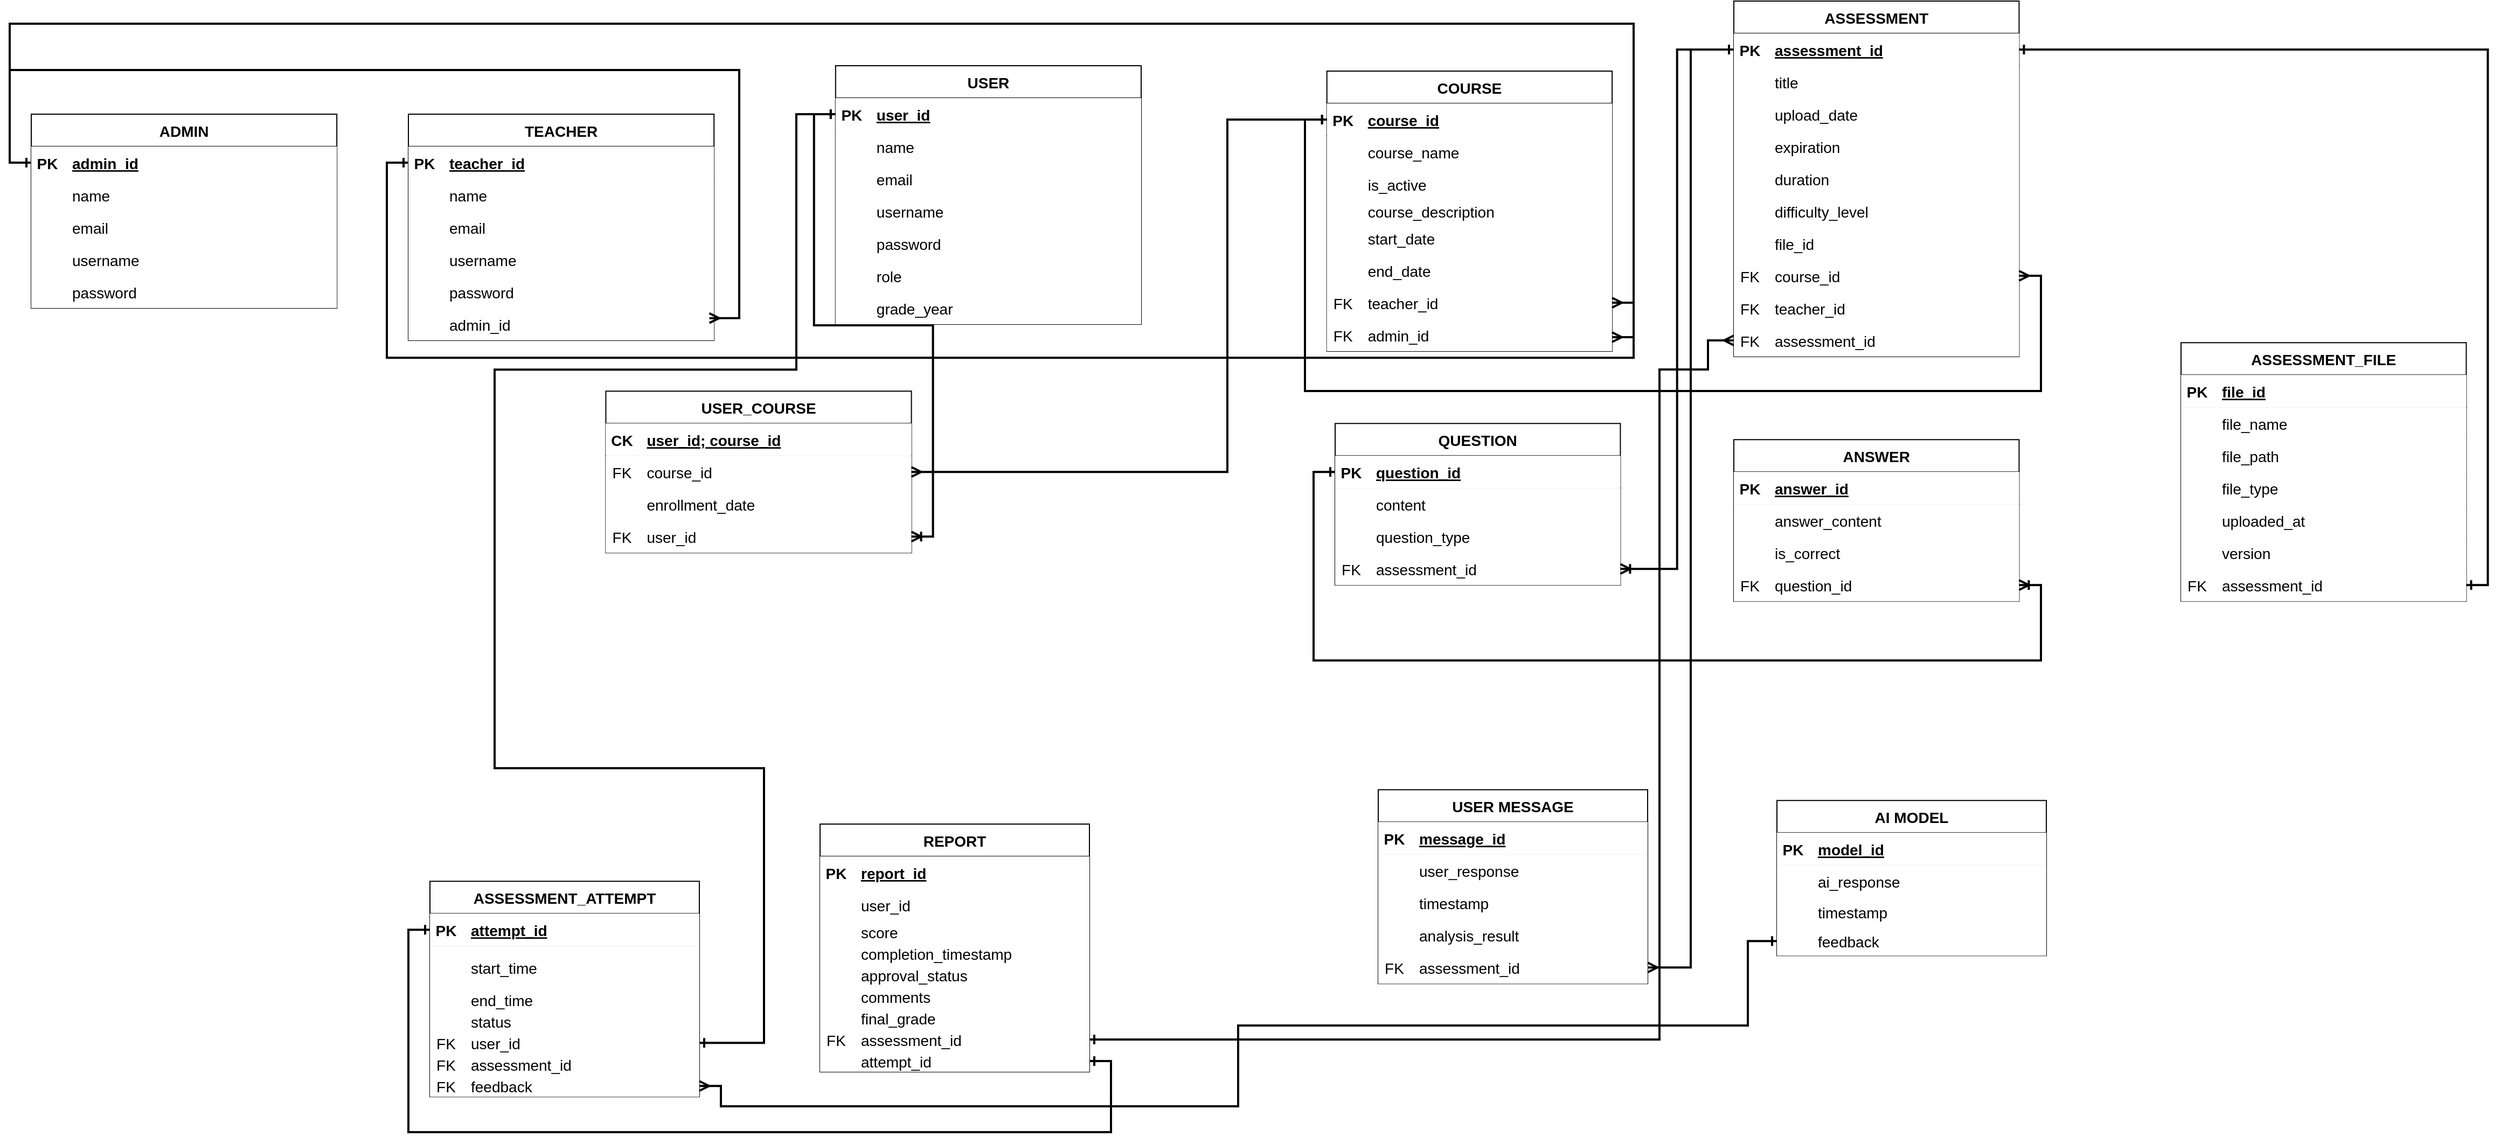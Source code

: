 <mxfile version="24.8.4" pages="2">
  <diagram name="ERD (final)" id="jI9k3wVBqUc2BTlxIaeh">
    <mxGraphModel grid="0" page="1" gridSize="10" guides="1" tooltips="1" connect="1" arrows="1" fold="1" pageScale="1" pageWidth="850" pageHeight="1100" math="0" shadow="0">
      <root>
        <mxCell id="3LZAY_ewKwdRu_Y63Rtb-0" />
        <mxCell id="3LZAY_ewKwdRu_Y63Rtb-1" parent="3LZAY_ewKwdRu_Y63Rtb-0" />
        <mxCell id="3LZAY_ewKwdRu_Y63Rtb-68" value="QUESTION" style="shape=table;startSize=30;container=1;collapsible=1;childLayout=tableLayout;fixedRows=1;rowLines=0;fontStyle=1;align=center;resizeLast=1;fillColor=default;strokeColor=default;fontSize=14;fontFamily=Helvetica;" vertex="1" parent="3LZAY_ewKwdRu_Y63Rtb-1">
          <mxGeometry x="1265" y="421.14" width="264.71" height="150" as="geometry" />
        </mxCell>
        <mxCell id="3LZAY_ewKwdRu_Y63Rtb-69" value="" style="shape=partialRectangle;collapsible=0;dropTarget=0;pointerEvents=0;points=[[0,0.5],[1,0.5]];portConstraint=eastwest;top=0;left=0;right=0;bottom=1;fillColor=default;strokeColor=default;fontSize=14;fontFamily=Helvetica;" vertex="1" parent="3LZAY_ewKwdRu_Y63Rtb-68">
          <mxGeometry y="30" width="264.71" height="30" as="geometry" />
        </mxCell>
        <mxCell id="3LZAY_ewKwdRu_Y63Rtb-70" value="PK" style="shape=partialRectangle;overflow=hidden;connectable=0;top=0;left=0;bottom=0;right=0;fontStyle=1;fillColor=default;strokeColor=default;fontSize=14;fontFamily=Helvetica;" vertex="1" parent="3LZAY_ewKwdRu_Y63Rtb-69">
          <mxGeometry width="30" height="30" as="geometry">
            <mxRectangle width="30" height="30" as="alternateBounds" />
          </mxGeometry>
        </mxCell>
        <mxCell id="3LZAY_ewKwdRu_Y63Rtb-71" value="question_id" style="shape=partialRectangle;overflow=hidden;connectable=0;top=0;left=0;bottom=0;right=0;align=left;spacingLeft=6;fontStyle=5;fillColor=default;strokeColor=default;fontSize=14;fontFamily=Helvetica;" vertex="1" parent="3LZAY_ewKwdRu_Y63Rtb-69">
          <mxGeometry x="30" width="234.71" height="30" as="geometry">
            <mxRectangle width="234.71" height="30" as="alternateBounds" />
          </mxGeometry>
        </mxCell>
        <mxCell id="3LZAY_ewKwdRu_Y63Rtb-72" value="" style="shape=partialRectangle;collapsible=0;dropTarget=0;pointerEvents=0;points=[[0,0.5],[1,0.5]];portConstraint=eastwest;top=0;left=0;right=0;bottom=0;fillColor=default;strokeColor=default;fontSize=14;fontFamily=Helvetica;" vertex="1" parent="3LZAY_ewKwdRu_Y63Rtb-68">
          <mxGeometry y="60" width="264.71" height="30" as="geometry" />
        </mxCell>
        <mxCell id="3LZAY_ewKwdRu_Y63Rtb-73" value="" style="shape=partialRectangle;overflow=hidden;connectable=0;top=0;left=0;bottom=0;right=0;fillColor=default;strokeColor=default;fontSize=14;fontFamily=Helvetica;" vertex="1" parent="3LZAY_ewKwdRu_Y63Rtb-72">
          <mxGeometry width="30" height="30" as="geometry">
            <mxRectangle width="30" height="30" as="alternateBounds" />
          </mxGeometry>
        </mxCell>
        <mxCell id="3LZAY_ewKwdRu_Y63Rtb-74" value="content" style="shape=partialRectangle;overflow=hidden;connectable=0;top=0;left=0;bottom=0;right=0;align=left;spacingLeft=6;fillColor=default;strokeColor=default;fontSize=14;fontFamily=Helvetica;" vertex="1" parent="3LZAY_ewKwdRu_Y63Rtb-72">
          <mxGeometry x="30" width="234.71" height="30" as="geometry">
            <mxRectangle width="234.71" height="30" as="alternateBounds" />
          </mxGeometry>
        </mxCell>
        <mxCell id="3LZAY_ewKwdRu_Y63Rtb-75" value="" style="shape=partialRectangle;collapsible=0;dropTarget=0;pointerEvents=0;points=[[0,0.5],[1,0.5]];portConstraint=eastwest;top=0;left=0;right=0;bottom=0;fillColor=default;strokeColor=default;fontSize=14;fontFamily=Helvetica;" vertex="1" parent="3LZAY_ewKwdRu_Y63Rtb-68">
          <mxGeometry y="90" width="264.71" height="30" as="geometry" />
        </mxCell>
        <mxCell id="3LZAY_ewKwdRu_Y63Rtb-76" value="" style="shape=partialRectangle;overflow=hidden;connectable=0;top=0;left=0;bottom=0;right=0;fillColor=default;strokeColor=default;fontSize=14;fontFamily=Helvetica;" vertex="1" parent="3LZAY_ewKwdRu_Y63Rtb-75">
          <mxGeometry width="30" height="30" as="geometry">
            <mxRectangle width="30" height="30" as="alternateBounds" />
          </mxGeometry>
        </mxCell>
        <mxCell id="3LZAY_ewKwdRu_Y63Rtb-77" value="question_type" style="shape=partialRectangle;overflow=hidden;connectable=0;top=0;left=0;bottom=0;right=0;align=left;spacingLeft=6;fillColor=default;strokeColor=default;fontSize=14;fontFamily=Helvetica;" vertex="1" parent="3LZAY_ewKwdRu_Y63Rtb-75">
          <mxGeometry x="30" width="234.71" height="30" as="geometry">
            <mxRectangle width="234.71" height="30" as="alternateBounds" />
          </mxGeometry>
        </mxCell>
        <mxCell id="3LZAY_ewKwdRu_Y63Rtb-81" style="shape=partialRectangle;collapsible=0;dropTarget=0;pointerEvents=0;points=[[0,0.5],[1,0.5]];portConstraint=eastwest;top=0;left=0;right=0;bottom=0;fillColor=default;strokeColor=default;fontSize=14;fontFamily=Helvetica;" vertex="1" parent="3LZAY_ewKwdRu_Y63Rtb-68">
          <mxGeometry y="120" width="264.71" height="30" as="geometry" />
        </mxCell>
        <mxCell id="3LZAY_ewKwdRu_Y63Rtb-82" value="FK" style="shape=partialRectangle;overflow=hidden;connectable=0;top=0;left=0;bottom=0;right=0;fillColor=default;strokeColor=default;fontSize=14;fontFamily=Helvetica;" vertex="1" parent="3LZAY_ewKwdRu_Y63Rtb-81">
          <mxGeometry width="30" height="30" as="geometry">
            <mxRectangle width="30" height="30" as="alternateBounds" />
          </mxGeometry>
        </mxCell>
        <mxCell id="3LZAY_ewKwdRu_Y63Rtb-83" value="assessment_id" style="shape=partialRectangle;overflow=hidden;connectable=0;top=0;left=0;bottom=0;right=0;align=left;spacingLeft=6;fillColor=default;strokeColor=default;fontSize=14;fontFamily=Helvetica;" vertex="1" parent="3LZAY_ewKwdRu_Y63Rtb-81">
          <mxGeometry x="30" width="234.71" height="30" as="geometry">
            <mxRectangle width="234.71" height="30" as="alternateBounds" />
          </mxGeometry>
        </mxCell>
        <mxCell id="3LZAY_ewKwdRu_Y63Rtb-84" value="ANSWER" style="shape=table;startSize=30;container=1;collapsible=1;childLayout=tableLayout;fixedRows=1;rowLines=0;fontStyle=1;align=center;resizeLast=1;fillColor=default;strokeColor=default;fontSize=14;fontFamily=Helvetica;" vertex="1" parent="3LZAY_ewKwdRu_Y63Rtb-1">
          <mxGeometry x="1635" y="436.14" width="264.71" height="150" as="geometry" />
        </mxCell>
        <mxCell id="3LZAY_ewKwdRu_Y63Rtb-85" value="" style="shape=partialRectangle;collapsible=0;dropTarget=0;pointerEvents=0;points=[[0,0.5],[1,0.5]];portConstraint=eastwest;top=0;left=0;right=0;bottom=1;fillColor=default;strokeColor=default;fontSize=14;fontFamily=Helvetica;" vertex="1" parent="3LZAY_ewKwdRu_Y63Rtb-84">
          <mxGeometry y="30" width="264.71" height="30" as="geometry" />
        </mxCell>
        <mxCell id="3LZAY_ewKwdRu_Y63Rtb-86" value="PK" style="shape=partialRectangle;overflow=hidden;connectable=0;top=0;left=0;bottom=0;right=0;fontStyle=1;fillColor=default;strokeColor=default;fontSize=14;fontFamily=Helvetica;" vertex="1" parent="3LZAY_ewKwdRu_Y63Rtb-85">
          <mxGeometry width="30" height="30" as="geometry">
            <mxRectangle width="30" height="30" as="alternateBounds" />
          </mxGeometry>
        </mxCell>
        <mxCell id="3LZAY_ewKwdRu_Y63Rtb-87" value="answer_id" style="shape=partialRectangle;overflow=hidden;connectable=0;top=0;left=0;bottom=0;right=0;align=left;spacingLeft=6;fontStyle=5;fillColor=default;strokeColor=default;fontSize=14;fontFamily=Helvetica;" vertex="1" parent="3LZAY_ewKwdRu_Y63Rtb-85">
          <mxGeometry x="30" width="234.71" height="30" as="geometry">
            <mxRectangle width="234.71" height="30" as="alternateBounds" />
          </mxGeometry>
        </mxCell>
        <mxCell id="3LZAY_ewKwdRu_Y63Rtb-88" value="" style="shape=partialRectangle;collapsible=0;dropTarget=0;pointerEvents=0;points=[[0,0.5],[1,0.5]];portConstraint=eastwest;top=0;left=0;right=0;bottom=0;fillColor=default;strokeColor=default;fontSize=14;fontFamily=Helvetica;" vertex="1" parent="3LZAY_ewKwdRu_Y63Rtb-84">
          <mxGeometry y="60" width="264.71" height="30" as="geometry" />
        </mxCell>
        <mxCell id="3LZAY_ewKwdRu_Y63Rtb-89" value="" style="shape=partialRectangle;overflow=hidden;connectable=0;top=0;left=0;bottom=0;right=0;fillColor=default;strokeColor=default;fontSize=14;fontFamily=Helvetica;" vertex="1" parent="3LZAY_ewKwdRu_Y63Rtb-88">
          <mxGeometry width="30" height="30" as="geometry">
            <mxRectangle width="30" height="30" as="alternateBounds" />
          </mxGeometry>
        </mxCell>
        <mxCell id="3LZAY_ewKwdRu_Y63Rtb-90" value="answer_content" style="shape=partialRectangle;overflow=hidden;connectable=0;top=0;left=0;bottom=0;right=0;align=left;spacingLeft=6;fillColor=default;strokeColor=default;fontSize=14;fontFamily=Helvetica;" vertex="1" parent="3LZAY_ewKwdRu_Y63Rtb-88">
          <mxGeometry x="30" width="234.71" height="30" as="geometry">
            <mxRectangle width="234.71" height="30" as="alternateBounds" />
          </mxGeometry>
        </mxCell>
        <mxCell id="3LZAY_ewKwdRu_Y63Rtb-91" value="" style="shape=partialRectangle;collapsible=0;dropTarget=0;pointerEvents=0;points=[[0,0.5],[1,0.5]];portConstraint=eastwest;top=0;left=0;right=0;bottom=0;fillColor=default;strokeColor=default;fontSize=14;fontFamily=Helvetica;" vertex="1" parent="3LZAY_ewKwdRu_Y63Rtb-84">
          <mxGeometry y="90" width="264.71" height="30" as="geometry" />
        </mxCell>
        <mxCell id="3LZAY_ewKwdRu_Y63Rtb-92" value="" style="shape=partialRectangle;overflow=hidden;connectable=0;top=0;left=0;bottom=0;right=0;fillColor=default;strokeColor=default;fontSize=14;fontFamily=Helvetica;" vertex="1" parent="3LZAY_ewKwdRu_Y63Rtb-91">
          <mxGeometry width="30" height="30" as="geometry">
            <mxRectangle width="30" height="30" as="alternateBounds" />
          </mxGeometry>
        </mxCell>
        <mxCell id="3LZAY_ewKwdRu_Y63Rtb-93" value="is_correct" style="shape=partialRectangle;overflow=hidden;connectable=0;top=0;left=0;bottom=0;right=0;align=left;spacingLeft=6;fillColor=default;strokeColor=default;fontSize=14;fontFamily=Helvetica;" vertex="1" parent="3LZAY_ewKwdRu_Y63Rtb-91">
          <mxGeometry x="30" width="234.71" height="30" as="geometry">
            <mxRectangle width="234.71" height="30" as="alternateBounds" />
          </mxGeometry>
        </mxCell>
        <mxCell id="3LZAY_ewKwdRu_Y63Rtb-94" style="shape=partialRectangle;collapsible=0;dropTarget=0;pointerEvents=0;points=[[0,0.5],[1,0.5]];portConstraint=eastwest;top=0;left=0;right=0;bottom=0;fillColor=default;strokeColor=default;fontSize=14;fontFamily=Helvetica;" vertex="1" parent="3LZAY_ewKwdRu_Y63Rtb-84">
          <mxGeometry y="120" width="264.71" height="30" as="geometry" />
        </mxCell>
        <mxCell id="3LZAY_ewKwdRu_Y63Rtb-95" value="FK" style="shape=partialRectangle;overflow=hidden;connectable=0;top=0;left=0;bottom=0;right=0;fillColor=default;strokeColor=default;fontSize=14;fontFamily=Helvetica;" vertex="1" parent="3LZAY_ewKwdRu_Y63Rtb-94">
          <mxGeometry width="30" height="30" as="geometry">
            <mxRectangle width="30" height="30" as="alternateBounds" />
          </mxGeometry>
        </mxCell>
        <mxCell id="3LZAY_ewKwdRu_Y63Rtb-96" value="question_id" style="shape=partialRectangle;overflow=hidden;connectable=0;top=0;left=0;bottom=0;right=0;align=left;spacingLeft=6;fillColor=default;strokeColor=default;fontSize=14;fontFamily=Helvetica;" vertex="1" parent="3LZAY_ewKwdRu_Y63Rtb-94">
          <mxGeometry x="30" width="234.71" height="30" as="geometry">
            <mxRectangle width="234.71" height="30" as="alternateBounds" />
          </mxGeometry>
        </mxCell>
        <mxCell id="3LZAY_ewKwdRu_Y63Rtb-160" value="COURSE" style="shape=table;startSize=30;container=1;collapsible=1;childLayout=tableLayout;fixedRows=1;rowLines=0;fontStyle=1;align=center;resizeLast=1;fillColor=default;strokeColor=default;fontSize=14;fontFamily=Helvetica;" vertex="1" parent="3LZAY_ewKwdRu_Y63Rtb-1">
          <mxGeometry x="1257.35" y="94" width="264.71" height="260" as="geometry" />
        </mxCell>
        <mxCell id="3LZAY_ewKwdRu_Y63Rtb-161" value="" style="shape=partialRectangle;collapsible=0;dropTarget=0;pointerEvents=0;points=[[0,0.5],[1,0.5]];portConstraint=eastwest;top=0;left=0;right=0;bottom=1;fillColor=default;strokeColor=default;fontSize=14;fontFamily=Helvetica;" vertex="1" parent="3LZAY_ewKwdRu_Y63Rtb-160">
          <mxGeometry y="30" width="264.71" height="30" as="geometry" />
        </mxCell>
        <mxCell id="3LZAY_ewKwdRu_Y63Rtb-162" value="PK" style="shape=partialRectangle;overflow=hidden;connectable=0;top=0;left=0;bottom=0;right=0;fontStyle=1;fillColor=default;strokeColor=default;fontSize=14;fontFamily=Helvetica;" vertex="1" parent="3LZAY_ewKwdRu_Y63Rtb-161">
          <mxGeometry width="30" height="30" as="geometry">
            <mxRectangle width="30" height="30" as="alternateBounds" />
          </mxGeometry>
        </mxCell>
        <mxCell id="3LZAY_ewKwdRu_Y63Rtb-163" value="course_id" style="shape=partialRectangle;overflow=hidden;connectable=0;top=0;left=0;bottom=0;right=0;align=left;spacingLeft=6;fontStyle=5;fillColor=default;strokeColor=default;fontSize=14;fontFamily=Helvetica;" vertex="1" parent="3LZAY_ewKwdRu_Y63Rtb-161">
          <mxGeometry x="30" width="234.71" height="30" as="geometry">
            <mxRectangle width="234.71" height="30" as="alternateBounds" />
          </mxGeometry>
        </mxCell>
        <mxCell id="3LZAY_ewKwdRu_Y63Rtb-164" value="" style="shape=partialRectangle;collapsible=0;dropTarget=0;pointerEvents=0;points=[[0,0.5],[1,0.5]];portConstraint=eastwest;top=0;left=0;right=0;bottom=0;fillColor=default;strokeColor=default;fontSize=14;fontFamily=Helvetica;" vertex="1" parent="3LZAY_ewKwdRu_Y63Rtb-160">
          <mxGeometry y="60" width="264.71" height="30" as="geometry" />
        </mxCell>
        <mxCell id="3LZAY_ewKwdRu_Y63Rtb-165" value="" style="shape=partialRectangle;overflow=hidden;connectable=0;top=0;left=0;bottom=0;right=0;fillColor=default;strokeColor=default;fontSize=14;fontFamily=Helvetica;" vertex="1" parent="3LZAY_ewKwdRu_Y63Rtb-164">
          <mxGeometry width="30" height="30" as="geometry">
            <mxRectangle width="30" height="30" as="alternateBounds" />
          </mxGeometry>
        </mxCell>
        <mxCell id="3LZAY_ewKwdRu_Y63Rtb-166" value="course_name" style="shape=partialRectangle;overflow=hidden;connectable=0;top=0;left=0;bottom=0;right=0;align=left;spacingLeft=6;fillColor=default;strokeColor=default;fontSize=14;fontFamily=Helvetica;" vertex="1" parent="3LZAY_ewKwdRu_Y63Rtb-164">
          <mxGeometry x="30" width="234.71" height="30" as="geometry">
            <mxRectangle width="234.71" height="30" as="alternateBounds" />
          </mxGeometry>
        </mxCell>
        <mxCell id="zbfYs5sBHj64WKCCY9ai-104" style="shape=partialRectangle;collapsible=0;dropTarget=0;pointerEvents=0;points=[[0,0.5],[1,0.5]];portConstraint=eastwest;top=0;left=0;right=0;bottom=0;fillColor=default;strokeColor=default;fontSize=14;fontFamily=Helvetica;" vertex="1" parent="3LZAY_ewKwdRu_Y63Rtb-160">
          <mxGeometry y="90" width="264.71" height="30" as="geometry" />
        </mxCell>
        <mxCell id="zbfYs5sBHj64WKCCY9ai-105" style="shape=partialRectangle;overflow=hidden;connectable=0;top=0;left=0;bottom=0;right=0;fillColor=default;strokeColor=default;fontSize=14;fontFamily=Helvetica;" vertex="1" parent="zbfYs5sBHj64WKCCY9ai-104">
          <mxGeometry width="30" height="30" as="geometry">
            <mxRectangle width="30" height="30" as="alternateBounds" />
          </mxGeometry>
        </mxCell>
        <mxCell id="zbfYs5sBHj64WKCCY9ai-106" value="is_active" style="shape=partialRectangle;overflow=hidden;connectable=0;top=0;left=0;bottom=0;right=0;align=left;spacingLeft=6;fillColor=default;strokeColor=default;fontSize=14;fontFamily=Helvetica;" vertex="1" parent="zbfYs5sBHj64WKCCY9ai-104">
          <mxGeometry x="30" width="234.71" height="30" as="geometry">
            <mxRectangle width="234.71" height="30" as="alternateBounds" />
          </mxGeometry>
        </mxCell>
        <mxCell id="3LZAY_ewKwdRu_Y63Rtb-167" style="shape=partialRectangle;collapsible=0;dropTarget=0;pointerEvents=0;points=[[0,0.5],[1,0.5]];portConstraint=eastwest;top=0;left=0;right=0;bottom=0;fillColor=default;strokeColor=default;fontSize=14;fontFamily=Helvetica;" vertex="1" parent="3LZAY_ewKwdRu_Y63Rtb-160">
          <mxGeometry y="120" width="264.71" height="20" as="geometry" />
        </mxCell>
        <mxCell id="3LZAY_ewKwdRu_Y63Rtb-168" style="shape=partialRectangle;overflow=hidden;connectable=0;top=0;left=0;bottom=0;right=0;fillColor=default;strokeColor=default;fontSize=14;fontFamily=Helvetica;" vertex="1" parent="3LZAY_ewKwdRu_Y63Rtb-167">
          <mxGeometry width="30" height="20" as="geometry">
            <mxRectangle width="30" height="20" as="alternateBounds" />
          </mxGeometry>
        </mxCell>
        <mxCell id="3LZAY_ewKwdRu_Y63Rtb-169" value="course_description" style="shape=partialRectangle;overflow=hidden;connectable=0;top=0;left=0;bottom=0;right=0;align=left;spacingLeft=6;fillColor=default;strokeColor=default;fontSize=14;fontFamily=Helvetica;" vertex="1" parent="3LZAY_ewKwdRu_Y63Rtb-167">
          <mxGeometry x="30" width="234.71" height="20" as="geometry">
            <mxRectangle width="234.71" height="20" as="alternateBounds" />
          </mxGeometry>
        </mxCell>
        <mxCell id="3LZAY_ewKwdRu_Y63Rtb-170" style="shape=partialRectangle;collapsible=0;dropTarget=0;pointerEvents=0;points=[[0,0.5],[1,0.5]];portConstraint=eastwest;top=0;left=0;right=0;bottom=0;fillColor=default;strokeColor=default;fontSize=14;fontFamily=Helvetica;" vertex="1" parent="3LZAY_ewKwdRu_Y63Rtb-160">
          <mxGeometry y="140" width="264.71" height="30" as="geometry" />
        </mxCell>
        <mxCell id="3LZAY_ewKwdRu_Y63Rtb-171" style="shape=partialRectangle;overflow=hidden;connectable=0;top=0;left=0;bottom=0;right=0;fillColor=default;strokeColor=default;fontSize=14;fontFamily=Helvetica;" vertex="1" parent="3LZAY_ewKwdRu_Y63Rtb-170">
          <mxGeometry width="30" height="30" as="geometry">
            <mxRectangle width="30" height="30" as="alternateBounds" />
          </mxGeometry>
        </mxCell>
        <mxCell id="3LZAY_ewKwdRu_Y63Rtb-172" value="start_date" style="shape=partialRectangle;overflow=hidden;connectable=0;top=0;left=0;bottom=0;right=0;align=left;spacingLeft=6;fillColor=default;strokeColor=default;fontSize=14;fontFamily=Helvetica;" vertex="1" parent="3LZAY_ewKwdRu_Y63Rtb-170">
          <mxGeometry x="30" width="234.71" height="30" as="geometry">
            <mxRectangle width="234.71" height="30" as="alternateBounds" />
          </mxGeometry>
        </mxCell>
        <mxCell id="3LZAY_ewKwdRu_Y63Rtb-173" style="shape=partialRectangle;collapsible=0;dropTarget=0;pointerEvents=0;points=[[0,0.5],[1,0.5]];portConstraint=eastwest;top=0;left=0;right=0;bottom=0;fillColor=default;strokeColor=default;fontSize=14;fontFamily=Helvetica;" vertex="1" parent="3LZAY_ewKwdRu_Y63Rtb-160">
          <mxGeometry y="170" width="264.71" height="30" as="geometry" />
        </mxCell>
        <mxCell id="3LZAY_ewKwdRu_Y63Rtb-174" style="shape=partialRectangle;overflow=hidden;connectable=0;top=0;left=0;bottom=0;right=0;fillColor=default;strokeColor=default;fontSize=14;fontFamily=Helvetica;" vertex="1" parent="3LZAY_ewKwdRu_Y63Rtb-173">
          <mxGeometry width="30" height="30" as="geometry">
            <mxRectangle width="30" height="30" as="alternateBounds" />
          </mxGeometry>
        </mxCell>
        <mxCell id="3LZAY_ewKwdRu_Y63Rtb-175" value="end_date" style="shape=partialRectangle;overflow=hidden;connectable=0;top=0;left=0;bottom=0;right=0;align=left;spacingLeft=6;fillColor=default;strokeColor=default;fontSize=14;fontFamily=Helvetica;" vertex="1" parent="3LZAY_ewKwdRu_Y63Rtb-173">
          <mxGeometry x="30" width="234.71" height="30" as="geometry">
            <mxRectangle width="234.71" height="30" as="alternateBounds" />
          </mxGeometry>
        </mxCell>
        <mxCell id="3LZAY_ewKwdRu_Y63Rtb-176" style="shape=partialRectangle;collapsible=0;dropTarget=0;pointerEvents=0;points=[[0,0.5],[1,0.5]];portConstraint=eastwest;top=0;left=0;right=0;bottom=0;fillColor=default;strokeColor=default;fontSize=14;fontFamily=Helvetica;" vertex="1" parent="3LZAY_ewKwdRu_Y63Rtb-160">
          <mxGeometry y="200" width="264.71" height="30" as="geometry" />
        </mxCell>
        <mxCell id="3LZAY_ewKwdRu_Y63Rtb-177" value="FK" style="shape=partialRectangle;overflow=hidden;connectable=0;top=0;left=0;bottom=0;right=0;fillColor=default;strokeColor=default;fontSize=14;fontFamily=Helvetica;" vertex="1" parent="3LZAY_ewKwdRu_Y63Rtb-176">
          <mxGeometry width="30" height="30" as="geometry">
            <mxRectangle width="30" height="30" as="alternateBounds" />
          </mxGeometry>
        </mxCell>
        <mxCell id="3LZAY_ewKwdRu_Y63Rtb-178" value="teacher_id" style="shape=partialRectangle;overflow=hidden;connectable=0;top=0;left=0;bottom=0;right=0;align=left;spacingLeft=6;fillColor=default;strokeColor=default;fontSize=14;fontFamily=Helvetica;" vertex="1" parent="3LZAY_ewKwdRu_Y63Rtb-176">
          <mxGeometry x="30" width="234.71" height="30" as="geometry">
            <mxRectangle width="234.71" height="30" as="alternateBounds" />
          </mxGeometry>
        </mxCell>
        <mxCell id="bsw2LB6P7FNFHIIy8UVB-286" style="shape=partialRectangle;collapsible=0;dropTarget=0;pointerEvents=0;points=[[0,0.5],[1,0.5]];portConstraint=eastwest;top=0;left=0;right=0;bottom=0;fillColor=default;strokeColor=default;fontSize=14;fontFamily=Helvetica;" vertex="1" parent="3LZAY_ewKwdRu_Y63Rtb-160">
          <mxGeometry y="230" width="264.71" height="30" as="geometry" />
        </mxCell>
        <mxCell id="bsw2LB6P7FNFHIIy8UVB-287" value="FK" style="shape=partialRectangle;overflow=hidden;connectable=0;top=0;left=0;bottom=0;right=0;fillColor=default;strokeColor=default;fontSize=14;fontFamily=Helvetica;" vertex="1" parent="bsw2LB6P7FNFHIIy8UVB-286">
          <mxGeometry width="30" height="30" as="geometry">
            <mxRectangle width="30" height="30" as="alternateBounds" />
          </mxGeometry>
        </mxCell>
        <mxCell id="bsw2LB6P7FNFHIIy8UVB-288" value="admin_id" style="shape=partialRectangle;overflow=hidden;connectable=0;top=0;left=0;bottom=0;right=0;align=left;spacingLeft=6;fillColor=default;strokeColor=default;fontSize=14;fontFamily=Helvetica;" vertex="1" parent="bsw2LB6P7FNFHIIy8UVB-286">
          <mxGeometry x="30" width="234.71" height="30" as="geometry">
            <mxRectangle width="234.71" height="30" as="alternateBounds" />
          </mxGeometry>
        </mxCell>
        <mxCell id="3LZAY_ewKwdRu_Y63Rtb-2" value="TEACHER" style="shape=table;startSize=30;container=1;collapsible=1;childLayout=tableLayout;fixedRows=1;rowLines=0;fontStyle=1;align=center;resizeLast=1;fillColor=default;strokeColor=default;fontSize=14;fontFamily=Helvetica;" vertex="1" parent="3LZAY_ewKwdRu_Y63Rtb-1">
          <mxGeometry x="405" y="134" width="283.58" height="210" as="geometry" />
        </mxCell>
        <mxCell id="3LZAY_ewKwdRu_Y63Rtb-3" value="" style="shape=partialRectangle;collapsible=0;dropTarget=0;pointerEvents=0;points=[[0,0.5],[1,0.5]];portConstraint=eastwest;top=0;left=0;right=0;bottom=1;fillColor=default;strokeColor=default;fontSize=14;fontFamily=Helvetica;" vertex="1" parent="3LZAY_ewKwdRu_Y63Rtb-2">
          <mxGeometry y="30" width="283.58" height="30" as="geometry" />
        </mxCell>
        <mxCell id="3LZAY_ewKwdRu_Y63Rtb-4" value="PK" style="shape=partialRectangle;overflow=hidden;connectable=0;top=0;left=0;bottom=0;right=0;fontStyle=1;fillColor=default;strokeColor=default;fontSize=14;fontFamily=Helvetica;" vertex="1" parent="3LZAY_ewKwdRu_Y63Rtb-3">
          <mxGeometry width="30" height="30" as="geometry">
            <mxRectangle width="30" height="30" as="alternateBounds" />
          </mxGeometry>
        </mxCell>
        <mxCell id="3LZAY_ewKwdRu_Y63Rtb-5" value="teacher_id" style="shape=partialRectangle;overflow=hidden;connectable=0;top=0;left=0;bottom=0;right=0;align=left;spacingLeft=6;fontStyle=5;fillColor=default;strokeColor=default;fontSize=14;fontFamily=Helvetica;" vertex="1" parent="3LZAY_ewKwdRu_Y63Rtb-3">
          <mxGeometry x="30" width="253.58" height="30" as="geometry">
            <mxRectangle width="253.58" height="30" as="alternateBounds" />
          </mxGeometry>
        </mxCell>
        <mxCell id="3LZAY_ewKwdRu_Y63Rtb-6" value="" style="shape=partialRectangle;collapsible=0;dropTarget=0;pointerEvents=0;points=[[0,0.5],[1,0.5]];portConstraint=eastwest;top=0;left=0;right=0;bottom=0;fillColor=default;strokeColor=default;fontSize=14;fontFamily=Helvetica;" vertex="1" parent="3LZAY_ewKwdRu_Y63Rtb-2">
          <mxGeometry y="60" width="283.58" height="30" as="geometry" />
        </mxCell>
        <mxCell id="3LZAY_ewKwdRu_Y63Rtb-7" value="" style="shape=partialRectangle;overflow=hidden;connectable=0;top=0;left=0;bottom=0;right=0;fillColor=default;strokeColor=default;fontSize=14;fontFamily=Helvetica;" vertex="1" parent="3LZAY_ewKwdRu_Y63Rtb-6">
          <mxGeometry width="30" height="30" as="geometry">
            <mxRectangle width="30" height="30" as="alternateBounds" />
          </mxGeometry>
        </mxCell>
        <mxCell id="3LZAY_ewKwdRu_Y63Rtb-8" value="name" style="shape=partialRectangle;overflow=hidden;connectable=0;top=0;left=0;bottom=0;right=0;align=left;spacingLeft=6;fillColor=default;strokeColor=default;fontSize=14;fontFamily=Helvetica;" vertex="1" parent="3LZAY_ewKwdRu_Y63Rtb-6">
          <mxGeometry x="30" width="253.58" height="30" as="geometry">
            <mxRectangle width="253.58" height="30" as="alternateBounds" />
          </mxGeometry>
        </mxCell>
        <mxCell id="3LZAY_ewKwdRu_Y63Rtb-9" value="" style="shape=partialRectangle;collapsible=0;dropTarget=0;pointerEvents=0;points=[[0,0.5],[1,0.5]];portConstraint=eastwest;top=0;left=0;right=0;bottom=0;fillColor=default;strokeColor=default;fontSize=14;fontFamily=Helvetica;" vertex="1" parent="3LZAY_ewKwdRu_Y63Rtb-2">
          <mxGeometry y="90" width="283.58" height="30" as="geometry" />
        </mxCell>
        <mxCell id="3LZAY_ewKwdRu_Y63Rtb-10" value="" style="shape=partialRectangle;overflow=hidden;connectable=0;top=0;left=0;bottom=0;right=0;fillColor=default;strokeColor=default;fontSize=14;fontFamily=Helvetica;" vertex="1" parent="3LZAY_ewKwdRu_Y63Rtb-9">
          <mxGeometry width="30" height="30" as="geometry">
            <mxRectangle width="30" height="30" as="alternateBounds" />
          </mxGeometry>
        </mxCell>
        <mxCell id="3LZAY_ewKwdRu_Y63Rtb-11" value="email" style="shape=partialRectangle;overflow=hidden;connectable=0;top=0;left=0;bottom=0;right=0;align=left;spacingLeft=6;fillColor=default;strokeColor=default;fontSize=14;fontFamily=Helvetica;" vertex="1" parent="3LZAY_ewKwdRu_Y63Rtb-9">
          <mxGeometry x="30" width="253.58" height="30" as="geometry">
            <mxRectangle width="253.58" height="30" as="alternateBounds" />
          </mxGeometry>
        </mxCell>
        <mxCell id="bsw2LB6P7FNFHIIy8UVB-279" style="shape=partialRectangle;collapsible=0;dropTarget=0;pointerEvents=0;points=[[0,0.5],[1,0.5]];portConstraint=eastwest;top=0;left=0;right=0;bottom=0;fillColor=default;strokeColor=default;fontSize=14;fontFamily=Helvetica;" vertex="1" parent="3LZAY_ewKwdRu_Y63Rtb-2">
          <mxGeometry y="120" width="283.58" height="30" as="geometry" />
        </mxCell>
        <mxCell id="bsw2LB6P7FNFHIIy8UVB-280" style="shape=partialRectangle;overflow=hidden;connectable=0;top=0;left=0;bottom=0;right=0;fillColor=default;strokeColor=default;fontSize=14;fontFamily=Helvetica;" vertex="1" parent="bsw2LB6P7FNFHIIy8UVB-279">
          <mxGeometry width="30" height="30" as="geometry">
            <mxRectangle width="30" height="30" as="alternateBounds" />
          </mxGeometry>
        </mxCell>
        <mxCell id="bsw2LB6P7FNFHIIy8UVB-281" value="username" style="shape=partialRectangle;overflow=hidden;connectable=0;top=0;left=0;bottom=0;right=0;align=left;spacingLeft=6;fillColor=default;strokeColor=default;fontSize=14;fontFamily=Helvetica;" vertex="1" parent="bsw2LB6P7FNFHIIy8UVB-279">
          <mxGeometry x="30" width="253.58" height="30" as="geometry">
            <mxRectangle width="253.58" height="30" as="alternateBounds" />
          </mxGeometry>
        </mxCell>
        <mxCell id="bsw2LB6P7FNFHIIy8UVB-276" style="shape=partialRectangle;collapsible=0;dropTarget=0;pointerEvents=0;points=[[0,0.5],[1,0.5]];portConstraint=eastwest;top=0;left=0;right=0;bottom=0;fillColor=default;strokeColor=default;fontSize=14;fontFamily=Helvetica;" vertex="1" parent="3LZAY_ewKwdRu_Y63Rtb-2">
          <mxGeometry y="150" width="283.58" height="30" as="geometry" />
        </mxCell>
        <mxCell id="bsw2LB6P7FNFHIIy8UVB-277" style="shape=partialRectangle;overflow=hidden;connectable=0;top=0;left=0;bottom=0;right=0;fillColor=default;strokeColor=default;fontSize=14;fontFamily=Helvetica;" vertex="1" parent="bsw2LB6P7FNFHIIy8UVB-276">
          <mxGeometry width="30" height="30" as="geometry">
            <mxRectangle width="30" height="30" as="alternateBounds" />
          </mxGeometry>
        </mxCell>
        <mxCell id="bsw2LB6P7FNFHIIy8UVB-278" value="password" style="shape=partialRectangle;overflow=hidden;connectable=0;top=0;left=0;bottom=0;right=0;align=left;spacingLeft=6;fillColor=default;strokeColor=default;fontSize=14;fontFamily=Helvetica;" vertex="1" parent="bsw2LB6P7FNFHIIy8UVB-276">
          <mxGeometry x="30" width="253.58" height="30" as="geometry">
            <mxRectangle width="253.58" height="30" as="alternateBounds" />
          </mxGeometry>
        </mxCell>
        <mxCell id="bsw2LB6P7FNFHIIy8UVB-282" style="shape=partialRectangle;collapsible=0;dropTarget=0;pointerEvents=0;points=[[0,0.5],[1,0.5]];portConstraint=eastwest;top=0;left=0;right=0;bottom=0;fillColor=default;strokeColor=default;fontSize=14;fontFamily=Helvetica;" vertex="1" parent="3LZAY_ewKwdRu_Y63Rtb-2">
          <mxGeometry y="180" width="283.58" height="30" as="geometry" />
        </mxCell>
        <mxCell id="bsw2LB6P7FNFHIIy8UVB-283" style="shape=partialRectangle;overflow=hidden;connectable=0;top=0;left=0;bottom=0;right=0;fillColor=default;strokeColor=default;fontSize=14;fontFamily=Helvetica;" vertex="1" parent="bsw2LB6P7FNFHIIy8UVB-282">
          <mxGeometry width="30" height="30" as="geometry">
            <mxRectangle width="30" height="30" as="alternateBounds" />
          </mxGeometry>
        </mxCell>
        <mxCell id="bsw2LB6P7FNFHIIy8UVB-284" value="admin_id" style="shape=partialRectangle;overflow=hidden;connectable=0;top=0;left=0;bottom=0;right=0;align=left;spacingLeft=6;fillColor=default;strokeColor=default;fontSize=14;fontFamily=Helvetica;" vertex="1" parent="bsw2LB6P7FNFHIIy8UVB-282">
          <mxGeometry x="30" width="253.58" height="30" as="geometry">
            <mxRectangle width="253.58" height="30" as="alternateBounds" />
          </mxGeometry>
        </mxCell>
        <mxCell id="zbfYs5sBHj64WKCCY9ai-8" value="USER_COURSE" style="shape=table;startSize=30;container=1;collapsible=1;childLayout=tableLayout;fixedRows=1;rowLines=0;fontStyle=1;align=center;resizeLast=1;fillColor=default;strokeColor=default;fontSize=14;fontFamily=Helvetica;" vertex="1" parent="3LZAY_ewKwdRu_Y63Rtb-1">
          <mxGeometry x="588.213" y="391.141" width="283.58" height="150" as="geometry" />
        </mxCell>
        <mxCell id="zbfYs5sBHj64WKCCY9ai-9" value="" style="shape=partialRectangle;collapsible=0;dropTarget=0;pointerEvents=0;points=[[0,0.5],[1,0.5]];portConstraint=eastwest;top=0;left=0;right=0;bottom=1;fillColor=default;strokeColor=default;fontSize=14;fontFamily=Helvetica;" vertex="1" parent="zbfYs5sBHj64WKCCY9ai-8">
          <mxGeometry y="30" width="283.58" height="30" as="geometry" />
        </mxCell>
        <mxCell id="zbfYs5sBHj64WKCCY9ai-10" value="CK" style="shape=partialRectangle;overflow=hidden;connectable=0;top=0;left=0;bottom=0;right=0;fontStyle=1;fillColor=default;strokeColor=default;fontSize=14;fontFamily=Helvetica;" vertex="1" parent="zbfYs5sBHj64WKCCY9ai-9">
          <mxGeometry width="30" height="30" as="geometry">
            <mxRectangle width="30" height="30" as="alternateBounds" />
          </mxGeometry>
        </mxCell>
        <mxCell id="zbfYs5sBHj64WKCCY9ai-11" value="user_id; course_id" style="shape=partialRectangle;overflow=hidden;connectable=0;top=0;left=0;bottom=0;right=0;align=left;spacingLeft=6;fontStyle=5;fillColor=default;strokeColor=default;fontSize=14;fontFamily=Helvetica;" vertex="1" parent="zbfYs5sBHj64WKCCY9ai-9">
          <mxGeometry x="30" width="253.58" height="30" as="geometry">
            <mxRectangle width="253.58" height="30" as="alternateBounds" />
          </mxGeometry>
        </mxCell>
        <mxCell id="zbfYs5sBHj64WKCCY9ai-15" value="" style="shape=partialRectangle;collapsible=0;dropTarget=0;pointerEvents=0;points=[[0,0.5],[1,0.5]];portConstraint=eastwest;top=0;left=0;right=0;bottom=0;fillColor=default;strokeColor=default;fontSize=14;fontFamily=Helvetica;" vertex="1" parent="zbfYs5sBHj64WKCCY9ai-8">
          <mxGeometry y="60" width="283.58" height="30" as="geometry" />
        </mxCell>
        <mxCell id="zbfYs5sBHj64WKCCY9ai-16" value="FK" style="shape=partialRectangle;overflow=hidden;connectable=0;top=0;left=0;bottom=0;right=0;fontStyle=0;fillColor=default;strokeColor=default;fontSize=14;fontFamily=Helvetica;" vertex="1" parent="zbfYs5sBHj64WKCCY9ai-15">
          <mxGeometry width="30" height="30" as="geometry">
            <mxRectangle width="30" height="30" as="alternateBounds" />
          </mxGeometry>
        </mxCell>
        <mxCell id="zbfYs5sBHj64WKCCY9ai-17" value="course_id" style="shape=partialRectangle;overflow=hidden;connectable=0;top=0;left=0;bottom=0;right=0;align=left;spacingLeft=6;fontStyle=0;fillColor=default;strokeColor=default;fontSize=14;fontFamily=Helvetica;" vertex="1" parent="zbfYs5sBHj64WKCCY9ai-15">
          <mxGeometry x="30" width="253.58" height="30" as="geometry">
            <mxRectangle width="253.58" height="30" as="alternateBounds" />
          </mxGeometry>
        </mxCell>
        <mxCell id="zbfYs5sBHj64WKCCY9ai-21" style="shape=partialRectangle;collapsible=0;dropTarget=0;pointerEvents=0;points=[[0,0.5],[1,0.5]];portConstraint=eastwest;top=0;left=0;right=0;bottom=0;fillColor=default;strokeColor=default;fontSize=14;fontFamily=Helvetica;" vertex="1" parent="zbfYs5sBHj64WKCCY9ai-8">
          <mxGeometry y="90" width="283.58" height="30" as="geometry" />
        </mxCell>
        <mxCell id="zbfYs5sBHj64WKCCY9ai-22" value="" style="shape=partialRectangle;overflow=hidden;connectable=0;top=0;left=0;bottom=0;right=0;fillColor=default;strokeColor=default;fontSize=14;fontFamily=Helvetica;" vertex="1" parent="zbfYs5sBHj64WKCCY9ai-21">
          <mxGeometry width="30" height="30" as="geometry">
            <mxRectangle width="30" height="30" as="alternateBounds" />
          </mxGeometry>
        </mxCell>
        <mxCell id="zbfYs5sBHj64WKCCY9ai-23" value="enrollment_date" style="shape=partialRectangle;overflow=hidden;connectable=0;top=0;left=0;bottom=0;right=0;align=left;spacingLeft=6;fillColor=default;strokeColor=default;fontSize=14;fontFamily=Helvetica;" vertex="1" parent="zbfYs5sBHj64WKCCY9ai-21">
          <mxGeometry x="30" width="253.58" height="30" as="geometry">
            <mxRectangle width="253.58" height="30" as="alternateBounds" />
          </mxGeometry>
        </mxCell>
        <mxCell id="zbfYs5sBHj64WKCCY9ai-24" style="shape=partialRectangle;collapsible=0;dropTarget=0;pointerEvents=0;points=[[0,0.5],[1,0.5]];portConstraint=eastwest;top=0;left=0;right=0;bottom=0;fillColor=default;strokeColor=default;fontSize=14;fontFamily=Helvetica;" vertex="1" parent="zbfYs5sBHj64WKCCY9ai-8">
          <mxGeometry y="120" width="283.58" height="30" as="geometry" />
        </mxCell>
        <mxCell id="zbfYs5sBHj64WKCCY9ai-25" value="FK" style="shape=partialRectangle;overflow=hidden;connectable=0;top=0;left=0;bottom=0;right=0;fontStyle=0;fillColor=default;strokeColor=default;fontSize=14;fontFamily=Helvetica;" vertex="1" parent="zbfYs5sBHj64WKCCY9ai-24">
          <mxGeometry width="30" height="30" as="geometry">
            <mxRectangle width="30" height="30" as="alternateBounds" />
          </mxGeometry>
        </mxCell>
        <mxCell id="zbfYs5sBHj64WKCCY9ai-26" value="user_id" style="shape=partialRectangle;overflow=hidden;connectable=0;top=0;left=0;bottom=0;right=0;align=left;spacingLeft=6;fillColor=default;strokeColor=default;fontSize=14;fontFamily=Helvetica;" vertex="1" parent="zbfYs5sBHj64WKCCY9ai-24">
          <mxGeometry x="30" width="253.58" height="30" as="geometry">
            <mxRectangle width="253.58" height="30" as="alternateBounds" />
          </mxGeometry>
        </mxCell>
        <mxCell id="3LZAY_ewKwdRu_Y63Rtb-43" value="USER" style="shape=table;startSize=30;container=1;collapsible=1;childLayout=tableLayout;fixedRows=1;rowLines=0;fontStyle=1;align=center;resizeLast=1;fillColor=default;strokeColor=default;fontSize=14;fontFamily=Helvetica;" vertex="1" parent="3LZAY_ewKwdRu_Y63Rtb-1">
          <mxGeometry x="801.42" y="89" width="283.58" height="240" as="geometry" />
        </mxCell>
        <mxCell id="3LZAY_ewKwdRu_Y63Rtb-44" value="" style="shape=partialRectangle;collapsible=0;dropTarget=0;pointerEvents=0;points=[[0,0.5],[1,0.5]];portConstraint=eastwest;top=0;left=0;right=0;bottom=1;fillColor=default;strokeColor=default;fontSize=14;fontFamily=Helvetica;" vertex="1" parent="3LZAY_ewKwdRu_Y63Rtb-43">
          <mxGeometry y="30" width="283.58" height="30" as="geometry" />
        </mxCell>
        <mxCell id="3LZAY_ewKwdRu_Y63Rtb-45" value="PK" style="shape=partialRectangle;overflow=hidden;connectable=0;top=0;left=0;bottom=0;right=0;fontStyle=1;fillColor=default;strokeColor=default;fontSize=14;fontFamily=Helvetica;" vertex="1" parent="3LZAY_ewKwdRu_Y63Rtb-44">
          <mxGeometry width="30" height="30" as="geometry">
            <mxRectangle width="30" height="30" as="alternateBounds" />
          </mxGeometry>
        </mxCell>
        <mxCell id="3LZAY_ewKwdRu_Y63Rtb-46" value="user_id" style="shape=partialRectangle;overflow=hidden;connectable=0;top=0;left=0;bottom=0;right=0;align=left;spacingLeft=6;fontStyle=5;fillColor=default;strokeColor=default;fontSize=14;fontFamily=Helvetica;" vertex="1" parent="3LZAY_ewKwdRu_Y63Rtb-44">
          <mxGeometry x="30" width="253.58" height="30" as="geometry">
            <mxRectangle width="253.58" height="30" as="alternateBounds" />
          </mxGeometry>
        </mxCell>
        <mxCell id="3LZAY_ewKwdRu_Y63Rtb-47" value="" style="shape=partialRectangle;collapsible=0;dropTarget=0;pointerEvents=0;points=[[0,0.5],[1,0.5]];portConstraint=eastwest;top=0;left=0;right=0;bottom=0;fillColor=default;strokeColor=default;fontSize=14;fontFamily=Helvetica;" vertex="1" parent="3LZAY_ewKwdRu_Y63Rtb-43">
          <mxGeometry y="60" width="283.58" height="30" as="geometry" />
        </mxCell>
        <mxCell id="3LZAY_ewKwdRu_Y63Rtb-48" value="" style="shape=partialRectangle;overflow=hidden;connectable=0;top=0;left=0;bottom=0;right=0;fillColor=default;strokeColor=default;fontSize=14;fontFamily=Helvetica;" vertex="1" parent="3LZAY_ewKwdRu_Y63Rtb-47">
          <mxGeometry width="30" height="30" as="geometry">
            <mxRectangle width="30" height="30" as="alternateBounds" />
          </mxGeometry>
        </mxCell>
        <mxCell id="3LZAY_ewKwdRu_Y63Rtb-49" value="name" style="shape=partialRectangle;overflow=hidden;connectable=0;top=0;left=0;bottom=0;right=0;align=left;spacingLeft=6;fillColor=default;strokeColor=default;fontSize=14;fontFamily=Helvetica;" vertex="1" parent="3LZAY_ewKwdRu_Y63Rtb-47">
          <mxGeometry x="30" width="253.58" height="30" as="geometry">
            <mxRectangle width="253.58" height="30" as="alternateBounds" />
          </mxGeometry>
        </mxCell>
        <mxCell id="3LZAY_ewKwdRu_Y63Rtb-53" style="shape=partialRectangle;collapsible=0;dropTarget=0;pointerEvents=0;points=[[0,0.5],[1,0.5]];portConstraint=eastwest;top=0;left=0;right=0;bottom=0;fillColor=default;strokeColor=default;fontSize=14;fontFamily=Helvetica;" vertex="1" parent="3LZAY_ewKwdRu_Y63Rtb-43">
          <mxGeometry y="90" width="283.58" height="30" as="geometry" />
        </mxCell>
        <mxCell id="3LZAY_ewKwdRu_Y63Rtb-54" style="shape=partialRectangle;overflow=hidden;connectable=0;top=0;left=0;bottom=0;right=0;fillColor=default;strokeColor=default;fontSize=14;fontFamily=Helvetica;" vertex="1" parent="3LZAY_ewKwdRu_Y63Rtb-53">
          <mxGeometry width="30" height="30" as="geometry">
            <mxRectangle width="30" height="30" as="alternateBounds" />
          </mxGeometry>
        </mxCell>
        <mxCell id="3LZAY_ewKwdRu_Y63Rtb-55" value="email" style="shape=partialRectangle;overflow=hidden;connectable=0;top=0;left=0;bottom=0;right=0;align=left;spacingLeft=6;fillColor=default;strokeColor=default;fontSize=14;fontFamily=Helvetica;" vertex="1" parent="3LZAY_ewKwdRu_Y63Rtb-53">
          <mxGeometry x="30" width="253.58" height="30" as="geometry">
            <mxRectangle width="253.58" height="30" as="alternateBounds" />
          </mxGeometry>
        </mxCell>
        <mxCell id="bsw2LB6P7FNFHIIy8UVB-273" style="shape=partialRectangle;collapsible=0;dropTarget=0;pointerEvents=0;points=[[0,0.5],[1,0.5]];portConstraint=eastwest;top=0;left=0;right=0;bottom=0;fillColor=default;strokeColor=default;fontSize=14;fontFamily=Helvetica;" vertex="1" parent="3LZAY_ewKwdRu_Y63Rtb-43">
          <mxGeometry y="120" width="283.58" height="30" as="geometry" />
        </mxCell>
        <mxCell id="bsw2LB6P7FNFHIIy8UVB-274" style="shape=partialRectangle;overflow=hidden;connectable=0;top=0;left=0;bottom=0;right=0;fillColor=default;strokeColor=default;fontSize=14;fontFamily=Helvetica;" vertex="1" parent="bsw2LB6P7FNFHIIy8UVB-273">
          <mxGeometry width="30" height="30" as="geometry">
            <mxRectangle width="30" height="30" as="alternateBounds" />
          </mxGeometry>
        </mxCell>
        <mxCell id="bsw2LB6P7FNFHIIy8UVB-275" value="username" style="shape=partialRectangle;overflow=hidden;connectable=0;top=0;left=0;bottom=0;right=0;align=left;spacingLeft=6;fillColor=default;strokeColor=default;fontSize=14;fontFamily=Helvetica;" vertex="1" parent="bsw2LB6P7FNFHIIy8UVB-273">
          <mxGeometry x="30" width="253.58" height="30" as="geometry">
            <mxRectangle width="253.58" height="30" as="alternateBounds" />
          </mxGeometry>
        </mxCell>
        <mxCell id="bsw2LB6P7FNFHIIy8UVB-270" style="shape=partialRectangle;collapsible=0;dropTarget=0;pointerEvents=0;points=[[0,0.5],[1,0.5]];portConstraint=eastwest;top=0;left=0;right=0;bottom=0;fillColor=default;strokeColor=default;fontSize=14;fontFamily=Helvetica;" vertex="1" parent="3LZAY_ewKwdRu_Y63Rtb-43">
          <mxGeometry y="150" width="283.58" height="30" as="geometry" />
        </mxCell>
        <mxCell id="bsw2LB6P7FNFHIIy8UVB-271" style="shape=partialRectangle;overflow=hidden;connectable=0;top=0;left=0;bottom=0;right=0;fillColor=default;strokeColor=default;fontSize=14;fontFamily=Helvetica;" vertex="1" parent="bsw2LB6P7FNFHIIy8UVB-270">
          <mxGeometry width="30" height="30" as="geometry">
            <mxRectangle width="30" height="30" as="alternateBounds" />
          </mxGeometry>
        </mxCell>
        <mxCell id="bsw2LB6P7FNFHIIy8UVB-272" value="password" style="shape=partialRectangle;overflow=hidden;connectable=0;top=0;left=0;bottom=0;right=0;align=left;spacingLeft=6;fillColor=default;strokeColor=default;fontSize=14;fontFamily=Helvetica;" vertex="1" parent="bsw2LB6P7FNFHIIy8UVB-270">
          <mxGeometry x="30" width="253.58" height="30" as="geometry">
            <mxRectangle width="253.58" height="30" as="alternateBounds" />
          </mxGeometry>
        </mxCell>
        <mxCell id="3LZAY_ewKwdRu_Y63Rtb-62" style="shape=partialRectangle;collapsible=0;dropTarget=0;pointerEvents=0;points=[[0,0.5],[1,0.5]];portConstraint=eastwest;top=0;left=0;right=0;bottom=0;fillColor=default;strokeColor=default;fontSize=14;fontFamily=Helvetica;" vertex="1" parent="3LZAY_ewKwdRu_Y63Rtb-43">
          <mxGeometry y="180" width="283.58" height="30" as="geometry" />
        </mxCell>
        <mxCell id="3LZAY_ewKwdRu_Y63Rtb-63" style="shape=partialRectangle;overflow=hidden;connectable=0;top=0;left=0;bottom=0;right=0;fillColor=default;strokeColor=default;fontSize=14;fontFamily=Helvetica;" vertex="1" parent="3LZAY_ewKwdRu_Y63Rtb-62">
          <mxGeometry width="30" height="30" as="geometry">
            <mxRectangle width="30" height="30" as="alternateBounds" />
          </mxGeometry>
        </mxCell>
        <mxCell id="3LZAY_ewKwdRu_Y63Rtb-64" value="role" style="shape=partialRectangle;overflow=hidden;connectable=0;top=0;left=0;bottom=0;right=0;align=left;spacingLeft=6;fillColor=default;strokeColor=default;fontSize=14;fontFamily=Helvetica;" vertex="1" parent="3LZAY_ewKwdRu_Y63Rtb-62">
          <mxGeometry x="30" width="253.58" height="30" as="geometry">
            <mxRectangle width="253.58" height="30" as="alternateBounds" />
          </mxGeometry>
        </mxCell>
        <mxCell id="zbfYs5sBHj64WKCCY9ai-71" style="shape=partialRectangle;collapsible=0;dropTarget=0;pointerEvents=0;points=[[0,0.5],[1,0.5]];portConstraint=eastwest;top=0;left=0;right=0;bottom=0;fillColor=default;strokeColor=default;fontSize=14;fontFamily=Helvetica;" vertex="1" parent="3LZAY_ewKwdRu_Y63Rtb-43">
          <mxGeometry y="210" width="283.58" height="30" as="geometry" />
        </mxCell>
        <mxCell id="zbfYs5sBHj64WKCCY9ai-72" style="shape=partialRectangle;overflow=hidden;connectable=0;top=0;left=0;bottom=0;right=0;fillColor=default;strokeColor=default;fontSize=14;fontFamily=Helvetica;" vertex="1" parent="zbfYs5sBHj64WKCCY9ai-71">
          <mxGeometry width="30" height="30" as="geometry">
            <mxRectangle width="30" height="30" as="alternateBounds" />
          </mxGeometry>
        </mxCell>
        <mxCell id="zbfYs5sBHj64WKCCY9ai-73" value="grade_year" style="shape=partialRectangle;overflow=hidden;connectable=0;top=0;left=0;bottom=0;right=0;align=left;spacingLeft=6;fillColor=default;strokeColor=default;fontSize=14;fontFamily=Helvetica;" vertex="1" parent="zbfYs5sBHj64WKCCY9ai-71">
          <mxGeometry x="30" width="253.58" height="30" as="geometry">
            <mxRectangle width="253.58" height="30" as="alternateBounds" />
          </mxGeometry>
        </mxCell>
        <mxCell id="3LZAY_ewKwdRu_Y63Rtb-116" value="AI MODEL" style="shape=table;startSize=30;container=1;collapsible=1;childLayout=tableLayout;fixedRows=1;rowLines=0;fontStyle=1;align=center;resizeLast=1;fillColor=default;strokeColor=default;fontSize=14;fontFamily=Helvetica;" vertex="1" parent="3LZAY_ewKwdRu_Y63Rtb-1">
          <mxGeometry x="1675" y="771.14" width="250" height="144" as="geometry">
            <mxRectangle x="40" y="760" width="100" height="30" as="alternateBounds" />
          </mxGeometry>
        </mxCell>
        <mxCell id="3LZAY_ewKwdRu_Y63Rtb-117" value="" style="shape=partialRectangle;collapsible=0;dropTarget=0;pointerEvents=0;points=[[0,0.5],[1,0.5]];portConstraint=eastwest;top=0;left=0;right=0;bottom=1;fillColor=default;strokeColor=default;fontSize=14;fontFamily=Helvetica;" vertex="1" parent="3LZAY_ewKwdRu_Y63Rtb-116">
          <mxGeometry y="30" width="250" height="30" as="geometry" />
        </mxCell>
        <mxCell id="3LZAY_ewKwdRu_Y63Rtb-118" value="PK" style="shape=partialRectangle;overflow=hidden;connectable=0;top=0;left=0;bottom=0;right=0;fontStyle=1;fillColor=default;strokeColor=default;fontSize=14;fontFamily=Helvetica;" vertex="1" parent="3LZAY_ewKwdRu_Y63Rtb-117">
          <mxGeometry width="30" height="30" as="geometry">
            <mxRectangle width="30" height="30" as="alternateBounds" />
          </mxGeometry>
        </mxCell>
        <mxCell id="3LZAY_ewKwdRu_Y63Rtb-119" value="model_id" style="shape=partialRectangle;overflow=hidden;connectable=0;top=0;left=0;bottom=0;right=0;align=left;spacingLeft=6;fontStyle=5;fillColor=default;strokeColor=default;fontSize=14;fontFamily=Helvetica;" vertex="1" parent="3LZAY_ewKwdRu_Y63Rtb-117">
          <mxGeometry x="30" width="220" height="30" as="geometry">
            <mxRectangle width="220" height="30" as="alternateBounds" />
          </mxGeometry>
        </mxCell>
        <mxCell id="3LZAY_ewKwdRu_Y63Rtb-126" style="shape=partialRectangle;collapsible=0;dropTarget=0;pointerEvents=0;points=[[0,0.5],[1,0.5]];portConstraint=eastwest;top=0;left=0;right=0;bottom=0;fillColor=default;strokeColor=default;fontSize=14;fontFamily=Helvetica;" vertex="1" parent="3LZAY_ewKwdRu_Y63Rtb-116">
          <mxGeometry y="60" width="250" height="30" as="geometry" />
        </mxCell>
        <mxCell id="3LZAY_ewKwdRu_Y63Rtb-127" style="shape=partialRectangle;overflow=hidden;connectable=0;top=0;left=0;bottom=0;right=0;fillColor=default;strokeColor=default;fontSize=14;fontFamily=Helvetica;" vertex="1" parent="3LZAY_ewKwdRu_Y63Rtb-126">
          <mxGeometry width="30" height="30" as="geometry">
            <mxRectangle width="30" height="30" as="alternateBounds" />
          </mxGeometry>
        </mxCell>
        <mxCell id="3LZAY_ewKwdRu_Y63Rtb-128" value="ai_response" style="shape=partialRectangle;overflow=hidden;connectable=0;top=0;left=0;bottom=0;right=0;align=left;spacingLeft=6;fillColor=default;strokeColor=default;fontSize=14;fontFamily=Helvetica;" vertex="1" parent="3LZAY_ewKwdRu_Y63Rtb-126">
          <mxGeometry x="30" width="220" height="30" as="geometry">
            <mxRectangle width="220" height="30" as="alternateBounds" />
          </mxGeometry>
        </mxCell>
        <mxCell id="3LZAY_ewKwdRu_Y63Rtb-129" style="shape=partialRectangle;collapsible=0;dropTarget=0;pointerEvents=0;points=[[0,0.5],[1,0.5]];portConstraint=eastwest;top=0;left=0;right=0;bottom=0;fillColor=default;strokeColor=default;fontSize=14;fontFamily=Helvetica;" vertex="1" parent="3LZAY_ewKwdRu_Y63Rtb-116">
          <mxGeometry y="90" width="250" height="27" as="geometry" />
        </mxCell>
        <mxCell id="3LZAY_ewKwdRu_Y63Rtb-130" style="shape=partialRectangle;overflow=hidden;connectable=0;top=0;left=0;bottom=0;right=0;fillColor=default;strokeColor=default;fontSize=14;fontFamily=Helvetica;" vertex="1" parent="3LZAY_ewKwdRu_Y63Rtb-129">
          <mxGeometry width="30" height="27" as="geometry">
            <mxRectangle width="30" height="27" as="alternateBounds" />
          </mxGeometry>
        </mxCell>
        <mxCell id="3LZAY_ewKwdRu_Y63Rtb-131" value="timestamp" style="shape=partialRectangle;overflow=hidden;connectable=0;top=0;left=0;bottom=0;right=0;align=left;spacingLeft=6;fillColor=default;strokeColor=default;fontSize=14;fontFamily=Helvetica;" vertex="1" parent="3LZAY_ewKwdRu_Y63Rtb-129">
          <mxGeometry x="30" width="220" height="27" as="geometry">
            <mxRectangle width="220" height="27" as="alternateBounds" />
          </mxGeometry>
        </mxCell>
        <mxCell id="g0SR2c4MrJKnqZhjuC5f-0" style="shape=partialRectangle;collapsible=0;dropTarget=0;pointerEvents=0;points=[[0,0.5],[1,0.5]];portConstraint=eastwest;top=0;left=0;right=0;bottom=0;fillColor=default;strokeColor=default;fontSize=14;fontFamily=Helvetica;" vertex="1" parent="3LZAY_ewKwdRu_Y63Rtb-116">
          <mxGeometry y="117" width="250" height="27" as="geometry" />
        </mxCell>
        <mxCell id="g0SR2c4MrJKnqZhjuC5f-1" style="shape=partialRectangle;overflow=hidden;connectable=0;top=0;left=0;bottom=0;right=0;fillColor=default;strokeColor=default;fontSize=14;fontFamily=Helvetica;" vertex="1" parent="g0SR2c4MrJKnqZhjuC5f-0">
          <mxGeometry width="30" height="27" as="geometry">
            <mxRectangle width="30" height="27" as="alternateBounds" />
          </mxGeometry>
        </mxCell>
        <mxCell id="g0SR2c4MrJKnqZhjuC5f-2" value="feedback" style="shape=partialRectangle;overflow=hidden;connectable=0;top=0;left=0;bottom=0;right=0;align=left;spacingLeft=6;fillColor=default;strokeColor=default;fontSize=14;fontFamily=Helvetica;" vertex="1" parent="g0SR2c4MrJKnqZhjuC5f-0">
          <mxGeometry x="30" width="220" height="27" as="geometry">
            <mxRectangle width="220" height="27" as="alternateBounds" />
          </mxGeometry>
        </mxCell>
        <mxCell id="3LZAY_ewKwdRu_Y63Rtb-138" value="USER MESSAGE" style="shape=table;startSize=30;container=1;collapsible=1;childLayout=tableLayout;fixedRows=1;rowLines=0;fontStyle=1;align=center;resizeLast=1;fillColor=default;strokeColor=default;fontSize=14;fontFamily=Helvetica;" vertex="1" parent="3LZAY_ewKwdRu_Y63Rtb-1">
          <mxGeometry x="1305" y="761.14" width="250" height="180" as="geometry" />
        </mxCell>
        <mxCell id="3LZAY_ewKwdRu_Y63Rtb-139" value="" style="shape=partialRectangle;collapsible=0;dropTarget=0;pointerEvents=0;points=[[0,0.5],[1,0.5]];portConstraint=eastwest;top=0;left=0;right=0;bottom=1;fillColor=default;strokeColor=default;fontSize=14;fontFamily=Helvetica;" vertex="1" parent="3LZAY_ewKwdRu_Y63Rtb-138">
          <mxGeometry y="30" width="250" height="30" as="geometry" />
        </mxCell>
        <mxCell id="3LZAY_ewKwdRu_Y63Rtb-140" value="PK" style="shape=partialRectangle;overflow=hidden;connectable=0;top=0;left=0;bottom=0;right=0;fontStyle=1;fillColor=default;strokeColor=default;fontSize=14;fontFamily=Helvetica;" vertex="1" parent="3LZAY_ewKwdRu_Y63Rtb-139">
          <mxGeometry width="30" height="30" as="geometry">
            <mxRectangle width="30" height="30" as="alternateBounds" />
          </mxGeometry>
        </mxCell>
        <mxCell id="3LZAY_ewKwdRu_Y63Rtb-141" value="message_id" style="shape=partialRectangle;overflow=hidden;connectable=0;top=0;left=0;bottom=0;right=0;align=left;spacingLeft=6;fontStyle=5;fillColor=default;strokeColor=default;fontSize=14;fontFamily=Helvetica;" vertex="1" parent="3LZAY_ewKwdRu_Y63Rtb-139">
          <mxGeometry x="30" width="220" height="30" as="geometry">
            <mxRectangle width="220" height="30" as="alternateBounds" />
          </mxGeometry>
        </mxCell>
        <mxCell id="3LZAY_ewKwdRu_Y63Rtb-142" value="" style="shape=partialRectangle;collapsible=0;dropTarget=0;pointerEvents=0;points=[[0,0.5],[1,0.5]];portConstraint=eastwest;top=0;left=0;right=0;bottom=0;fillColor=default;strokeColor=default;fontSize=14;fontFamily=Helvetica;" vertex="1" parent="3LZAY_ewKwdRu_Y63Rtb-138">
          <mxGeometry y="60" width="250" height="30" as="geometry" />
        </mxCell>
        <mxCell id="3LZAY_ewKwdRu_Y63Rtb-143" value="" style="shape=partialRectangle;overflow=hidden;connectable=0;top=0;left=0;bottom=0;right=0;fillColor=default;strokeColor=default;fontSize=14;fontFamily=Helvetica;" vertex="1" parent="3LZAY_ewKwdRu_Y63Rtb-142">
          <mxGeometry width="30" height="30" as="geometry">
            <mxRectangle width="30" height="30" as="alternateBounds" />
          </mxGeometry>
        </mxCell>
        <mxCell id="3LZAY_ewKwdRu_Y63Rtb-144" value="user_response" style="shape=partialRectangle;overflow=hidden;connectable=0;top=0;left=0;bottom=0;right=0;align=left;spacingLeft=6;fillColor=default;strokeColor=default;fontSize=14;fontFamily=Helvetica;" vertex="1" parent="3LZAY_ewKwdRu_Y63Rtb-142">
          <mxGeometry x="30" width="220" height="30" as="geometry">
            <mxRectangle width="220" height="30" as="alternateBounds" />
          </mxGeometry>
        </mxCell>
        <mxCell id="3LZAY_ewKwdRu_Y63Rtb-145" style="shape=partialRectangle;collapsible=0;dropTarget=0;pointerEvents=0;points=[[0,0.5],[1,0.5]];portConstraint=eastwest;top=0;left=0;right=0;bottom=0;fillColor=default;strokeColor=default;fontSize=14;fontFamily=Helvetica;" vertex="1" parent="3LZAY_ewKwdRu_Y63Rtb-138">
          <mxGeometry y="90" width="250" height="30" as="geometry" />
        </mxCell>
        <mxCell id="3LZAY_ewKwdRu_Y63Rtb-146" style="shape=partialRectangle;overflow=hidden;connectable=0;top=0;left=0;bottom=0;right=0;fillColor=default;strokeColor=default;fontSize=14;fontFamily=Helvetica;" vertex="1" parent="3LZAY_ewKwdRu_Y63Rtb-145">
          <mxGeometry width="30" height="30" as="geometry">
            <mxRectangle width="30" height="30" as="alternateBounds" />
          </mxGeometry>
        </mxCell>
        <mxCell id="3LZAY_ewKwdRu_Y63Rtb-147" value="timestamp" style="shape=partialRectangle;overflow=hidden;connectable=0;top=0;left=0;bottom=0;right=0;align=left;spacingLeft=6;fillColor=default;strokeColor=default;fontSize=14;fontFamily=Helvetica;" vertex="1" parent="3LZAY_ewKwdRu_Y63Rtb-145">
          <mxGeometry x="30" width="220" height="30" as="geometry">
            <mxRectangle width="220" height="30" as="alternateBounds" />
          </mxGeometry>
        </mxCell>
        <mxCell id="3LZAY_ewKwdRu_Y63Rtb-148" value="" style="shape=partialRectangle;collapsible=0;dropTarget=0;pointerEvents=0;points=[[0,0.5],[1,0.5]];portConstraint=eastwest;top=0;left=0;right=0;bottom=0;fillColor=default;strokeColor=default;fontSize=14;fontFamily=Helvetica;" vertex="1" parent="3LZAY_ewKwdRu_Y63Rtb-138">
          <mxGeometry y="120" width="250" height="30" as="geometry" />
        </mxCell>
        <mxCell id="3LZAY_ewKwdRu_Y63Rtb-149" value="" style="shape=partialRectangle;overflow=hidden;connectable=0;top=0;left=0;bottom=0;right=0;fillColor=default;strokeColor=default;fontSize=14;fontFamily=Helvetica;" vertex="1" parent="3LZAY_ewKwdRu_Y63Rtb-148">
          <mxGeometry width="30" height="30" as="geometry">
            <mxRectangle width="30" height="30" as="alternateBounds" />
          </mxGeometry>
        </mxCell>
        <mxCell id="3LZAY_ewKwdRu_Y63Rtb-150" value="analysis_result" style="shape=partialRectangle;overflow=hidden;connectable=0;top=0;left=0;bottom=0;right=0;align=left;spacingLeft=6;fillColor=default;strokeColor=default;fontSize=14;fontFamily=Helvetica;" vertex="1" parent="3LZAY_ewKwdRu_Y63Rtb-148">
          <mxGeometry x="30" width="220" height="30" as="geometry">
            <mxRectangle width="220" height="30" as="alternateBounds" />
          </mxGeometry>
        </mxCell>
        <mxCell id="3LZAY_ewKwdRu_Y63Rtb-157" style="shape=partialRectangle;collapsible=0;dropTarget=0;pointerEvents=0;points=[[0,0.5],[1,0.5]];portConstraint=eastwest;top=0;left=0;right=0;bottom=0;fillColor=default;strokeColor=default;fontSize=14;fontFamily=Helvetica;" vertex="1" parent="3LZAY_ewKwdRu_Y63Rtb-138">
          <mxGeometry y="150" width="250" height="30" as="geometry" />
        </mxCell>
        <mxCell id="3LZAY_ewKwdRu_Y63Rtb-158" value="FK" style="shape=partialRectangle;overflow=hidden;connectable=0;top=0;left=0;bottom=0;right=0;fillColor=default;strokeColor=default;fontSize=14;fontFamily=Helvetica;" vertex="1" parent="3LZAY_ewKwdRu_Y63Rtb-157">
          <mxGeometry width="30" height="30" as="geometry">
            <mxRectangle width="30" height="30" as="alternateBounds" />
          </mxGeometry>
        </mxCell>
        <mxCell id="3LZAY_ewKwdRu_Y63Rtb-159" value="assessment_id" style="shape=partialRectangle;overflow=hidden;connectable=0;top=0;left=0;bottom=0;right=0;align=left;spacingLeft=6;fillColor=default;strokeColor=default;fontSize=14;fontFamily=Helvetica;" vertex="1" parent="3LZAY_ewKwdRu_Y63Rtb-157">
          <mxGeometry x="30" width="220" height="30" as="geometry">
            <mxRectangle width="220" height="30" as="alternateBounds" />
          </mxGeometry>
        </mxCell>
        <mxCell id="g0SR2c4MrJKnqZhjuC5f-7" style="edgeStyle=orthogonalEdgeStyle;rounded=0;orthogonalLoop=1;jettySize=auto;html=1;exitX=0;exitY=0.5;exitDx=0;exitDy=0;entryX=1;entryY=0.5;entryDx=0;entryDy=0;strokeWidth=2;startArrow=ERmany;startFill=0;endArrow=ERone;endFill=0;" edge="1" parent="3LZAY_ewKwdRu_Y63Rtb-1" source="g0SR2c4MrJKnqZhjuC5f-4" target="zbfYs5sBHj64WKCCY9ai-83">
          <mxGeometry relative="1" as="geometry">
            <Array as="points">
              <mxPoint x="1611" y="344" />
              <mxPoint x="1611" y="371" />
              <mxPoint x="1566" y="371" />
              <mxPoint x="1566" y="993" />
            </Array>
          </mxGeometry>
        </mxCell>
        <mxCell id="zbfYs5sBHj64WKCCY9ai-37" value="ASSESSMENT" style="shape=table;startSize=30;container=1;collapsible=1;childLayout=tableLayout;fixedRows=1;rowLines=0;fontStyle=1;align=center;resizeLast=1;fillColor=default;strokeColor=default;fontSize=14;fontFamily=Helvetica;" vertex="1" parent="3LZAY_ewKwdRu_Y63Rtb-1">
          <mxGeometry x="1635" y="29.0" width="264.71" height="330" as="geometry" />
        </mxCell>
        <mxCell id="zbfYs5sBHj64WKCCY9ai-38" value="" style="shape=partialRectangle;collapsible=0;dropTarget=0;pointerEvents=0;points=[[0,0.5],[1,0.5]];portConstraint=eastwest;top=0;left=0;right=0;bottom=1;fillColor=default;strokeColor=default;fontSize=14;fontFamily=Helvetica;" vertex="1" parent="zbfYs5sBHj64WKCCY9ai-37">
          <mxGeometry y="30" width="264.71" height="30" as="geometry" />
        </mxCell>
        <mxCell id="zbfYs5sBHj64WKCCY9ai-39" value="PK" style="shape=partialRectangle;overflow=hidden;connectable=0;top=0;left=0;bottom=0;right=0;fontStyle=1;fillColor=default;strokeColor=default;fontSize=14;fontFamily=Helvetica;" vertex="1" parent="zbfYs5sBHj64WKCCY9ai-38">
          <mxGeometry width="30" height="30" as="geometry">
            <mxRectangle width="30" height="30" as="alternateBounds" />
          </mxGeometry>
        </mxCell>
        <mxCell id="zbfYs5sBHj64WKCCY9ai-40" value="assessment_id" style="shape=partialRectangle;overflow=hidden;connectable=0;top=0;left=0;bottom=0;right=0;align=left;spacingLeft=6;fontStyle=5;fillColor=default;strokeColor=default;fontSize=14;fontFamily=Helvetica;" vertex="1" parent="zbfYs5sBHj64WKCCY9ai-38">
          <mxGeometry x="30" width="234.71" height="30" as="geometry">
            <mxRectangle width="234.71" height="30" as="alternateBounds" />
          </mxGeometry>
        </mxCell>
        <mxCell id="zbfYs5sBHj64WKCCY9ai-41" value="" style="shape=partialRectangle;collapsible=0;dropTarget=0;pointerEvents=0;points=[[0,0.5],[1,0.5]];portConstraint=eastwest;top=0;left=0;right=0;bottom=0;fillColor=default;strokeColor=default;fontSize=14;fontFamily=Helvetica;" vertex="1" parent="zbfYs5sBHj64WKCCY9ai-37">
          <mxGeometry y="60" width="264.71" height="30" as="geometry" />
        </mxCell>
        <mxCell id="zbfYs5sBHj64WKCCY9ai-42" value="" style="shape=partialRectangle;overflow=hidden;connectable=0;top=0;left=0;bottom=0;right=0;fillColor=default;strokeColor=default;fontSize=14;fontFamily=Helvetica;" vertex="1" parent="zbfYs5sBHj64WKCCY9ai-41">
          <mxGeometry width="30" height="30" as="geometry">
            <mxRectangle width="30" height="30" as="alternateBounds" />
          </mxGeometry>
        </mxCell>
        <mxCell id="zbfYs5sBHj64WKCCY9ai-43" value="title" style="shape=partialRectangle;overflow=hidden;connectable=0;top=0;left=0;bottom=0;right=0;align=left;spacingLeft=6;fillColor=default;strokeColor=default;fontSize=14;fontFamily=Helvetica;" vertex="1" parent="zbfYs5sBHj64WKCCY9ai-41">
          <mxGeometry x="30" width="234.71" height="30" as="geometry">
            <mxRectangle width="234.71" height="30" as="alternateBounds" />
          </mxGeometry>
        </mxCell>
        <mxCell id="zbfYs5sBHj64WKCCY9ai-44" value="" style="shape=partialRectangle;collapsible=0;dropTarget=0;pointerEvents=0;points=[[0,0.5],[1,0.5]];portConstraint=eastwest;top=0;left=0;right=0;bottom=0;fillColor=default;strokeColor=default;fontSize=14;fontFamily=Helvetica;" vertex="1" parent="zbfYs5sBHj64WKCCY9ai-37">
          <mxGeometry y="90" width="264.71" height="30" as="geometry" />
        </mxCell>
        <mxCell id="zbfYs5sBHj64WKCCY9ai-45" value="" style="shape=partialRectangle;overflow=hidden;connectable=0;top=0;left=0;bottom=0;right=0;fillColor=default;strokeColor=default;fontSize=14;fontFamily=Helvetica;" vertex="1" parent="zbfYs5sBHj64WKCCY9ai-44">
          <mxGeometry width="30" height="30" as="geometry">
            <mxRectangle width="30" height="30" as="alternateBounds" />
          </mxGeometry>
        </mxCell>
        <mxCell id="zbfYs5sBHj64WKCCY9ai-46" value="upload_date" style="shape=partialRectangle;overflow=hidden;connectable=0;top=0;left=0;bottom=0;right=0;align=left;spacingLeft=6;fillColor=default;strokeColor=default;fontSize=14;fontFamily=Helvetica;" vertex="1" parent="zbfYs5sBHj64WKCCY9ai-44">
          <mxGeometry x="30" width="234.71" height="30" as="geometry">
            <mxRectangle width="234.71" height="30" as="alternateBounds" />
          </mxGeometry>
        </mxCell>
        <mxCell id="zbfYs5sBHj64WKCCY9ai-107" style="shape=partialRectangle;collapsible=0;dropTarget=0;pointerEvents=0;points=[[0,0.5],[1,0.5]];portConstraint=eastwest;top=0;left=0;right=0;bottom=0;fillColor=default;strokeColor=default;fontSize=14;fontFamily=Helvetica;" vertex="1" parent="zbfYs5sBHj64WKCCY9ai-37">
          <mxGeometry y="120" width="264.71" height="30" as="geometry" />
        </mxCell>
        <mxCell id="zbfYs5sBHj64WKCCY9ai-108" style="shape=partialRectangle;overflow=hidden;connectable=0;top=0;left=0;bottom=0;right=0;fillColor=default;strokeColor=default;fontSize=14;fontFamily=Helvetica;" vertex="1" parent="zbfYs5sBHj64WKCCY9ai-107">
          <mxGeometry width="30" height="30" as="geometry">
            <mxRectangle width="30" height="30" as="alternateBounds" />
          </mxGeometry>
        </mxCell>
        <mxCell id="zbfYs5sBHj64WKCCY9ai-109" value="expiration" style="shape=partialRectangle;overflow=hidden;connectable=0;top=0;left=0;bottom=0;right=0;align=left;spacingLeft=6;fillColor=default;strokeColor=default;fontSize=14;fontFamily=Helvetica;" vertex="1" parent="zbfYs5sBHj64WKCCY9ai-107">
          <mxGeometry x="30" width="234.71" height="30" as="geometry">
            <mxRectangle width="234.71" height="30" as="alternateBounds" />
          </mxGeometry>
        </mxCell>
        <mxCell id="zbfYs5sBHj64WKCCY9ai-47" style="shape=partialRectangle;collapsible=0;dropTarget=0;pointerEvents=0;points=[[0,0.5],[1,0.5]];portConstraint=eastwest;top=0;left=0;right=0;bottom=0;fillColor=default;strokeColor=default;fontSize=14;fontFamily=Helvetica;" vertex="1" parent="zbfYs5sBHj64WKCCY9ai-37">
          <mxGeometry y="150" width="264.71" height="30" as="geometry" />
        </mxCell>
        <mxCell id="zbfYs5sBHj64WKCCY9ai-48" style="shape=partialRectangle;overflow=hidden;connectable=0;top=0;left=0;bottom=0;right=0;fillColor=default;strokeColor=default;fontSize=14;fontFamily=Helvetica;" vertex="1" parent="zbfYs5sBHj64WKCCY9ai-47">
          <mxGeometry width="30" height="30" as="geometry">
            <mxRectangle width="30" height="30" as="alternateBounds" />
          </mxGeometry>
        </mxCell>
        <mxCell id="zbfYs5sBHj64WKCCY9ai-49" value="duration" style="shape=partialRectangle;overflow=hidden;connectable=0;top=0;left=0;bottom=0;right=0;align=left;spacingLeft=6;fillColor=default;strokeColor=default;fontSize=14;fontFamily=Helvetica;" vertex="1" parent="zbfYs5sBHj64WKCCY9ai-47">
          <mxGeometry x="30" width="234.71" height="30" as="geometry">
            <mxRectangle width="234.71" height="30" as="alternateBounds" />
          </mxGeometry>
        </mxCell>
        <mxCell id="zbfYs5sBHj64WKCCY9ai-50" style="shape=partialRectangle;collapsible=0;dropTarget=0;pointerEvents=0;points=[[0,0.5],[1,0.5]];portConstraint=eastwest;top=0;left=0;right=0;bottom=0;fillColor=default;strokeColor=default;fontSize=14;fontFamily=Helvetica;" vertex="1" parent="zbfYs5sBHj64WKCCY9ai-37">
          <mxGeometry y="180" width="264.71" height="30" as="geometry" />
        </mxCell>
        <mxCell id="zbfYs5sBHj64WKCCY9ai-51" style="shape=partialRectangle;overflow=hidden;connectable=0;top=0;left=0;bottom=0;right=0;fillColor=default;strokeColor=default;fontSize=14;fontFamily=Helvetica;" vertex="1" parent="zbfYs5sBHj64WKCCY9ai-50">
          <mxGeometry width="30" height="30" as="geometry">
            <mxRectangle width="30" height="30" as="alternateBounds" />
          </mxGeometry>
        </mxCell>
        <mxCell id="zbfYs5sBHj64WKCCY9ai-52" value="difficulty_level" style="shape=partialRectangle;overflow=hidden;connectable=0;top=0;left=0;bottom=0;right=0;align=left;spacingLeft=6;fillColor=default;strokeColor=default;fontSize=14;fontFamily=Helvetica;" vertex="1" parent="zbfYs5sBHj64WKCCY9ai-50">
          <mxGeometry x="30" width="234.71" height="30" as="geometry">
            <mxRectangle width="234.71" height="30" as="alternateBounds" />
          </mxGeometry>
        </mxCell>
        <mxCell id="zbfYs5sBHj64WKCCY9ai-116" style="shape=partialRectangle;collapsible=0;dropTarget=0;pointerEvents=0;points=[[0,0.5],[1,0.5]];portConstraint=eastwest;top=0;left=0;right=0;bottom=0;fillColor=default;strokeColor=default;fontSize=14;fontFamily=Helvetica;" vertex="1" parent="zbfYs5sBHj64WKCCY9ai-37">
          <mxGeometry y="210" width="264.71" height="30" as="geometry" />
        </mxCell>
        <mxCell id="zbfYs5sBHj64WKCCY9ai-117" style="shape=partialRectangle;overflow=hidden;connectable=0;top=0;left=0;bottom=0;right=0;fillColor=default;strokeColor=default;fontSize=14;fontFamily=Helvetica;" vertex="1" parent="zbfYs5sBHj64WKCCY9ai-116">
          <mxGeometry width="30" height="30" as="geometry">
            <mxRectangle width="30" height="30" as="alternateBounds" />
          </mxGeometry>
        </mxCell>
        <mxCell id="zbfYs5sBHj64WKCCY9ai-118" value="file_id" style="shape=partialRectangle;overflow=hidden;connectable=0;top=0;left=0;bottom=0;right=0;align=left;spacingLeft=6;fillColor=default;strokeColor=default;fontSize=14;fontFamily=Helvetica;" vertex="1" parent="zbfYs5sBHj64WKCCY9ai-116">
          <mxGeometry x="30" width="234.71" height="30" as="geometry">
            <mxRectangle width="234.71" height="30" as="alternateBounds" />
          </mxGeometry>
        </mxCell>
        <mxCell id="zbfYs5sBHj64WKCCY9ai-53" style="shape=partialRectangle;collapsible=0;dropTarget=0;pointerEvents=0;points=[[0,0.5],[1,0.5]];portConstraint=eastwest;top=0;left=0;right=0;bottom=0;fillColor=default;strokeColor=default;fontSize=14;fontFamily=Helvetica;" vertex="1" parent="zbfYs5sBHj64WKCCY9ai-37">
          <mxGeometry y="240" width="264.71" height="30" as="geometry" />
        </mxCell>
        <mxCell id="zbfYs5sBHj64WKCCY9ai-54" value="FK" style="shape=partialRectangle;overflow=hidden;connectable=0;top=0;left=0;bottom=0;right=0;fillColor=default;strokeColor=default;fontSize=14;fontFamily=Helvetica;" vertex="1" parent="zbfYs5sBHj64WKCCY9ai-53">
          <mxGeometry width="30" height="30" as="geometry">
            <mxRectangle width="30" height="30" as="alternateBounds" />
          </mxGeometry>
        </mxCell>
        <mxCell id="zbfYs5sBHj64WKCCY9ai-55" value="course_id" style="shape=partialRectangle;overflow=hidden;connectable=0;top=0;left=0;bottom=0;right=0;align=left;spacingLeft=6;fillColor=default;strokeColor=default;fontSize=14;fontFamily=Helvetica;" vertex="1" parent="zbfYs5sBHj64WKCCY9ai-53">
          <mxGeometry x="30" width="234.71" height="30" as="geometry">
            <mxRectangle width="234.71" height="30" as="alternateBounds" />
          </mxGeometry>
        </mxCell>
        <mxCell id="zbfYs5sBHj64WKCCY9ai-56" style="shape=partialRectangle;collapsible=0;dropTarget=0;pointerEvents=0;points=[[0,0.5],[1,0.5]];portConstraint=eastwest;top=0;left=0;right=0;bottom=0;fillColor=default;strokeColor=default;fontSize=14;fontFamily=Helvetica;" vertex="1" parent="zbfYs5sBHj64WKCCY9ai-37">
          <mxGeometry y="270" width="264.71" height="30" as="geometry" />
        </mxCell>
        <mxCell id="zbfYs5sBHj64WKCCY9ai-57" value="FK" style="shape=partialRectangle;overflow=hidden;connectable=0;top=0;left=0;bottom=0;right=0;fillColor=default;strokeColor=default;fontSize=14;fontFamily=Helvetica;" vertex="1" parent="zbfYs5sBHj64WKCCY9ai-56">
          <mxGeometry width="30" height="30" as="geometry">
            <mxRectangle width="30" height="30" as="alternateBounds" />
          </mxGeometry>
        </mxCell>
        <mxCell id="zbfYs5sBHj64WKCCY9ai-58" value="teacher_id" style="shape=partialRectangle;overflow=hidden;connectable=0;top=0;left=0;bottom=0;right=0;align=left;spacingLeft=6;fillColor=default;strokeColor=default;fontSize=14;fontFamily=Helvetica;" vertex="1" parent="zbfYs5sBHj64WKCCY9ai-56">
          <mxGeometry x="30" width="234.71" height="30" as="geometry">
            <mxRectangle width="234.71" height="30" as="alternateBounds" />
          </mxGeometry>
        </mxCell>
        <mxCell id="g0SR2c4MrJKnqZhjuC5f-4" style="shape=partialRectangle;collapsible=0;dropTarget=0;pointerEvents=0;points=[[0,0.5],[1,0.5]];portConstraint=eastwest;top=0;left=0;right=0;bottom=0;fillColor=default;strokeColor=default;fontSize=14;fontFamily=Helvetica;" vertex="1" parent="zbfYs5sBHj64WKCCY9ai-37">
          <mxGeometry y="300" width="264.71" height="30" as="geometry" />
        </mxCell>
        <mxCell id="g0SR2c4MrJKnqZhjuC5f-5" value="FK" style="shape=partialRectangle;overflow=hidden;connectable=0;top=0;left=0;bottom=0;right=0;fillColor=default;strokeColor=default;fontSize=14;fontFamily=Helvetica;" vertex="1" parent="g0SR2c4MrJKnqZhjuC5f-4">
          <mxGeometry width="30" height="30" as="geometry">
            <mxRectangle width="30" height="30" as="alternateBounds" />
          </mxGeometry>
        </mxCell>
        <mxCell id="g0SR2c4MrJKnqZhjuC5f-6" value="assessment_id" style="shape=partialRectangle;overflow=hidden;connectable=0;top=0;left=0;bottom=0;right=0;align=left;spacingLeft=6;fillColor=default;strokeColor=default;fontSize=14;fontFamily=Helvetica;" vertex="1" parent="g0SR2c4MrJKnqZhjuC5f-4">
          <mxGeometry x="30" width="234.71" height="30" as="geometry">
            <mxRectangle width="234.71" height="30" as="alternateBounds" />
          </mxGeometry>
        </mxCell>
        <mxCell id="zbfYs5sBHj64WKCCY9ai-89" style="edgeStyle=orthogonalEdgeStyle;rounded=0;orthogonalLoop=1;jettySize=auto;html=1;exitX=0;exitY=0.5;exitDx=0;exitDy=0;entryX=1;entryY=0.5;entryDx=0;entryDy=0;strokeWidth=2;startArrow=ERone;startFill=0;endArrow=ERoneToMany;endFill=0;" edge="1" parent="3LZAY_ewKwdRu_Y63Rtb-1" source="3LZAY_ewKwdRu_Y63Rtb-44" target="zbfYs5sBHj64WKCCY9ai-24">
          <mxGeometry relative="1" as="geometry" />
        </mxCell>
        <mxCell id="zbfYs5sBHj64WKCCY9ai-90" style="edgeStyle=orthogonalEdgeStyle;rounded=0;orthogonalLoop=1;jettySize=auto;html=1;exitX=0;exitY=0.5;exitDx=0;exitDy=0;entryX=1;entryY=0.5;entryDx=0;entryDy=0;strokeWidth=2;startArrow=ERone;startFill=0;endArrow=ERmany;endFill=0;" edge="1" parent="3LZAY_ewKwdRu_Y63Rtb-1" source="3LZAY_ewKwdRu_Y63Rtb-161" target="zbfYs5sBHj64WKCCY9ai-15">
          <mxGeometry relative="1" as="geometry">
            <Array as="points">
              <mxPoint x="1165" y="139.14" />
              <mxPoint x="1165" y="466.14" />
            </Array>
          </mxGeometry>
        </mxCell>
        <mxCell id="zbfYs5sBHj64WKCCY9ai-93" style="edgeStyle=orthogonalEdgeStyle;rounded=0;orthogonalLoop=1;jettySize=auto;html=1;exitX=0;exitY=0.5;exitDx=0;exitDy=0;entryX=1;entryY=0.5;entryDx=0;entryDy=0;strokeWidth=2;startArrow=ERone;startFill=0;endArrow=ERoneToMany;endFill=0;" edge="1" parent="3LZAY_ewKwdRu_Y63Rtb-1" source="zbfYs5sBHj64WKCCY9ai-38" target="3LZAY_ewKwdRu_Y63Rtb-81">
          <mxGeometry relative="1" as="geometry" />
        </mxCell>
        <mxCell id="zbfYs5sBHj64WKCCY9ai-94" style="edgeStyle=orthogonalEdgeStyle;rounded=0;orthogonalLoop=1;jettySize=auto;html=1;exitX=0;exitY=0.5;exitDx=0;exitDy=0;entryX=1;entryY=0.5;entryDx=0;entryDy=0;strokeWidth=2;startArrow=ERone;startFill=0;endArrow=ERoneToMany;endFill=0;" edge="1" parent="3LZAY_ewKwdRu_Y63Rtb-1" source="3LZAY_ewKwdRu_Y63Rtb-69" target="3LZAY_ewKwdRu_Y63Rtb-94">
          <mxGeometry relative="1" as="geometry">
            <Array as="points">
              <mxPoint x="1245" y="466.14" />
              <mxPoint x="1245" y="641.14" />
              <mxPoint x="1920" y="641.14" />
              <mxPoint x="1920" y="571.14" />
            </Array>
          </mxGeometry>
        </mxCell>
        <mxCell id="zbfYs5sBHj64WKCCY9ai-98" style="edgeStyle=orthogonalEdgeStyle;rounded=0;orthogonalLoop=1;jettySize=auto;html=1;exitX=0;exitY=0.5;exitDx=0;exitDy=0;entryX=1;entryY=0.5;entryDx=0;entryDy=0;strokeWidth=2;startArrow=ERone;startFill=0;endArrow=ERone;endFill=0;" edge="1" parent="3LZAY_ewKwdRu_Y63Rtb-1" source="3LZAY_ewKwdRu_Y63Rtb-44" target="Cf6bpPtWibieKMhBWJ7j-65">
          <mxGeometry relative="1" as="geometry">
            <Array as="points">
              <mxPoint x="765" y="134.14" />
              <mxPoint x="765" y="371.14" />
              <mxPoint x="485" y="371.14" />
              <mxPoint x="485" y="741.14" />
              <mxPoint x="735" y="741.14" />
              <mxPoint x="735" y="996.14" />
            </Array>
          </mxGeometry>
        </mxCell>
        <mxCell id="Cf6bpPtWibieKMhBWJ7j-52" value="ASSESSMENT_ATTEMPT" style="shape=table;startSize=30;container=1;collapsible=1;childLayout=tableLayout;fixedRows=1;rowLines=0;fontStyle=1;align=center;resizeLast=1;fillColor=default;strokeColor=default;fontSize=14;fontFamily=Helvetica;" vertex="1" parent="3LZAY_ewKwdRu_Y63Rtb-1">
          <mxGeometry x="425" y="846.14" width="250" height="200" as="geometry" />
        </mxCell>
        <mxCell id="Cf6bpPtWibieKMhBWJ7j-53" value="" style="shape=partialRectangle;collapsible=0;dropTarget=0;pointerEvents=0;points=[[0,0.5],[1,0.5]];portConstraint=eastwest;top=0;left=0;right=0;bottom=1;fillColor=default;strokeColor=default;fontSize=14;fontFamily=Helvetica;" vertex="1" parent="Cf6bpPtWibieKMhBWJ7j-52">
          <mxGeometry y="30" width="250" height="30" as="geometry" />
        </mxCell>
        <mxCell id="Cf6bpPtWibieKMhBWJ7j-54" value="PK" style="shape=partialRectangle;overflow=hidden;connectable=0;top=0;left=0;bottom=0;right=0;fontStyle=1;fillColor=default;strokeColor=default;fontSize=14;fontFamily=Helvetica;" vertex="1" parent="Cf6bpPtWibieKMhBWJ7j-53">
          <mxGeometry width="30" height="30" as="geometry">
            <mxRectangle width="30" height="30" as="alternateBounds" />
          </mxGeometry>
        </mxCell>
        <mxCell id="Cf6bpPtWibieKMhBWJ7j-55" value="attempt_id" style="shape=partialRectangle;overflow=hidden;connectable=0;top=0;left=0;bottom=0;right=0;align=left;spacingLeft=6;fontStyle=5;fillColor=default;strokeColor=default;fontSize=14;fontFamily=Helvetica;" vertex="1" parent="Cf6bpPtWibieKMhBWJ7j-53">
          <mxGeometry x="30" width="220" height="30" as="geometry">
            <mxRectangle width="220" height="30" as="alternateBounds" />
          </mxGeometry>
        </mxCell>
        <mxCell id="Cf6bpPtWibieKMhBWJ7j-56" value="" style="shape=partialRectangle;collapsible=0;dropTarget=0;pointerEvents=0;points=[[0,0.5],[1,0.5]];portConstraint=eastwest;top=0;left=0;right=0;bottom=0;fillColor=default;strokeColor=default;fontSize=14;fontFamily=Helvetica;" vertex="1" parent="Cf6bpPtWibieKMhBWJ7j-52">
          <mxGeometry y="60" width="250" height="40" as="geometry" />
        </mxCell>
        <mxCell id="Cf6bpPtWibieKMhBWJ7j-57" value="" style="shape=partialRectangle;overflow=hidden;connectable=0;top=0;left=0;bottom=0;right=0;fontStyle=0;fillColor=default;strokeColor=default;fontSize=14;fontFamily=Helvetica;" vertex="1" parent="Cf6bpPtWibieKMhBWJ7j-56">
          <mxGeometry width="30" height="40" as="geometry">
            <mxRectangle width="30" height="40" as="alternateBounds" />
          </mxGeometry>
        </mxCell>
        <mxCell id="Cf6bpPtWibieKMhBWJ7j-58" value="start_time" style="shape=partialRectangle;overflow=hidden;connectable=0;top=0;left=0;bottom=0;right=0;align=left;spacingLeft=6;fontStyle=0;fillColor=default;strokeColor=default;fontSize=14;fontFamily=Helvetica;" vertex="1" parent="Cf6bpPtWibieKMhBWJ7j-56">
          <mxGeometry x="30" width="220" height="40" as="geometry">
            <mxRectangle width="220" height="40" as="alternateBounds" />
          </mxGeometry>
        </mxCell>
        <mxCell id="Cf6bpPtWibieKMhBWJ7j-59" style="shape=partialRectangle;collapsible=0;dropTarget=0;pointerEvents=0;points=[[0,0.5],[1,0.5]];portConstraint=eastwest;top=0;left=0;right=0;bottom=0;fillColor=default;strokeColor=default;fontSize=14;fontFamily=Helvetica;" vertex="1" parent="Cf6bpPtWibieKMhBWJ7j-52">
          <mxGeometry y="100" width="250" height="20" as="geometry" />
        </mxCell>
        <mxCell id="Cf6bpPtWibieKMhBWJ7j-60" value="" style="shape=partialRectangle;overflow=hidden;connectable=0;top=0;left=0;bottom=0;right=0;fillColor=default;strokeColor=default;fontSize=14;fontFamily=Helvetica;" vertex="1" parent="Cf6bpPtWibieKMhBWJ7j-59">
          <mxGeometry width="30" height="20" as="geometry">
            <mxRectangle width="30" height="20" as="alternateBounds" />
          </mxGeometry>
        </mxCell>
        <mxCell id="Cf6bpPtWibieKMhBWJ7j-61" value="end_time" style="shape=partialRectangle;overflow=hidden;connectable=0;top=0;left=0;bottom=0;right=0;align=left;spacingLeft=6;fillColor=default;strokeColor=default;fontSize=14;fontFamily=Helvetica;" vertex="1" parent="Cf6bpPtWibieKMhBWJ7j-59">
          <mxGeometry x="30" width="220" height="20" as="geometry">
            <mxRectangle width="220" height="20" as="alternateBounds" />
          </mxGeometry>
        </mxCell>
        <mxCell id="Cf6bpPtWibieKMhBWJ7j-62" style="shape=partialRectangle;collapsible=0;dropTarget=0;pointerEvents=0;points=[[0,0.5],[1,0.5]];portConstraint=eastwest;top=0;left=0;right=0;bottom=0;fillColor=default;strokeColor=default;fontSize=14;fontFamily=Helvetica;" vertex="1" parent="Cf6bpPtWibieKMhBWJ7j-52">
          <mxGeometry y="120" width="250" height="20" as="geometry" />
        </mxCell>
        <mxCell id="Cf6bpPtWibieKMhBWJ7j-63" style="shape=partialRectangle;overflow=hidden;connectable=0;top=0;left=0;bottom=0;right=0;fillColor=default;strokeColor=default;fontSize=14;fontFamily=Helvetica;" vertex="1" parent="Cf6bpPtWibieKMhBWJ7j-62">
          <mxGeometry width="30" height="20" as="geometry">
            <mxRectangle width="30" height="20" as="alternateBounds" />
          </mxGeometry>
        </mxCell>
        <mxCell id="Cf6bpPtWibieKMhBWJ7j-64" value="status" style="shape=partialRectangle;overflow=hidden;connectable=0;top=0;left=0;bottom=0;right=0;align=left;spacingLeft=6;fillColor=default;strokeColor=default;fontSize=14;fontFamily=Helvetica;" vertex="1" parent="Cf6bpPtWibieKMhBWJ7j-62">
          <mxGeometry x="30" width="220" height="20" as="geometry">
            <mxRectangle width="220" height="20" as="alternateBounds" />
          </mxGeometry>
        </mxCell>
        <mxCell id="Cf6bpPtWibieKMhBWJ7j-65" style="shape=partialRectangle;collapsible=0;dropTarget=0;pointerEvents=0;points=[[0,0.5],[1,0.5]];portConstraint=eastwest;top=0;left=0;right=0;bottom=0;fillColor=default;strokeColor=default;fontSize=14;fontFamily=Helvetica;" vertex="1" parent="Cf6bpPtWibieKMhBWJ7j-52">
          <mxGeometry y="140" width="250" height="20" as="geometry" />
        </mxCell>
        <mxCell id="Cf6bpPtWibieKMhBWJ7j-66" value="FK" style="shape=partialRectangle;overflow=hidden;connectable=0;top=0;left=0;bottom=0;right=0;fillColor=default;strokeColor=default;fontSize=14;fontFamily=Helvetica;" vertex="1" parent="Cf6bpPtWibieKMhBWJ7j-65">
          <mxGeometry width="30" height="20" as="geometry">
            <mxRectangle width="30" height="20" as="alternateBounds" />
          </mxGeometry>
        </mxCell>
        <mxCell id="Cf6bpPtWibieKMhBWJ7j-67" value="user_id" style="shape=partialRectangle;overflow=hidden;connectable=0;top=0;left=0;bottom=0;right=0;align=left;spacingLeft=6;fillColor=default;strokeColor=default;fontSize=14;fontFamily=Helvetica;" vertex="1" parent="Cf6bpPtWibieKMhBWJ7j-65">
          <mxGeometry x="30" width="220" height="20" as="geometry">
            <mxRectangle width="220" height="20" as="alternateBounds" />
          </mxGeometry>
        </mxCell>
        <mxCell id="zbfYs5sBHj64WKCCY9ai-74" style="shape=partialRectangle;collapsible=0;dropTarget=0;pointerEvents=0;points=[[0,0.5],[1,0.5]];portConstraint=eastwest;top=0;left=0;right=0;bottom=0;fillColor=default;strokeColor=default;fontSize=14;fontFamily=Helvetica;" vertex="1" parent="Cf6bpPtWibieKMhBWJ7j-52">
          <mxGeometry y="160" width="250" height="20" as="geometry" />
        </mxCell>
        <mxCell id="zbfYs5sBHj64WKCCY9ai-75" value="FK" style="shape=partialRectangle;overflow=hidden;connectable=0;top=0;left=0;bottom=0;right=0;fillColor=default;strokeColor=default;fontSize=14;fontFamily=Helvetica;" vertex="1" parent="zbfYs5sBHj64WKCCY9ai-74">
          <mxGeometry width="30" height="20" as="geometry">
            <mxRectangle width="30" height="20" as="alternateBounds" />
          </mxGeometry>
        </mxCell>
        <mxCell id="zbfYs5sBHj64WKCCY9ai-76" value="assessment_id" style="shape=partialRectangle;overflow=hidden;connectable=0;top=0;left=0;bottom=0;right=0;align=left;spacingLeft=6;fillColor=default;strokeColor=default;fontSize=14;fontFamily=Helvetica;" vertex="1" parent="zbfYs5sBHj64WKCCY9ai-74">
          <mxGeometry x="30" width="220" height="20" as="geometry">
            <mxRectangle width="220" height="20" as="alternateBounds" />
          </mxGeometry>
        </mxCell>
        <mxCell id="bsw2LB6P7FNFHIIy8UVB-308" style="shape=partialRectangle;collapsible=0;dropTarget=0;pointerEvents=0;points=[[0,0.5],[1,0.5]];portConstraint=eastwest;top=0;left=0;right=0;bottom=0;fillColor=default;strokeColor=default;fontSize=14;fontFamily=Helvetica;" vertex="1" parent="Cf6bpPtWibieKMhBWJ7j-52">
          <mxGeometry y="180" width="250" height="20" as="geometry" />
        </mxCell>
        <mxCell id="bsw2LB6P7FNFHIIy8UVB-309" value="FK" style="shape=partialRectangle;overflow=hidden;connectable=0;top=0;left=0;bottom=0;right=0;fillColor=default;strokeColor=default;fontSize=14;fontFamily=Helvetica;" vertex="1" parent="bsw2LB6P7FNFHIIy8UVB-308">
          <mxGeometry width="30" height="20" as="geometry">
            <mxRectangle width="30" height="20" as="alternateBounds" />
          </mxGeometry>
        </mxCell>
        <mxCell id="bsw2LB6P7FNFHIIy8UVB-310" value="feedback" style="shape=partialRectangle;overflow=hidden;connectable=0;top=0;left=0;bottom=0;right=0;align=left;spacingLeft=6;fillColor=default;strokeColor=default;fontSize=14;fontFamily=Helvetica;" vertex="1" parent="bsw2LB6P7FNFHIIy8UVB-308">
          <mxGeometry x="30" width="220" height="20" as="geometry">
            <mxRectangle width="220" height="20" as="alternateBounds" />
          </mxGeometry>
        </mxCell>
        <mxCell id="Cf6bpPtWibieKMhBWJ7j-36" value="REPORT" style="shape=table;startSize=30;container=1;collapsible=1;childLayout=tableLayout;fixedRows=1;rowLines=0;fontStyle=1;align=center;resizeLast=1;fillColor=default;strokeColor=default;fontSize=14;fontFamily=Helvetica;" vertex="1" parent="3LZAY_ewKwdRu_Y63Rtb-1">
          <mxGeometry x="787" y="793" width="250" height="230" as="geometry" />
        </mxCell>
        <mxCell id="Cf6bpPtWibieKMhBWJ7j-37" value="" style="shape=partialRectangle;collapsible=0;dropTarget=0;pointerEvents=0;points=[[0,0.5],[1,0.5]];portConstraint=eastwest;top=0;left=0;right=0;bottom=1;fillColor=default;strokeColor=default;fontSize=14;fontFamily=Helvetica;" vertex="1" parent="Cf6bpPtWibieKMhBWJ7j-36">
          <mxGeometry y="30" width="250" height="30" as="geometry" />
        </mxCell>
        <mxCell id="Cf6bpPtWibieKMhBWJ7j-38" value="PK" style="shape=partialRectangle;overflow=hidden;connectable=0;top=0;left=0;bottom=0;right=0;fontStyle=1;fillColor=default;strokeColor=default;fontSize=14;fontFamily=Helvetica;" vertex="1" parent="Cf6bpPtWibieKMhBWJ7j-37">
          <mxGeometry width="30" height="30" as="geometry">
            <mxRectangle width="30" height="30" as="alternateBounds" />
          </mxGeometry>
        </mxCell>
        <mxCell id="Cf6bpPtWibieKMhBWJ7j-39" value="report_id" style="shape=partialRectangle;overflow=hidden;connectable=0;top=0;left=0;bottom=0;right=0;align=left;spacingLeft=6;fontStyle=5;fillColor=default;strokeColor=default;fontSize=14;fontFamily=Helvetica;" vertex="1" parent="Cf6bpPtWibieKMhBWJ7j-37">
          <mxGeometry x="30" width="220" height="30" as="geometry">
            <mxRectangle width="220" height="30" as="alternateBounds" />
          </mxGeometry>
        </mxCell>
        <mxCell id="Cf6bpPtWibieKMhBWJ7j-40" value="" style="shape=partialRectangle;collapsible=0;dropTarget=0;pointerEvents=0;points=[[0,0.5],[1,0.5]];portConstraint=eastwest;top=0;left=0;right=0;bottom=0;fillColor=default;strokeColor=default;fontSize=14;fontFamily=Helvetica;" vertex="1" parent="Cf6bpPtWibieKMhBWJ7j-36">
          <mxGeometry y="60" width="250" height="30" as="geometry" />
        </mxCell>
        <mxCell id="Cf6bpPtWibieKMhBWJ7j-41" value="" style="shape=partialRectangle;overflow=hidden;connectable=0;top=0;left=0;bottom=0;right=0;fontStyle=0;fillColor=default;strokeColor=default;fontSize=14;fontFamily=Helvetica;" vertex="1" parent="Cf6bpPtWibieKMhBWJ7j-40">
          <mxGeometry width="30" height="30" as="geometry">
            <mxRectangle width="30" height="30" as="alternateBounds" />
          </mxGeometry>
        </mxCell>
        <mxCell id="Cf6bpPtWibieKMhBWJ7j-42" value="user_id" style="shape=partialRectangle;overflow=hidden;connectable=0;top=0;left=0;bottom=0;right=0;align=left;spacingLeft=6;fontStyle=0;fillColor=default;strokeColor=default;fontSize=14;fontFamily=Helvetica;" vertex="1" parent="Cf6bpPtWibieKMhBWJ7j-40">
          <mxGeometry x="30" width="220" height="30" as="geometry">
            <mxRectangle width="220" height="30" as="alternateBounds" />
          </mxGeometry>
        </mxCell>
        <mxCell id="Cf6bpPtWibieKMhBWJ7j-46" style="shape=partialRectangle;collapsible=0;dropTarget=0;pointerEvents=0;points=[[0,0.5],[1,0.5]];portConstraint=eastwest;top=0;left=0;right=0;bottom=0;fillColor=default;strokeColor=default;fontSize=14;fontFamily=Helvetica;" vertex="1" parent="Cf6bpPtWibieKMhBWJ7j-36">
          <mxGeometry y="90" width="250" height="20" as="geometry" />
        </mxCell>
        <mxCell id="Cf6bpPtWibieKMhBWJ7j-47" style="shape=partialRectangle;overflow=hidden;connectable=0;top=0;left=0;bottom=0;right=0;fillColor=default;strokeColor=default;fontSize=14;fontFamily=Helvetica;" vertex="1" parent="Cf6bpPtWibieKMhBWJ7j-46">
          <mxGeometry width="30" height="20" as="geometry">
            <mxRectangle width="30" height="20" as="alternateBounds" />
          </mxGeometry>
        </mxCell>
        <mxCell id="Cf6bpPtWibieKMhBWJ7j-48" value="score" style="shape=partialRectangle;overflow=hidden;connectable=0;top=0;left=0;bottom=0;right=0;align=left;spacingLeft=6;fillColor=default;strokeColor=default;fontSize=14;fontFamily=Helvetica;" vertex="1" parent="Cf6bpPtWibieKMhBWJ7j-46">
          <mxGeometry x="30" width="220" height="20" as="geometry">
            <mxRectangle width="220" height="20" as="alternateBounds" />
          </mxGeometry>
        </mxCell>
        <mxCell id="Cf6bpPtWibieKMhBWJ7j-49" style="shape=partialRectangle;collapsible=0;dropTarget=0;pointerEvents=0;points=[[0,0.5],[1,0.5]];portConstraint=eastwest;top=0;left=0;right=0;bottom=0;fillColor=default;strokeColor=default;fontSize=14;fontFamily=Helvetica;" vertex="1" parent="Cf6bpPtWibieKMhBWJ7j-36">
          <mxGeometry y="110" width="250" height="20" as="geometry" />
        </mxCell>
        <mxCell id="Cf6bpPtWibieKMhBWJ7j-50" style="shape=partialRectangle;overflow=hidden;connectable=0;top=0;left=0;bottom=0;right=0;fillColor=default;strokeColor=default;fontSize=14;fontFamily=Helvetica;" vertex="1" parent="Cf6bpPtWibieKMhBWJ7j-49">
          <mxGeometry width="30" height="20" as="geometry">
            <mxRectangle width="30" height="20" as="alternateBounds" />
          </mxGeometry>
        </mxCell>
        <mxCell id="Cf6bpPtWibieKMhBWJ7j-51" value="completion_timestamp" style="shape=partialRectangle;overflow=hidden;connectable=0;top=0;left=0;bottom=0;right=0;align=left;spacingLeft=6;fillColor=default;strokeColor=default;fontSize=14;fontFamily=Helvetica;" vertex="1" parent="Cf6bpPtWibieKMhBWJ7j-49">
          <mxGeometry x="30" width="220" height="20" as="geometry">
            <mxRectangle width="220" height="20" as="alternateBounds" />
          </mxGeometry>
        </mxCell>
        <mxCell id="zbfYs5sBHj64WKCCY9ai-77" style="shape=partialRectangle;collapsible=0;dropTarget=0;pointerEvents=0;points=[[0,0.5],[1,0.5]];portConstraint=eastwest;top=0;left=0;right=0;bottom=0;fillColor=default;strokeColor=default;fontSize=14;fontFamily=Helvetica;" vertex="1" parent="Cf6bpPtWibieKMhBWJ7j-36">
          <mxGeometry y="130" width="250" height="20" as="geometry" />
        </mxCell>
        <mxCell id="zbfYs5sBHj64WKCCY9ai-78" style="shape=partialRectangle;overflow=hidden;connectable=0;top=0;left=0;bottom=0;right=0;fillColor=default;strokeColor=default;fontSize=14;fontFamily=Helvetica;" vertex="1" parent="zbfYs5sBHj64WKCCY9ai-77">
          <mxGeometry width="30" height="20" as="geometry">
            <mxRectangle width="30" height="20" as="alternateBounds" />
          </mxGeometry>
        </mxCell>
        <mxCell id="zbfYs5sBHj64WKCCY9ai-79" value="approval_status" style="shape=partialRectangle;overflow=hidden;connectable=0;top=0;left=0;bottom=0;right=0;align=left;spacingLeft=6;fillColor=default;strokeColor=default;fontSize=14;fontFamily=Helvetica;" vertex="1" parent="zbfYs5sBHj64WKCCY9ai-77">
          <mxGeometry x="30" width="220" height="20" as="geometry">
            <mxRectangle width="220" height="20" as="alternateBounds" />
          </mxGeometry>
        </mxCell>
        <mxCell id="zbfYs5sBHj64WKCCY9ai-80" style="shape=partialRectangle;collapsible=0;dropTarget=0;pointerEvents=0;points=[[0,0.5],[1,0.5]];portConstraint=eastwest;top=0;left=0;right=0;bottom=0;fillColor=default;strokeColor=default;fontSize=14;fontFamily=Helvetica;" vertex="1" parent="Cf6bpPtWibieKMhBWJ7j-36">
          <mxGeometry y="150" width="250" height="20" as="geometry" />
        </mxCell>
        <mxCell id="zbfYs5sBHj64WKCCY9ai-81" style="shape=partialRectangle;overflow=hidden;connectable=0;top=0;left=0;bottom=0;right=0;fillColor=default;strokeColor=default;fontSize=14;fontFamily=Helvetica;" vertex="1" parent="zbfYs5sBHj64WKCCY9ai-80">
          <mxGeometry width="30" height="20" as="geometry">
            <mxRectangle width="30" height="20" as="alternateBounds" />
          </mxGeometry>
        </mxCell>
        <mxCell id="zbfYs5sBHj64WKCCY9ai-82" value="comments" style="shape=partialRectangle;overflow=hidden;connectable=0;top=0;left=0;bottom=0;right=0;align=left;spacingLeft=6;fillColor=default;strokeColor=default;fontSize=14;fontFamily=Helvetica;" vertex="1" parent="zbfYs5sBHj64WKCCY9ai-80">
          <mxGeometry x="30" width="220" height="20" as="geometry">
            <mxRectangle width="220" height="20" as="alternateBounds" />
          </mxGeometry>
        </mxCell>
        <mxCell id="bsw2LB6P7FNFHIIy8UVB-301" style="shape=partialRectangle;collapsible=0;dropTarget=0;pointerEvents=0;points=[[0,0.5],[1,0.5]];portConstraint=eastwest;top=0;left=0;right=0;bottom=0;fillColor=default;strokeColor=default;fontSize=14;fontFamily=Helvetica;" vertex="1" parent="Cf6bpPtWibieKMhBWJ7j-36">
          <mxGeometry y="170" width="250" height="20" as="geometry" />
        </mxCell>
        <mxCell id="bsw2LB6P7FNFHIIy8UVB-302" style="shape=partialRectangle;overflow=hidden;connectable=0;top=0;left=0;bottom=0;right=0;fillColor=default;strokeColor=default;fontSize=14;fontFamily=Helvetica;" vertex="1" parent="bsw2LB6P7FNFHIIy8UVB-301">
          <mxGeometry width="30" height="20" as="geometry">
            <mxRectangle width="30" height="20" as="alternateBounds" />
          </mxGeometry>
        </mxCell>
        <mxCell id="bsw2LB6P7FNFHIIy8UVB-303" value="final_grade" style="shape=partialRectangle;overflow=hidden;connectable=0;top=0;left=0;bottom=0;right=0;align=left;spacingLeft=6;fillColor=default;strokeColor=default;fontSize=14;fontFamily=Helvetica;" vertex="1" parent="bsw2LB6P7FNFHIIy8UVB-301">
          <mxGeometry x="30" width="220" height="20" as="geometry">
            <mxRectangle width="220" height="20" as="alternateBounds" />
          </mxGeometry>
        </mxCell>
        <mxCell id="zbfYs5sBHj64WKCCY9ai-83" style="shape=partialRectangle;collapsible=0;dropTarget=0;pointerEvents=0;points=[[0,0.5],[1,0.5]];portConstraint=eastwest;top=0;left=0;right=0;bottom=0;fillColor=default;strokeColor=default;fontSize=14;fontFamily=Helvetica;" vertex="1" parent="Cf6bpPtWibieKMhBWJ7j-36">
          <mxGeometry y="190" width="250" height="20" as="geometry" />
        </mxCell>
        <mxCell id="zbfYs5sBHj64WKCCY9ai-84" value="FK" style="shape=partialRectangle;overflow=hidden;connectable=0;top=0;left=0;bottom=0;right=0;fillColor=default;strokeColor=default;fontSize=14;fontFamily=Helvetica;" vertex="1" parent="zbfYs5sBHj64WKCCY9ai-83">
          <mxGeometry width="30" height="20" as="geometry">
            <mxRectangle width="30" height="20" as="alternateBounds" />
          </mxGeometry>
        </mxCell>
        <mxCell id="zbfYs5sBHj64WKCCY9ai-85" value="assessment_id" style="shape=partialRectangle;overflow=hidden;connectable=0;top=0;left=0;bottom=0;right=0;align=left;spacingLeft=6;fillColor=default;strokeColor=default;fontSize=14;fontFamily=Helvetica;" vertex="1" parent="zbfYs5sBHj64WKCCY9ai-83">
          <mxGeometry x="30" width="220" height="20" as="geometry">
            <mxRectangle width="220" height="20" as="alternateBounds" />
          </mxGeometry>
        </mxCell>
        <mxCell id="g0SR2c4MrJKnqZhjuC5f-8" style="shape=partialRectangle;collapsible=0;dropTarget=0;pointerEvents=0;points=[[0,0.5],[1,0.5]];portConstraint=eastwest;top=0;left=0;right=0;bottom=0;fillColor=default;strokeColor=default;fontSize=14;fontFamily=Helvetica;" vertex="1" parent="Cf6bpPtWibieKMhBWJ7j-36">
          <mxGeometry y="210" width="250" height="20" as="geometry" />
        </mxCell>
        <mxCell id="g0SR2c4MrJKnqZhjuC5f-9" style="shape=partialRectangle;overflow=hidden;connectable=0;top=0;left=0;bottom=0;right=0;fillColor=default;strokeColor=default;fontSize=14;fontFamily=Helvetica;" vertex="1" parent="g0SR2c4MrJKnqZhjuC5f-8">
          <mxGeometry width="30" height="20" as="geometry">
            <mxRectangle width="30" height="20" as="alternateBounds" />
          </mxGeometry>
        </mxCell>
        <mxCell id="g0SR2c4MrJKnqZhjuC5f-10" value="attempt_id" style="shape=partialRectangle;overflow=hidden;connectable=0;top=0;left=0;bottom=0;right=0;align=left;spacingLeft=6;fillColor=default;strokeColor=default;fontSize=14;fontFamily=Helvetica;" vertex="1" parent="g0SR2c4MrJKnqZhjuC5f-8">
          <mxGeometry x="30" width="220" height="20" as="geometry">
            <mxRectangle width="220" height="20" as="alternateBounds" />
          </mxGeometry>
        </mxCell>
        <mxCell id="zbfYs5sBHj64WKCCY9ai-119" style="edgeStyle=orthogonalEdgeStyle;rounded=0;orthogonalLoop=1;jettySize=auto;html=1;exitX=0;exitY=0.5;exitDx=0;exitDy=0;entryX=1;entryY=0.5;entryDx=0;entryDy=0;strokeWidth=2;startArrow=ERone;startFill=0;endArrow=ERmany;endFill=0;" edge="1" parent="3LZAY_ewKwdRu_Y63Rtb-1" source="3LZAY_ewKwdRu_Y63Rtb-161" target="zbfYs5sBHj64WKCCY9ai-53">
          <mxGeometry relative="1" as="geometry">
            <Array as="points">
              <mxPoint x="1237" y="139" />
              <mxPoint x="1237" y="391" />
              <mxPoint x="1920" y="391" />
              <mxPoint x="1920" y="284" />
            </Array>
          </mxGeometry>
        </mxCell>
        <mxCell id="zbfYs5sBHj64WKCCY9ai-120" style="edgeStyle=orthogonalEdgeStyle;rounded=0;orthogonalLoop=1;jettySize=auto;html=1;exitX=0;exitY=0.5;exitDx=0;exitDy=0;entryX=1;entryY=0.5;entryDx=0;entryDy=0;startArrow=ERone;startFill=0;endArrow=ERmany;endFill=0;strokeWidth=2;" edge="1" parent="3LZAY_ewKwdRu_Y63Rtb-1" source="zbfYs5sBHj64WKCCY9ai-38" target="3LZAY_ewKwdRu_Y63Rtb-157">
          <mxGeometry relative="1" as="geometry" />
        </mxCell>
        <mxCell id="zbfYs5sBHj64WKCCY9ai-121" style="edgeStyle=orthogonalEdgeStyle;rounded=0;orthogonalLoop=1;jettySize=auto;html=1;exitX=0;exitY=0.5;exitDx=0;exitDy=0;entryX=1;entryY=0.5;entryDx=0;entryDy=0;startArrow=ERone;startFill=0;endArrow=ERmany;endFill=0;strokeWidth=2;" edge="1" parent="3LZAY_ewKwdRu_Y63Rtb-1" source="3LZAY_ewKwdRu_Y63Rtb-3" target="3LZAY_ewKwdRu_Y63Rtb-176">
          <mxGeometry relative="1" as="geometry">
            <Array as="points">
              <mxPoint x="385" y="179.14" />
              <mxPoint x="385" y="360.14" />
              <mxPoint x="1542" y="360.14" />
              <mxPoint x="1542" y="309.14" />
            </Array>
          </mxGeometry>
        </mxCell>
        <mxCell id="zbfYs5sBHj64WKCCY9ai-122" value="ASSESSMENT_FILE" style="shape=table;startSize=30;container=1;collapsible=1;childLayout=tableLayout;fixedRows=1;rowLines=0;fontStyle=1;align=center;resizeLast=1;fillColor=default;strokeColor=default;fontSize=14;fontFamily=Helvetica;" vertex="1" parent="3LZAY_ewKwdRu_Y63Rtb-1">
          <mxGeometry x="2050" y="346.14" width="264.71" height="240" as="geometry" />
        </mxCell>
        <mxCell id="zbfYs5sBHj64WKCCY9ai-123" value="" style="shape=partialRectangle;collapsible=0;dropTarget=0;pointerEvents=0;points=[[0,0.5],[1,0.5]];portConstraint=eastwest;top=0;left=0;right=0;bottom=1;fillColor=default;strokeColor=default;fontSize=14;fontFamily=Helvetica;" vertex="1" parent="zbfYs5sBHj64WKCCY9ai-122">
          <mxGeometry y="30" width="264.71" height="30" as="geometry" />
        </mxCell>
        <mxCell id="zbfYs5sBHj64WKCCY9ai-124" value="PK" style="shape=partialRectangle;overflow=hidden;connectable=0;top=0;left=0;bottom=0;right=0;fontStyle=1;fillColor=default;strokeColor=default;fontSize=14;fontFamily=Helvetica;" vertex="1" parent="zbfYs5sBHj64WKCCY9ai-123">
          <mxGeometry width="30" height="30" as="geometry">
            <mxRectangle width="30" height="30" as="alternateBounds" />
          </mxGeometry>
        </mxCell>
        <mxCell id="zbfYs5sBHj64WKCCY9ai-125" value="file_id" style="shape=partialRectangle;overflow=hidden;connectable=0;top=0;left=0;bottom=0;right=0;align=left;spacingLeft=6;fontStyle=5;fillColor=default;strokeColor=default;fontSize=14;fontFamily=Helvetica;" vertex="1" parent="zbfYs5sBHj64WKCCY9ai-123">
          <mxGeometry x="30" width="234.71" height="30" as="geometry">
            <mxRectangle width="234.71" height="30" as="alternateBounds" />
          </mxGeometry>
        </mxCell>
        <mxCell id="zbfYs5sBHj64WKCCY9ai-126" value="" style="shape=partialRectangle;collapsible=0;dropTarget=0;pointerEvents=0;points=[[0,0.5],[1,0.5]];portConstraint=eastwest;top=0;left=0;right=0;bottom=0;fillColor=default;strokeColor=default;fontSize=14;fontFamily=Helvetica;" vertex="1" parent="zbfYs5sBHj64WKCCY9ai-122">
          <mxGeometry y="60" width="264.71" height="30" as="geometry" />
        </mxCell>
        <mxCell id="zbfYs5sBHj64WKCCY9ai-127" value="" style="shape=partialRectangle;overflow=hidden;connectable=0;top=0;left=0;bottom=0;right=0;fillColor=default;strokeColor=default;fontSize=14;fontFamily=Helvetica;" vertex="1" parent="zbfYs5sBHj64WKCCY9ai-126">
          <mxGeometry width="30" height="30" as="geometry">
            <mxRectangle width="30" height="30" as="alternateBounds" />
          </mxGeometry>
        </mxCell>
        <mxCell id="zbfYs5sBHj64WKCCY9ai-128" value="file_name" style="shape=partialRectangle;overflow=hidden;connectable=0;top=0;left=0;bottom=0;right=0;align=left;spacingLeft=6;fillColor=default;strokeColor=default;fontSize=14;fontFamily=Helvetica;" vertex="1" parent="zbfYs5sBHj64WKCCY9ai-126">
          <mxGeometry x="30" width="234.71" height="30" as="geometry">
            <mxRectangle width="234.71" height="30" as="alternateBounds" />
          </mxGeometry>
        </mxCell>
        <mxCell id="zbfYs5sBHj64WKCCY9ai-129" value="" style="shape=partialRectangle;collapsible=0;dropTarget=0;pointerEvents=0;points=[[0,0.5],[1,0.5]];portConstraint=eastwest;top=0;left=0;right=0;bottom=0;fillColor=default;strokeColor=default;fontSize=14;fontFamily=Helvetica;" vertex="1" parent="zbfYs5sBHj64WKCCY9ai-122">
          <mxGeometry y="90" width="264.71" height="30" as="geometry" />
        </mxCell>
        <mxCell id="zbfYs5sBHj64WKCCY9ai-130" value="" style="shape=partialRectangle;overflow=hidden;connectable=0;top=0;left=0;bottom=0;right=0;fillColor=default;strokeColor=default;fontSize=14;fontFamily=Helvetica;" vertex="1" parent="zbfYs5sBHj64WKCCY9ai-129">
          <mxGeometry width="30" height="30" as="geometry">
            <mxRectangle width="30" height="30" as="alternateBounds" />
          </mxGeometry>
        </mxCell>
        <mxCell id="zbfYs5sBHj64WKCCY9ai-131" value="file_path" style="shape=partialRectangle;overflow=hidden;connectable=0;top=0;left=0;bottom=0;right=0;align=left;spacingLeft=6;fillColor=default;strokeColor=default;fontSize=14;fontFamily=Helvetica;" vertex="1" parent="zbfYs5sBHj64WKCCY9ai-129">
          <mxGeometry x="30" width="234.71" height="30" as="geometry">
            <mxRectangle width="234.71" height="30" as="alternateBounds" />
          </mxGeometry>
        </mxCell>
        <mxCell id="zbfYs5sBHj64WKCCY9ai-132" style="shape=partialRectangle;collapsible=0;dropTarget=0;pointerEvents=0;points=[[0,0.5],[1,0.5]];portConstraint=eastwest;top=0;left=0;right=0;bottom=0;fillColor=default;strokeColor=default;fontSize=14;fontFamily=Helvetica;" vertex="1" parent="zbfYs5sBHj64WKCCY9ai-122">
          <mxGeometry y="120" width="264.71" height="30" as="geometry" />
        </mxCell>
        <mxCell id="zbfYs5sBHj64WKCCY9ai-133" style="shape=partialRectangle;overflow=hidden;connectable=0;top=0;left=0;bottom=0;right=0;fillColor=default;strokeColor=default;fontSize=14;fontFamily=Helvetica;" vertex="1" parent="zbfYs5sBHj64WKCCY9ai-132">
          <mxGeometry width="30" height="30" as="geometry">
            <mxRectangle width="30" height="30" as="alternateBounds" />
          </mxGeometry>
        </mxCell>
        <mxCell id="zbfYs5sBHj64WKCCY9ai-134" value="file_type" style="shape=partialRectangle;overflow=hidden;connectable=0;top=0;left=0;bottom=0;right=0;align=left;spacingLeft=6;fillColor=default;strokeColor=default;fontSize=14;fontFamily=Helvetica;" vertex="1" parent="zbfYs5sBHj64WKCCY9ai-132">
          <mxGeometry x="30" width="234.71" height="30" as="geometry">
            <mxRectangle width="234.71" height="30" as="alternateBounds" />
          </mxGeometry>
        </mxCell>
        <mxCell id="zbfYs5sBHj64WKCCY9ai-135" style="shape=partialRectangle;collapsible=0;dropTarget=0;pointerEvents=0;points=[[0,0.5],[1,0.5]];portConstraint=eastwest;top=0;left=0;right=0;bottom=0;fillColor=default;strokeColor=default;fontSize=14;fontFamily=Helvetica;" vertex="1" parent="zbfYs5sBHj64WKCCY9ai-122">
          <mxGeometry y="150" width="264.71" height="30" as="geometry" />
        </mxCell>
        <mxCell id="zbfYs5sBHj64WKCCY9ai-136" style="shape=partialRectangle;overflow=hidden;connectable=0;top=0;left=0;bottom=0;right=0;fillColor=default;strokeColor=default;fontSize=14;fontFamily=Helvetica;" vertex="1" parent="zbfYs5sBHj64WKCCY9ai-135">
          <mxGeometry width="30" height="30" as="geometry">
            <mxRectangle width="30" height="30" as="alternateBounds" />
          </mxGeometry>
        </mxCell>
        <mxCell id="zbfYs5sBHj64WKCCY9ai-137" value="uploaded_at" style="shape=partialRectangle;overflow=hidden;connectable=0;top=0;left=0;bottom=0;right=0;align=left;spacingLeft=6;fillColor=default;strokeColor=default;fontSize=14;fontFamily=Helvetica;" vertex="1" parent="zbfYs5sBHj64WKCCY9ai-135">
          <mxGeometry x="30" width="234.71" height="30" as="geometry">
            <mxRectangle width="234.71" height="30" as="alternateBounds" />
          </mxGeometry>
        </mxCell>
        <mxCell id="zbfYs5sBHj64WKCCY9ai-138" style="shape=partialRectangle;collapsible=0;dropTarget=0;pointerEvents=0;points=[[0,0.5],[1,0.5]];portConstraint=eastwest;top=0;left=0;right=0;bottom=0;fillColor=default;strokeColor=default;fontSize=14;fontFamily=Helvetica;" vertex="1" parent="zbfYs5sBHj64WKCCY9ai-122">
          <mxGeometry y="180" width="264.71" height="30" as="geometry" />
        </mxCell>
        <mxCell id="zbfYs5sBHj64WKCCY9ai-139" style="shape=partialRectangle;overflow=hidden;connectable=0;top=0;left=0;bottom=0;right=0;fillColor=default;strokeColor=default;fontSize=14;fontFamily=Helvetica;" vertex="1" parent="zbfYs5sBHj64WKCCY9ai-138">
          <mxGeometry width="30" height="30" as="geometry">
            <mxRectangle width="30" height="30" as="alternateBounds" />
          </mxGeometry>
        </mxCell>
        <mxCell id="zbfYs5sBHj64WKCCY9ai-140" value="version" style="shape=partialRectangle;overflow=hidden;connectable=0;top=0;left=0;bottom=0;right=0;align=left;spacingLeft=6;fillColor=default;strokeColor=default;fontSize=14;fontFamily=Helvetica;" vertex="1" parent="zbfYs5sBHj64WKCCY9ai-138">
          <mxGeometry x="30" width="234.71" height="30" as="geometry">
            <mxRectangle width="234.71" height="30" as="alternateBounds" />
          </mxGeometry>
        </mxCell>
        <mxCell id="zbfYs5sBHj64WKCCY9ai-141" style="shape=partialRectangle;collapsible=0;dropTarget=0;pointerEvents=0;points=[[0,0.5],[1,0.5]];portConstraint=eastwest;top=0;left=0;right=0;bottom=0;fillColor=default;strokeColor=default;fontSize=14;fontFamily=Helvetica;" vertex="1" parent="zbfYs5sBHj64WKCCY9ai-122">
          <mxGeometry y="210" width="264.71" height="30" as="geometry" />
        </mxCell>
        <mxCell id="zbfYs5sBHj64WKCCY9ai-142" value="FK" style="shape=partialRectangle;overflow=hidden;connectable=0;top=0;left=0;bottom=0;right=0;fillColor=default;strokeColor=default;fontSize=14;fontFamily=Helvetica;" vertex="1" parent="zbfYs5sBHj64WKCCY9ai-141">
          <mxGeometry width="30" height="30" as="geometry">
            <mxRectangle width="30" height="30" as="alternateBounds" />
          </mxGeometry>
        </mxCell>
        <mxCell id="zbfYs5sBHj64WKCCY9ai-143" value="assessment_id" style="shape=partialRectangle;overflow=hidden;connectable=0;top=0;left=0;bottom=0;right=0;align=left;spacingLeft=6;fillColor=default;strokeColor=default;fontSize=14;fontFamily=Helvetica;" vertex="1" parent="zbfYs5sBHj64WKCCY9ai-141">
          <mxGeometry x="30" width="234.71" height="30" as="geometry">
            <mxRectangle width="234.71" height="30" as="alternateBounds" />
          </mxGeometry>
        </mxCell>
        <mxCell id="zbfYs5sBHj64WKCCY9ai-156" style="edgeStyle=orthogonalEdgeStyle;rounded=0;orthogonalLoop=1;jettySize=auto;html=1;exitX=1;exitY=0.5;exitDx=0;exitDy=0;entryX=1;entryY=0.5;entryDx=0;entryDy=0;startArrow=ERone;startFill=0;endArrow=ERone;endFill=0;strokeWidth=2;" edge="1" parent="3LZAY_ewKwdRu_Y63Rtb-1" source="zbfYs5sBHj64WKCCY9ai-141" target="zbfYs5sBHj64WKCCY9ai-38">
          <mxGeometry relative="1" as="geometry" />
        </mxCell>
        <mxCell id="bsw2LB6P7FNFHIIy8UVB-254" value="ADMIN" style="shape=table;startSize=30;container=1;collapsible=1;childLayout=tableLayout;fixedRows=1;rowLines=0;fontStyle=1;align=center;resizeLast=1;fillColor=default;strokeColor=default;fontSize=14;fontFamily=Helvetica;" vertex="1" parent="3LZAY_ewKwdRu_Y63Rtb-1">
          <mxGeometry x="55" y="134" width="283.58" height="180" as="geometry" />
        </mxCell>
        <mxCell id="bsw2LB6P7FNFHIIy8UVB-255" value="" style="shape=partialRectangle;collapsible=0;dropTarget=0;pointerEvents=0;points=[[0,0.5],[1,0.5]];portConstraint=eastwest;top=0;left=0;right=0;bottom=1;fillColor=default;strokeColor=default;fontSize=14;fontFamily=Helvetica;" vertex="1" parent="bsw2LB6P7FNFHIIy8UVB-254">
          <mxGeometry y="30" width="283.58" height="30" as="geometry" />
        </mxCell>
        <mxCell id="bsw2LB6P7FNFHIIy8UVB-256" value="PK" style="shape=partialRectangle;overflow=hidden;connectable=0;top=0;left=0;bottom=0;right=0;fontStyle=1;fillColor=default;strokeColor=default;fontSize=14;fontFamily=Helvetica;" vertex="1" parent="bsw2LB6P7FNFHIIy8UVB-255">
          <mxGeometry width="30" height="30" as="geometry">
            <mxRectangle width="30" height="30" as="alternateBounds" />
          </mxGeometry>
        </mxCell>
        <mxCell id="bsw2LB6P7FNFHIIy8UVB-257" value="admin_id" style="shape=partialRectangle;overflow=hidden;connectable=0;top=0;left=0;bottom=0;right=0;align=left;spacingLeft=6;fontStyle=5;fillColor=default;strokeColor=default;fontSize=14;fontFamily=Helvetica;" vertex="1" parent="bsw2LB6P7FNFHIIy8UVB-255">
          <mxGeometry x="30" width="253.58" height="30" as="geometry">
            <mxRectangle width="253.58" height="30" as="alternateBounds" />
          </mxGeometry>
        </mxCell>
        <mxCell id="bsw2LB6P7FNFHIIy8UVB-258" value="" style="shape=partialRectangle;collapsible=0;dropTarget=0;pointerEvents=0;points=[[0,0.5],[1,0.5]];portConstraint=eastwest;top=0;left=0;right=0;bottom=0;fillColor=default;strokeColor=default;fontSize=14;fontFamily=Helvetica;" vertex="1" parent="bsw2LB6P7FNFHIIy8UVB-254">
          <mxGeometry y="60" width="283.58" height="30" as="geometry" />
        </mxCell>
        <mxCell id="bsw2LB6P7FNFHIIy8UVB-259" value="" style="shape=partialRectangle;overflow=hidden;connectable=0;top=0;left=0;bottom=0;right=0;fillColor=default;strokeColor=default;fontSize=14;fontFamily=Helvetica;" vertex="1" parent="bsw2LB6P7FNFHIIy8UVB-258">
          <mxGeometry width="30" height="30" as="geometry">
            <mxRectangle width="30" height="30" as="alternateBounds" />
          </mxGeometry>
        </mxCell>
        <mxCell id="bsw2LB6P7FNFHIIy8UVB-260" value="name" style="shape=partialRectangle;overflow=hidden;connectable=0;top=0;left=0;bottom=0;right=0;align=left;spacingLeft=6;fillColor=default;strokeColor=default;fontSize=14;fontFamily=Helvetica;" vertex="1" parent="bsw2LB6P7FNFHIIy8UVB-258">
          <mxGeometry x="30" width="253.58" height="30" as="geometry">
            <mxRectangle width="253.58" height="30" as="alternateBounds" />
          </mxGeometry>
        </mxCell>
        <mxCell id="bsw2LB6P7FNFHIIy8UVB-261" value="" style="shape=partialRectangle;collapsible=0;dropTarget=0;pointerEvents=0;points=[[0,0.5],[1,0.5]];portConstraint=eastwest;top=0;left=0;right=0;bottom=0;fillColor=default;strokeColor=default;fontSize=14;fontFamily=Helvetica;" vertex="1" parent="bsw2LB6P7FNFHIIy8UVB-254">
          <mxGeometry y="90" width="283.58" height="30" as="geometry" />
        </mxCell>
        <mxCell id="bsw2LB6P7FNFHIIy8UVB-262" value="" style="shape=partialRectangle;overflow=hidden;connectable=0;top=0;left=0;bottom=0;right=0;fillColor=default;strokeColor=default;fontSize=14;fontFamily=Helvetica;" vertex="1" parent="bsw2LB6P7FNFHIIy8UVB-261">
          <mxGeometry width="30" height="30" as="geometry">
            <mxRectangle width="30" height="30" as="alternateBounds" />
          </mxGeometry>
        </mxCell>
        <mxCell id="bsw2LB6P7FNFHIIy8UVB-263" value="email" style="shape=partialRectangle;overflow=hidden;connectable=0;top=0;left=0;bottom=0;right=0;align=left;spacingLeft=6;fillColor=default;strokeColor=default;fontSize=14;fontFamily=Helvetica;" vertex="1" parent="bsw2LB6P7FNFHIIy8UVB-261">
          <mxGeometry x="30" width="253.58" height="30" as="geometry">
            <mxRectangle width="253.58" height="30" as="alternateBounds" />
          </mxGeometry>
        </mxCell>
        <mxCell id="bsw2LB6P7FNFHIIy8UVB-267" style="shape=partialRectangle;collapsible=0;dropTarget=0;pointerEvents=0;points=[[0,0.5],[1,0.5]];portConstraint=eastwest;top=0;left=0;right=0;bottom=0;fillColor=default;strokeColor=default;fontSize=14;fontFamily=Helvetica;" vertex="1" parent="bsw2LB6P7FNFHIIy8UVB-254">
          <mxGeometry y="120" width="283.58" height="30" as="geometry" />
        </mxCell>
        <mxCell id="bsw2LB6P7FNFHIIy8UVB-268" style="shape=partialRectangle;overflow=hidden;connectable=0;top=0;left=0;bottom=0;right=0;fillColor=default;strokeColor=default;fontSize=14;fontFamily=Helvetica;" vertex="1" parent="bsw2LB6P7FNFHIIy8UVB-267">
          <mxGeometry width="30" height="30" as="geometry">
            <mxRectangle width="30" height="30" as="alternateBounds" />
          </mxGeometry>
        </mxCell>
        <mxCell id="bsw2LB6P7FNFHIIy8UVB-269" value="username" style="shape=partialRectangle;overflow=hidden;connectable=0;top=0;left=0;bottom=0;right=0;align=left;spacingLeft=6;fillColor=default;strokeColor=default;fontSize=14;fontFamily=Helvetica;" vertex="1" parent="bsw2LB6P7FNFHIIy8UVB-267">
          <mxGeometry x="30" width="253.58" height="30" as="geometry">
            <mxRectangle width="253.58" height="30" as="alternateBounds" />
          </mxGeometry>
        </mxCell>
        <mxCell id="bsw2LB6P7FNFHIIy8UVB-264" style="shape=partialRectangle;collapsible=0;dropTarget=0;pointerEvents=0;points=[[0,0.5],[1,0.5]];portConstraint=eastwest;top=0;left=0;right=0;bottom=0;fillColor=default;strokeColor=default;fontSize=14;fontFamily=Helvetica;" vertex="1" parent="bsw2LB6P7FNFHIIy8UVB-254">
          <mxGeometry y="150" width="283.58" height="30" as="geometry" />
        </mxCell>
        <mxCell id="bsw2LB6P7FNFHIIy8UVB-265" style="shape=partialRectangle;overflow=hidden;connectable=0;top=0;left=0;bottom=0;right=0;fillColor=default;strokeColor=default;fontSize=14;fontFamily=Helvetica;" vertex="1" parent="bsw2LB6P7FNFHIIy8UVB-264">
          <mxGeometry width="30" height="30" as="geometry">
            <mxRectangle width="30" height="30" as="alternateBounds" />
          </mxGeometry>
        </mxCell>
        <mxCell id="bsw2LB6P7FNFHIIy8UVB-266" value="password" style="shape=partialRectangle;overflow=hidden;connectable=0;top=0;left=0;bottom=0;right=0;align=left;spacingLeft=6;fillColor=default;strokeColor=default;fontSize=14;fontFamily=Helvetica;" vertex="1" parent="bsw2LB6P7FNFHIIy8UVB-264">
          <mxGeometry x="30" width="253.58" height="30" as="geometry">
            <mxRectangle width="253.58" height="30" as="alternateBounds" />
          </mxGeometry>
        </mxCell>
        <mxCell id="bsw2LB6P7FNFHIIy8UVB-285" style="edgeStyle=orthogonalEdgeStyle;rounded=0;orthogonalLoop=1;jettySize=auto;html=1;exitX=0;exitY=0.5;exitDx=0;exitDy=0;entryX=0.985;entryY=0.311;entryDx=0;entryDy=0;entryPerimeter=0;startArrow=ERone;startFill=0;endArrow=ERmany;endFill=0;strokeWidth=2;" edge="1" parent="3LZAY_ewKwdRu_Y63Rtb-1" source="bsw2LB6P7FNFHIIy8UVB-255" target="bsw2LB6P7FNFHIIy8UVB-282">
          <mxGeometry relative="1" as="geometry">
            <Array as="points">
              <mxPoint x="35" y="179" />
              <mxPoint x="35" y="93" />
              <mxPoint x="712" y="93" />
              <mxPoint x="712" y="323" />
            </Array>
          </mxGeometry>
        </mxCell>
        <mxCell id="bsw2LB6P7FNFHIIy8UVB-289" style="edgeStyle=orthogonalEdgeStyle;rounded=0;orthogonalLoop=1;jettySize=auto;html=1;exitX=0;exitY=0.5;exitDx=0;exitDy=0;startArrow=ERone;startFill=0;endArrow=ERmany;endFill=0;strokeWidth=2;" edge="1" parent="3LZAY_ewKwdRu_Y63Rtb-1" source="bsw2LB6P7FNFHIIy8UVB-255">
          <mxGeometry relative="1" as="geometry">
            <Array as="points">
              <mxPoint x="35" y="179" />
              <mxPoint x="35" y="50" />
              <mxPoint x="1542" y="50" />
              <mxPoint x="1542" y="341" />
            </Array>
            <mxPoint x="1522" y="341" as="targetPoint" />
          </mxGeometry>
        </mxCell>
        <mxCell id="g0SR2c4MrJKnqZhjuC5f-3" style="edgeStyle=orthogonalEdgeStyle;rounded=0;orthogonalLoop=1;jettySize=auto;html=1;exitX=0;exitY=0.5;exitDx=0;exitDy=0;entryX=1;entryY=0.5;entryDx=0;entryDy=0;strokeWidth=2;startArrow=ERone;startFill=0;endArrow=ERmany;endFill=0;" edge="1" parent="3LZAY_ewKwdRu_Y63Rtb-1" source="g0SR2c4MrJKnqZhjuC5f-0" target="bsw2LB6P7FNFHIIy8UVB-308">
          <mxGeometry relative="1" as="geometry">
            <Array as="points">
              <mxPoint x="1648" y="902" />
              <mxPoint x="1648" y="980" />
              <mxPoint x="1175" y="980" />
              <mxPoint x="1175" y="1055" />
              <mxPoint x="695" y="1055" />
              <mxPoint x="695" y="1036" />
            </Array>
          </mxGeometry>
        </mxCell>
        <mxCell id="g0SR2c4MrJKnqZhjuC5f-11" style="edgeStyle=orthogonalEdgeStyle;rounded=0;orthogonalLoop=1;jettySize=auto;html=1;exitX=0;exitY=0.5;exitDx=0;exitDy=0;entryX=1;entryY=0.5;entryDx=0;entryDy=0;strokeWidth=2;startArrow=ERone;startFill=0;endArrow=ERone;endFill=0;" edge="1" parent="3LZAY_ewKwdRu_Y63Rtb-1" source="Cf6bpPtWibieKMhBWJ7j-53" target="g0SR2c4MrJKnqZhjuC5f-8">
          <mxGeometry relative="1" as="geometry">
            <Array as="points">
              <mxPoint x="405" y="891" />
              <mxPoint x="405" y="1079" />
              <mxPoint x="1057" y="1079" />
              <mxPoint x="1057" y="1013" />
            </Array>
          </mxGeometry>
        </mxCell>
      </root>
    </mxGraphModel>
  </diagram>
  <diagram id="R8_8NXg_dcGD69W1QmXz" name="ERD (1st draft)">
    <mxGraphModel grid="0" page="1" gridSize="10" guides="1" tooltips="1" connect="1" arrows="1" fold="1" pageScale="1" pageWidth="850" pageHeight="1100" math="0" shadow="0">
      <root>
        <mxCell id="0" />
        <mxCell id="1" parent="0" />
        <mxCell id="WrcIZR2wKYvRoJL2nW5Y-3" value="TEACHER (ADMIN)" style="shape=table;startSize=30;container=1;collapsible=1;childLayout=tableLayout;fixedRows=1;rowLines=0;fontStyle=1;align=center;resizeLast=1;fillColor=#b1ddf0;strokeColor=#10739e;fontColor=#000000;" vertex="1" parent="1">
          <mxGeometry x="80" y="40" width="250" height="270" as="geometry" />
        </mxCell>
        <mxCell id="WrcIZR2wKYvRoJL2nW5Y-4" value="" style="shape=partialRectangle;collapsible=0;dropTarget=0;pointerEvents=0;fillColor=#b1ddf0;points=[[0,0.5],[1,0.5]];portConstraint=eastwest;top=0;left=0;right=0;bottom=1;strokeColor=#10739e;fontColor=#000000;" vertex="1" parent="WrcIZR2wKYvRoJL2nW5Y-3">
          <mxGeometry y="30" width="250" height="30" as="geometry" />
        </mxCell>
        <mxCell id="WrcIZR2wKYvRoJL2nW5Y-5" value="PK" style="shape=partialRectangle;overflow=hidden;connectable=0;fillColor=#b1ddf0;top=0;left=0;bottom=0;right=0;fontStyle=1;strokeColor=#10739e;fontColor=#000000;" vertex="1" parent="WrcIZR2wKYvRoJL2nW5Y-4">
          <mxGeometry width="30" height="30" as="geometry">
            <mxRectangle width="30" height="30" as="alternateBounds" />
          </mxGeometry>
        </mxCell>
        <mxCell id="WrcIZR2wKYvRoJL2nW5Y-6" value="teacher_id" style="shape=partialRectangle;overflow=hidden;connectable=0;fillColor=#b1ddf0;top=0;left=0;bottom=0;right=0;align=left;spacingLeft=6;fontStyle=5;strokeColor=#10739e;fontColor=#000000;" vertex="1" parent="WrcIZR2wKYvRoJL2nW5Y-4">
          <mxGeometry x="30" width="220" height="30" as="geometry">
            <mxRectangle width="220" height="30" as="alternateBounds" />
          </mxGeometry>
        </mxCell>
        <mxCell id="WrcIZR2wKYvRoJL2nW5Y-7" value="" style="shape=partialRectangle;collapsible=0;dropTarget=0;pointerEvents=0;fillColor=#b1ddf0;points=[[0,0.5],[1,0.5]];portConstraint=eastwest;top=0;left=0;right=0;bottom=0;strokeColor=#10739e;fontColor=#000000;" vertex="1" parent="WrcIZR2wKYvRoJL2nW5Y-3">
          <mxGeometry y="60" width="250" height="30" as="geometry" />
        </mxCell>
        <mxCell id="WrcIZR2wKYvRoJL2nW5Y-8" value="" style="shape=partialRectangle;overflow=hidden;connectable=0;fillColor=#b1ddf0;top=0;left=0;bottom=0;right=0;strokeColor=#10739e;fontColor=#000000;" vertex="1" parent="WrcIZR2wKYvRoJL2nW5Y-7">
          <mxGeometry width="30" height="30" as="geometry">
            <mxRectangle width="30" height="30" as="alternateBounds" />
          </mxGeometry>
        </mxCell>
        <mxCell id="WrcIZR2wKYvRoJL2nW5Y-9" value="name" style="shape=partialRectangle;overflow=hidden;connectable=0;fillColor=#b1ddf0;top=0;left=0;bottom=0;right=0;align=left;spacingLeft=6;strokeColor=#10739e;fontColor=#000000;" vertex="1" parent="WrcIZR2wKYvRoJL2nW5Y-7">
          <mxGeometry x="30" width="220" height="30" as="geometry">
            <mxRectangle width="220" height="30" as="alternateBounds" />
          </mxGeometry>
        </mxCell>
        <mxCell id="WrcIZR2wKYvRoJL2nW5Y-173" value="" style="shape=partialRectangle;collapsible=0;dropTarget=0;pointerEvents=0;fillColor=#b1ddf0;points=[[0,0.5],[1,0.5]];portConstraint=eastwest;top=0;left=0;right=0;bottom=0;strokeColor=#10739e;fontColor=#000000;" vertex="1" parent="WrcIZR2wKYvRoJL2nW5Y-3">
          <mxGeometry y="90" width="250" height="30" as="geometry" />
        </mxCell>
        <mxCell id="WrcIZR2wKYvRoJL2nW5Y-174" value="" style="shape=partialRectangle;overflow=hidden;connectable=0;fillColor=#b1ddf0;top=0;left=0;bottom=0;right=0;strokeColor=#10739e;fontColor=#000000;" vertex="1" parent="WrcIZR2wKYvRoJL2nW5Y-173">
          <mxGeometry width="30" height="30" as="geometry">
            <mxRectangle width="30" height="30" as="alternateBounds" />
          </mxGeometry>
        </mxCell>
        <mxCell id="WrcIZR2wKYvRoJL2nW5Y-175" value="name" style="shape=partialRectangle;overflow=hidden;connectable=0;fillColor=#b1ddf0;top=0;left=0;bottom=0;right=0;align=left;spacingLeft=6;strokeColor=#10739e;fontColor=#000000;" vertex="1" parent="WrcIZR2wKYvRoJL2nW5Y-173">
          <mxGeometry x="30" width="220" height="30" as="geometry">
            <mxRectangle width="220" height="30" as="alternateBounds" />
          </mxGeometry>
        </mxCell>
        <mxCell id="WrcIZR2wKYvRoJL2nW5Y-118" style="shape=partialRectangle;collapsible=0;dropTarget=0;pointerEvents=0;fillColor=#b1ddf0;points=[[0,0.5],[1,0.5]];portConstraint=eastwest;top=0;left=0;right=0;bottom=0;strokeColor=#10739e;fontColor=#000000;" vertex="1" parent="WrcIZR2wKYvRoJL2nW5Y-3">
          <mxGeometry y="120" width="250" height="30" as="geometry" />
        </mxCell>
        <mxCell id="WrcIZR2wKYvRoJL2nW5Y-119" style="shape=partialRectangle;overflow=hidden;connectable=0;fillColor=#b1ddf0;top=0;left=0;bottom=0;right=0;strokeColor=#10739e;fontColor=#000000;" vertex="1" parent="WrcIZR2wKYvRoJL2nW5Y-118">
          <mxGeometry width="30" height="30" as="geometry">
            <mxRectangle width="30" height="30" as="alternateBounds" />
          </mxGeometry>
        </mxCell>
        <mxCell id="WrcIZR2wKYvRoJL2nW5Y-120" value="username" style="shape=partialRectangle;overflow=hidden;connectable=0;fillColor=#b1ddf0;top=0;left=0;bottom=0;right=0;align=left;spacingLeft=6;strokeColor=#10739e;fontColor=#000000;" vertex="1" parent="WrcIZR2wKYvRoJL2nW5Y-118">
          <mxGeometry x="30" width="220" height="30" as="geometry">
            <mxRectangle width="220" height="30" as="alternateBounds" />
          </mxGeometry>
        </mxCell>
        <mxCell id="WrcIZR2wKYvRoJL2nW5Y-121" style="shape=partialRectangle;collapsible=0;dropTarget=0;pointerEvents=0;fillColor=#b1ddf0;points=[[0,0.5],[1,0.5]];portConstraint=eastwest;top=0;left=0;right=0;bottom=0;strokeColor=#10739e;fontColor=#000000;" vertex="1" parent="WrcIZR2wKYvRoJL2nW5Y-3">
          <mxGeometry y="150" width="250" height="30" as="geometry" />
        </mxCell>
        <mxCell id="WrcIZR2wKYvRoJL2nW5Y-122" style="shape=partialRectangle;overflow=hidden;connectable=0;fillColor=#b1ddf0;top=0;left=0;bottom=0;right=0;strokeColor=#10739e;fontColor=#000000;" vertex="1" parent="WrcIZR2wKYvRoJL2nW5Y-121">
          <mxGeometry width="30" height="30" as="geometry">
            <mxRectangle width="30" height="30" as="alternateBounds" />
          </mxGeometry>
        </mxCell>
        <mxCell id="WrcIZR2wKYvRoJL2nW5Y-123" value="password" style="shape=partialRectangle;overflow=hidden;connectable=0;fillColor=#b1ddf0;top=0;left=0;bottom=0;right=0;align=left;spacingLeft=6;strokeColor=#10739e;fontColor=#000000;" vertex="1" parent="WrcIZR2wKYvRoJL2nW5Y-121">
          <mxGeometry x="30" width="220" height="30" as="geometry">
            <mxRectangle width="220" height="30" as="alternateBounds" />
          </mxGeometry>
        </mxCell>
        <mxCell id="WrcIZR2wKYvRoJL2nW5Y-115" style="shape=partialRectangle;collapsible=0;dropTarget=0;pointerEvents=0;fillColor=#b1ddf0;points=[[0,0.5],[1,0.5]];portConstraint=eastwest;top=0;left=0;right=0;bottom=0;strokeColor=#10739e;fontColor=#000000;" vertex="1" parent="WrcIZR2wKYvRoJL2nW5Y-3">
          <mxGeometry y="180" width="250" height="30" as="geometry" />
        </mxCell>
        <mxCell id="WrcIZR2wKYvRoJL2nW5Y-116" style="shape=partialRectangle;overflow=hidden;connectable=0;fillColor=#b1ddf0;top=0;left=0;bottom=0;right=0;strokeColor=#10739e;fontColor=#000000;" vertex="1" parent="WrcIZR2wKYvRoJL2nW5Y-115">
          <mxGeometry width="30" height="30" as="geometry">
            <mxRectangle width="30" height="30" as="alternateBounds" />
          </mxGeometry>
        </mxCell>
        <mxCell id="WrcIZR2wKYvRoJL2nW5Y-117" value="email" style="shape=partialRectangle;overflow=hidden;connectable=0;fillColor=#b1ddf0;top=0;left=0;bottom=0;right=0;align=left;spacingLeft=6;strokeColor=#10739e;fontColor=#000000;" vertex="1" parent="WrcIZR2wKYvRoJL2nW5Y-115">
          <mxGeometry x="30" width="220" height="30" as="geometry">
            <mxRectangle width="220" height="30" as="alternateBounds" />
          </mxGeometry>
        </mxCell>
        <mxCell id="WrcIZR2wKYvRoJL2nW5Y-10" value="" style="shape=partialRectangle;collapsible=0;dropTarget=0;pointerEvents=0;fillColor=#b1ddf0;points=[[0,0.5],[1,0.5]];portConstraint=eastwest;top=0;left=0;right=0;bottom=0;strokeColor=#10739e;fontColor=#000000;" vertex="1" parent="WrcIZR2wKYvRoJL2nW5Y-3">
          <mxGeometry y="210" width="250" height="30" as="geometry" />
        </mxCell>
        <mxCell id="WrcIZR2wKYvRoJL2nW5Y-11" value="" style="shape=partialRectangle;overflow=hidden;connectable=0;fillColor=#b1ddf0;top=0;left=0;bottom=0;right=0;strokeColor=#10739e;fontColor=#000000;" vertex="1" parent="WrcIZR2wKYvRoJL2nW5Y-10">
          <mxGeometry width="30" height="30" as="geometry">
            <mxRectangle width="30" height="30" as="alternateBounds" />
          </mxGeometry>
        </mxCell>
        <mxCell id="WrcIZR2wKYvRoJL2nW5Y-12" value="role" style="shape=partialRectangle;overflow=hidden;connectable=0;fillColor=#b1ddf0;top=0;left=0;bottom=0;right=0;align=left;spacingLeft=6;strokeColor=#10739e;fontColor=#000000;" vertex="1" parent="WrcIZR2wKYvRoJL2nW5Y-10">
          <mxGeometry x="30" width="220" height="30" as="geometry">
            <mxRectangle width="220" height="30" as="alternateBounds" />
          </mxGeometry>
        </mxCell>
        <mxCell id="WrcIZR2wKYvRoJL2nW5Y-109" style="shape=partialRectangle;collapsible=0;dropTarget=0;pointerEvents=0;fillColor=#b1ddf0;points=[[0,0.5],[1,0.5]];portConstraint=eastwest;top=0;left=0;right=0;bottom=0;strokeColor=#10739e;fontColor=#000000;" vertex="1" parent="WrcIZR2wKYvRoJL2nW5Y-3">
          <mxGeometry y="240" width="250" height="30" as="geometry" />
        </mxCell>
        <mxCell id="WrcIZR2wKYvRoJL2nW5Y-110" style="shape=partialRectangle;overflow=hidden;connectable=0;fillColor=#b1ddf0;top=0;left=0;bottom=0;right=0;strokeColor=#10739e;fontColor=#000000;" vertex="1" parent="WrcIZR2wKYvRoJL2nW5Y-109">
          <mxGeometry width="30" height="30" as="geometry">
            <mxRectangle width="30" height="30" as="alternateBounds" />
          </mxGeometry>
        </mxCell>
        <mxCell id="WrcIZR2wKYvRoJL2nW5Y-111" value="email" style="shape=partialRectangle;overflow=hidden;connectable=0;fillColor=#b1ddf0;top=0;left=0;bottom=0;right=0;align=left;spacingLeft=6;strokeColor=#10739e;fontColor=#000000;" vertex="1" parent="WrcIZR2wKYvRoJL2nW5Y-109">
          <mxGeometry x="30" width="220" height="30" as="geometry">
            <mxRectangle width="220" height="30" as="alternateBounds" />
          </mxGeometry>
        </mxCell>
        <mxCell id="WrcIZR2wKYvRoJL2nW5Y-13" value="QUIZ/TEST" style="shape=table;startSize=30;container=1;collapsible=1;childLayout=tableLayout;fixedRows=1;rowLines=0;fontStyle=1;align=center;resizeLast=1;fillColor=#b1ddf0;strokeColor=#10739e;fontColor=#000000;" vertex="1" parent="1">
          <mxGeometry x="80" y="420" width="250" height="180" as="geometry" />
        </mxCell>
        <mxCell id="WrcIZR2wKYvRoJL2nW5Y-14" value="" style="shape=partialRectangle;collapsible=0;dropTarget=0;pointerEvents=0;fillColor=#b1ddf0;points=[[0,0.5],[1,0.5]];portConstraint=eastwest;top=0;left=0;right=0;bottom=1;strokeColor=#10739e;fontColor=#000000;" vertex="1" parent="WrcIZR2wKYvRoJL2nW5Y-13">
          <mxGeometry y="30" width="250" height="30" as="geometry" />
        </mxCell>
        <mxCell id="WrcIZR2wKYvRoJL2nW5Y-15" value="PK" style="shape=partialRectangle;overflow=hidden;connectable=0;fillColor=#b1ddf0;top=0;left=0;bottom=0;right=0;fontStyle=1;strokeColor=#10739e;fontColor=#000000;" vertex="1" parent="WrcIZR2wKYvRoJL2nW5Y-14">
          <mxGeometry width="30" height="30" as="geometry">
            <mxRectangle width="30" height="30" as="alternateBounds" />
          </mxGeometry>
        </mxCell>
        <mxCell id="WrcIZR2wKYvRoJL2nW5Y-16" value="assessment_id" style="shape=partialRectangle;overflow=hidden;connectable=0;fillColor=#b1ddf0;top=0;left=0;bottom=0;right=0;align=left;spacingLeft=6;fontStyle=5;strokeColor=#10739e;fontColor=#000000;" vertex="1" parent="WrcIZR2wKYvRoJL2nW5Y-14">
          <mxGeometry x="30" width="220" height="30" as="geometry">
            <mxRectangle width="220" height="30" as="alternateBounds" />
          </mxGeometry>
        </mxCell>
        <mxCell id="WrcIZR2wKYvRoJL2nW5Y-17" value="" style="shape=partialRectangle;collapsible=0;dropTarget=0;pointerEvents=0;fillColor=#b1ddf0;points=[[0,0.5],[1,0.5]];portConstraint=eastwest;top=0;left=0;right=0;bottom=0;strokeColor=#10739e;fontColor=#000000;" vertex="1" parent="WrcIZR2wKYvRoJL2nW5Y-13">
          <mxGeometry y="60" width="250" height="30" as="geometry" />
        </mxCell>
        <mxCell id="WrcIZR2wKYvRoJL2nW5Y-18" value="" style="shape=partialRectangle;overflow=hidden;connectable=0;fillColor=#b1ddf0;top=0;left=0;bottom=0;right=0;strokeColor=#10739e;fontColor=#000000;" vertex="1" parent="WrcIZR2wKYvRoJL2nW5Y-17">
          <mxGeometry width="30" height="30" as="geometry">
            <mxRectangle width="30" height="30" as="alternateBounds" />
          </mxGeometry>
        </mxCell>
        <mxCell id="WrcIZR2wKYvRoJL2nW5Y-19" value="title" style="shape=partialRectangle;overflow=hidden;connectable=0;fillColor=#b1ddf0;top=0;left=0;bottom=0;right=0;align=left;spacingLeft=6;strokeColor=#10739e;fontColor=#000000;" vertex="1" parent="WrcIZR2wKYvRoJL2nW5Y-17">
          <mxGeometry x="30" width="220" height="30" as="geometry">
            <mxRectangle width="220" height="30" as="alternateBounds" />
          </mxGeometry>
        </mxCell>
        <mxCell id="WrcIZR2wKYvRoJL2nW5Y-20" value="" style="shape=partialRectangle;collapsible=0;dropTarget=0;pointerEvents=0;fillColor=#b1ddf0;points=[[0,0.5],[1,0.5]];portConstraint=eastwest;top=0;left=0;right=0;bottom=0;strokeColor=#10739e;fontColor=#000000;" vertex="1" parent="WrcIZR2wKYvRoJL2nW5Y-13">
          <mxGeometry y="90" width="250" height="30" as="geometry" />
        </mxCell>
        <mxCell id="WrcIZR2wKYvRoJL2nW5Y-21" value="" style="shape=partialRectangle;overflow=hidden;connectable=0;fillColor=#b1ddf0;top=0;left=0;bottom=0;right=0;strokeColor=#10739e;fontColor=#000000;" vertex="1" parent="WrcIZR2wKYvRoJL2nW5Y-20">
          <mxGeometry width="30" height="30" as="geometry">
            <mxRectangle width="30" height="30" as="alternateBounds" />
          </mxGeometry>
        </mxCell>
        <mxCell id="WrcIZR2wKYvRoJL2nW5Y-22" value="created_at" style="shape=partialRectangle;overflow=hidden;connectable=0;fillColor=#b1ddf0;top=0;left=0;bottom=0;right=0;align=left;spacingLeft=6;strokeColor=#10739e;fontColor=#000000;" vertex="1" parent="WrcIZR2wKYvRoJL2nW5Y-20">
          <mxGeometry x="30" width="220" height="30" as="geometry">
            <mxRectangle width="220" height="30" as="alternateBounds" />
          </mxGeometry>
        </mxCell>
        <mxCell id="WrcIZR2wKYvRoJL2nW5Y-149" style="shape=partialRectangle;collapsible=0;dropTarget=0;pointerEvents=0;fillColor=#b1ddf0;points=[[0,0.5],[1,0.5]];portConstraint=eastwest;top=0;left=0;right=0;bottom=0;strokeColor=#10739e;fontColor=#000000;" vertex="1" parent="WrcIZR2wKYvRoJL2nW5Y-13">
          <mxGeometry y="120" width="250" height="30" as="geometry" />
        </mxCell>
        <mxCell id="WrcIZR2wKYvRoJL2nW5Y-150" style="shape=partialRectangle;overflow=hidden;connectable=0;fillColor=#b1ddf0;top=0;left=0;bottom=0;right=0;strokeColor=#10739e;fontColor=#000000;" vertex="1" parent="WrcIZR2wKYvRoJL2nW5Y-149">
          <mxGeometry width="30" height="30" as="geometry">
            <mxRectangle width="30" height="30" as="alternateBounds" />
          </mxGeometry>
        </mxCell>
        <mxCell id="WrcIZR2wKYvRoJL2nW5Y-151" value="duration" style="shape=partialRectangle;overflow=hidden;connectable=0;fillColor=#b1ddf0;top=0;left=0;bottom=0;right=0;align=left;spacingLeft=6;strokeColor=#10739e;fontColor=#000000;" vertex="1" parent="WrcIZR2wKYvRoJL2nW5Y-149">
          <mxGeometry x="30" width="220" height="30" as="geometry">
            <mxRectangle width="220" height="30" as="alternateBounds" />
          </mxGeometry>
        </mxCell>
        <mxCell id="WrcIZR2wKYvRoJL2nW5Y-218" style="shape=partialRectangle;collapsible=0;dropTarget=0;pointerEvents=0;fillColor=#b1ddf0;points=[[0,0.5],[1,0.5]];portConstraint=eastwest;top=0;left=0;right=0;bottom=0;strokeColor=#10739e;fontColor=#000000;" vertex="1" parent="WrcIZR2wKYvRoJL2nW5Y-13">
          <mxGeometry y="150" width="250" height="30" as="geometry" />
        </mxCell>
        <mxCell id="WrcIZR2wKYvRoJL2nW5Y-219" value="FK" style="shape=partialRectangle;overflow=hidden;connectable=0;fillColor=#b1ddf0;top=0;left=0;bottom=0;right=0;strokeColor=#10739e;fontColor=#000000;" vertex="1" parent="WrcIZR2wKYvRoJL2nW5Y-218">
          <mxGeometry width="30" height="30" as="geometry">
            <mxRectangle width="30" height="30" as="alternateBounds" />
          </mxGeometry>
        </mxCell>
        <mxCell id="WrcIZR2wKYvRoJL2nW5Y-220" value="course_id" style="shape=partialRectangle;overflow=hidden;connectable=0;fillColor=#b1ddf0;top=0;left=0;bottom=0;right=0;align=left;spacingLeft=6;strokeColor=#10739e;fontColor=#000000;" vertex="1" parent="WrcIZR2wKYvRoJL2nW5Y-218">
          <mxGeometry x="30" width="220" height="30" as="geometry">
            <mxRectangle width="220" height="30" as="alternateBounds" />
          </mxGeometry>
        </mxCell>
        <mxCell id="WrcIZR2wKYvRoJL2nW5Y-23" value="USER" style="shape=table;startSize=30;container=1;collapsible=1;childLayout=tableLayout;fixedRows=1;rowLines=0;fontStyle=1;align=center;resizeLast=1;fillColor=#b1ddf0;strokeColor=#10739e;fontColor=#000000;" vertex="1" parent="1">
          <mxGeometry x="520" y="70" width="250" height="270" as="geometry" />
        </mxCell>
        <mxCell id="WrcIZR2wKYvRoJL2nW5Y-24" value="" style="shape=partialRectangle;collapsible=0;dropTarget=0;pointerEvents=0;fillColor=#b1ddf0;points=[[0,0.5],[1,0.5]];portConstraint=eastwest;top=0;left=0;right=0;bottom=1;strokeColor=#10739e;fontColor=#000000;" vertex="1" parent="WrcIZR2wKYvRoJL2nW5Y-23">
          <mxGeometry y="30" width="250" height="30" as="geometry" />
        </mxCell>
        <mxCell id="WrcIZR2wKYvRoJL2nW5Y-25" value="PK" style="shape=partialRectangle;overflow=hidden;connectable=0;fillColor=#b1ddf0;top=0;left=0;bottom=0;right=0;fontStyle=1;strokeColor=#10739e;fontColor=#000000;" vertex="1" parent="WrcIZR2wKYvRoJL2nW5Y-24">
          <mxGeometry width="30" height="30" as="geometry">
            <mxRectangle width="30" height="30" as="alternateBounds" />
          </mxGeometry>
        </mxCell>
        <mxCell id="WrcIZR2wKYvRoJL2nW5Y-26" value="user_id" style="shape=partialRectangle;overflow=hidden;connectable=0;fillColor=#b1ddf0;top=0;left=0;bottom=0;right=0;align=left;spacingLeft=6;fontStyle=5;strokeColor=#10739e;fontColor=#000000;" vertex="1" parent="WrcIZR2wKYvRoJL2nW5Y-24">
          <mxGeometry x="30" width="220" height="30" as="geometry">
            <mxRectangle width="220" height="30" as="alternateBounds" />
          </mxGeometry>
        </mxCell>
        <mxCell id="WrcIZR2wKYvRoJL2nW5Y-27" value="" style="shape=partialRectangle;collapsible=0;dropTarget=0;pointerEvents=0;fillColor=#b1ddf0;points=[[0,0.5],[1,0.5]];portConstraint=eastwest;top=0;left=0;right=0;bottom=0;strokeColor=#10739e;fontColor=#000000;" vertex="1" parent="WrcIZR2wKYvRoJL2nW5Y-23">
          <mxGeometry y="60" width="250" height="30" as="geometry" />
        </mxCell>
        <mxCell id="WrcIZR2wKYvRoJL2nW5Y-28" value="" style="shape=partialRectangle;overflow=hidden;connectable=0;fillColor=#b1ddf0;top=0;left=0;bottom=0;right=0;strokeColor=#10739e;fontColor=#000000;" vertex="1" parent="WrcIZR2wKYvRoJL2nW5Y-27">
          <mxGeometry width="30" height="30" as="geometry">
            <mxRectangle width="30" height="30" as="alternateBounds" />
          </mxGeometry>
        </mxCell>
        <mxCell id="WrcIZR2wKYvRoJL2nW5Y-29" value="name" style="shape=partialRectangle;overflow=hidden;connectable=0;fillColor=#b1ddf0;top=0;left=0;bottom=0;right=0;align=left;spacingLeft=6;strokeColor=#10739e;fontColor=#000000;" vertex="1" parent="WrcIZR2wKYvRoJL2nW5Y-27">
          <mxGeometry x="30" width="220" height="30" as="geometry">
            <mxRectangle width="220" height="30" as="alternateBounds" />
          </mxGeometry>
        </mxCell>
        <mxCell id="WrcIZR2wKYvRoJL2nW5Y-88" style="shape=partialRectangle;collapsible=0;dropTarget=0;pointerEvents=0;fillColor=#b1ddf0;points=[[0,0.5],[1,0.5]];portConstraint=eastwest;top=0;left=0;right=0;bottom=0;strokeColor=#10739e;fontColor=#000000;" vertex="1" parent="WrcIZR2wKYvRoJL2nW5Y-23">
          <mxGeometry y="90" width="250" height="30" as="geometry" />
        </mxCell>
        <mxCell id="WrcIZR2wKYvRoJL2nW5Y-89" style="shape=partialRectangle;overflow=hidden;connectable=0;fillColor=#b1ddf0;top=0;left=0;bottom=0;right=0;strokeColor=#10739e;fontColor=#000000;" vertex="1" parent="WrcIZR2wKYvRoJL2nW5Y-88">
          <mxGeometry width="30" height="30" as="geometry">
            <mxRectangle width="30" height="30" as="alternateBounds" />
          </mxGeometry>
        </mxCell>
        <mxCell id="WrcIZR2wKYvRoJL2nW5Y-90" value="role" style="shape=partialRectangle;overflow=hidden;connectable=0;fillColor=#b1ddf0;top=0;left=0;bottom=0;right=0;align=left;spacingLeft=6;strokeColor=#10739e;fontColor=#000000;" vertex="1" parent="WrcIZR2wKYvRoJL2nW5Y-88">
          <mxGeometry x="30" width="220" height="30" as="geometry">
            <mxRectangle width="220" height="30" as="alternateBounds" />
          </mxGeometry>
        </mxCell>
        <mxCell id="WrcIZR2wKYvRoJL2nW5Y-91" style="shape=partialRectangle;collapsible=0;dropTarget=0;pointerEvents=0;fillColor=#b1ddf0;points=[[0,0.5],[1,0.5]];portConstraint=eastwest;top=0;left=0;right=0;bottom=0;strokeColor=#10739e;fontColor=#000000;" vertex="1" parent="WrcIZR2wKYvRoJL2nW5Y-23">
          <mxGeometry y="120" width="250" height="30" as="geometry" />
        </mxCell>
        <mxCell id="WrcIZR2wKYvRoJL2nW5Y-92" style="shape=partialRectangle;overflow=hidden;connectable=0;fillColor=#b1ddf0;top=0;left=0;bottom=0;right=0;strokeColor=#10739e;fontColor=#000000;" vertex="1" parent="WrcIZR2wKYvRoJL2nW5Y-91">
          <mxGeometry width="30" height="30" as="geometry">
            <mxRectangle width="30" height="30" as="alternateBounds" />
          </mxGeometry>
        </mxCell>
        <mxCell id="WrcIZR2wKYvRoJL2nW5Y-93" value="email" style="shape=partialRectangle;overflow=hidden;connectable=0;fillColor=#b1ddf0;top=0;left=0;bottom=0;right=0;align=left;spacingLeft=6;strokeColor=#10739e;fontColor=#000000;" vertex="1" parent="WrcIZR2wKYvRoJL2nW5Y-91">
          <mxGeometry x="30" width="220" height="30" as="geometry">
            <mxRectangle width="220" height="30" as="alternateBounds" />
          </mxGeometry>
        </mxCell>
        <mxCell id="WrcIZR2wKYvRoJL2nW5Y-94" style="shape=partialRectangle;collapsible=0;dropTarget=0;pointerEvents=0;fillColor=#b1ddf0;points=[[0,0.5],[1,0.5]];portConstraint=eastwest;top=0;left=0;right=0;bottom=0;strokeColor=#10739e;fontColor=#000000;" vertex="1" parent="WrcIZR2wKYvRoJL2nW5Y-23">
          <mxGeometry y="150" width="250" height="30" as="geometry" />
        </mxCell>
        <mxCell id="WrcIZR2wKYvRoJL2nW5Y-95" style="shape=partialRectangle;overflow=hidden;connectable=0;fillColor=#b1ddf0;top=0;left=0;bottom=0;right=0;strokeColor=#10739e;fontColor=#000000;" vertex="1" parent="WrcIZR2wKYvRoJL2nW5Y-94">
          <mxGeometry width="30" height="30" as="geometry">
            <mxRectangle width="30" height="30" as="alternateBounds" />
          </mxGeometry>
        </mxCell>
        <mxCell id="WrcIZR2wKYvRoJL2nW5Y-96" value="username" style="shape=partialRectangle;overflow=hidden;connectable=0;fillColor=#b1ddf0;top=0;left=0;bottom=0;right=0;align=left;spacingLeft=6;strokeColor=#10739e;fontColor=#000000;" vertex="1" parent="WrcIZR2wKYvRoJL2nW5Y-94">
          <mxGeometry x="30" width="220" height="30" as="geometry">
            <mxRectangle width="220" height="30" as="alternateBounds" />
          </mxGeometry>
        </mxCell>
        <mxCell id="WrcIZR2wKYvRoJL2nW5Y-97" style="shape=partialRectangle;collapsible=0;dropTarget=0;pointerEvents=0;fillColor=#b1ddf0;points=[[0,0.5],[1,0.5]];portConstraint=eastwest;top=0;left=0;right=0;bottom=0;strokeColor=#10739e;fontColor=#000000;" vertex="1" parent="WrcIZR2wKYvRoJL2nW5Y-23">
          <mxGeometry y="180" width="250" height="30" as="geometry" />
        </mxCell>
        <mxCell id="WrcIZR2wKYvRoJL2nW5Y-98" style="shape=partialRectangle;overflow=hidden;connectable=0;fillColor=#b1ddf0;top=0;left=0;bottom=0;right=0;strokeColor=#10739e;fontColor=#000000;" vertex="1" parent="WrcIZR2wKYvRoJL2nW5Y-97">
          <mxGeometry width="30" height="30" as="geometry">
            <mxRectangle width="30" height="30" as="alternateBounds" />
          </mxGeometry>
        </mxCell>
        <mxCell id="WrcIZR2wKYvRoJL2nW5Y-99" value="password" style="shape=partialRectangle;overflow=hidden;connectable=0;fillColor=#b1ddf0;top=0;left=0;bottom=0;right=0;align=left;spacingLeft=6;strokeColor=#10739e;fontColor=#000000;" vertex="1" parent="WrcIZR2wKYvRoJL2nW5Y-97">
          <mxGeometry x="30" width="220" height="30" as="geometry">
            <mxRectangle width="220" height="30" as="alternateBounds" />
          </mxGeometry>
        </mxCell>
        <mxCell id="WrcIZR2wKYvRoJL2nW5Y-100" style="shape=partialRectangle;collapsible=0;dropTarget=0;pointerEvents=0;fillColor=#b1ddf0;points=[[0,0.5],[1,0.5]];portConstraint=eastwest;top=0;left=0;right=0;bottom=0;strokeColor=#10739e;fontColor=#000000;" vertex="1" parent="WrcIZR2wKYvRoJL2nW5Y-23">
          <mxGeometry y="210" width="250" height="30" as="geometry" />
        </mxCell>
        <mxCell id="WrcIZR2wKYvRoJL2nW5Y-101" style="shape=partialRectangle;overflow=hidden;connectable=0;fillColor=#b1ddf0;top=0;left=0;bottom=0;right=0;strokeColor=#10739e;fontColor=#000000;" vertex="1" parent="WrcIZR2wKYvRoJL2nW5Y-100">
          <mxGeometry width="30" height="30" as="geometry">
            <mxRectangle width="30" height="30" as="alternateBounds" />
          </mxGeometry>
        </mxCell>
        <mxCell id="WrcIZR2wKYvRoJL2nW5Y-102" value="grade year" style="shape=partialRectangle;overflow=hidden;connectable=0;fillColor=#b1ddf0;top=0;left=0;bottom=0;right=0;align=left;spacingLeft=6;strokeColor=#10739e;fontColor=#000000;" vertex="1" parent="WrcIZR2wKYvRoJL2nW5Y-100">
          <mxGeometry x="30" width="220" height="30" as="geometry">
            <mxRectangle width="220" height="30" as="alternateBounds" />
          </mxGeometry>
        </mxCell>
        <mxCell id="WrcIZR2wKYvRoJL2nW5Y-106" style="shape=partialRectangle;collapsible=0;dropTarget=0;pointerEvents=0;fillColor=#b1ddf0;points=[[0,0.5],[1,0.5]];portConstraint=eastwest;top=0;left=0;right=0;bottom=0;strokeColor=#10739e;fontColor=#000000;" vertex="1" parent="WrcIZR2wKYvRoJL2nW5Y-23">
          <mxGeometry y="240" width="250" height="30" as="geometry" />
        </mxCell>
        <mxCell id="WrcIZR2wKYvRoJL2nW5Y-107" value="FK" style="shape=partialRectangle;overflow=hidden;connectable=0;fillColor=#b1ddf0;top=0;left=0;bottom=0;right=0;strokeColor=#10739e;fontColor=#000000;" vertex="1" parent="WrcIZR2wKYvRoJL2nW5Y-106">
          <mxGeometry width="30" height="30" as="geometry">
            <mxRectangle width="30" height="30" as="alternateBounds" />
          </mxGeometry>
        </mxCell>
        <mxCell id="WrcIZR2wKYvRoJL2nW5Y-108" value="course_id" style="shape=partialRectangle;overflow=hidden;connectable=0;fillColor=#b1ddf0;top=0;left=0;bottom=0;right=0;align=left;spacingLeft=6;strokeColor=#10739e;fontColor=#000000;" vertex="1" parent="WrcIZR2wKYvRoJL2nW5Y-106">
          <mxGeometry x="30" width="220" height="30" as="geometry">
            <mxRectangle width="220" height="30" as="alternateBounds" />
          </mxGeometry>
        </mxCell>
        <mxCell id="WrcIZR2wKYvRoJL2nW5Y-30" value="QUESTION" style="shape=table;startSize=30;container=1;collapsible=1;childLayout=tableLayout;fixedRows=1;rowLines=0;fontStyle=1;align=center;resizeLast=1;fillColor=#b1ddf0;strokeColor=#10739e;fontColor=#000000;" vertex="1" parent="1">
          <mxGeometry x="80" y="660" width="250" height="180" as="geometry" />
        </mxCell>
        <mxCell id="WrcIZR2wKYvRoJL2nW5Y-31" value="" style="shape=partialRectangle;collapsible=0;dropTarget=0;pointerEvents=0;fillColor=#b1ddf0;points=[[0,0.5],[1,0.5]];portConstraint=eastwest;top=0;left=0;right=0;bottom=1;strokeColor=#10739e;fontColor=#000000;" vertex="1" parent="WrcIZR2wKYvRoJL2nW5Y-30">
          <mxGeometry y="30" width="250" height="30" as="geometry" />
        </mxCell>
        <mxCell id="WrcIZR2wKYvRoJL2nW5Y-32" value="PK" style="shape=partialRectangle;overflow=hidden;connectable=0;fillColor=#b1ddf0;top=0;left=0;bottom=0;right=0;fontStyle=1;strokeColor=#10739e;fontColor=#000000;" vertex="1" parent="WrcIZR2wKYvRoJL2nW5Y-31">
          <mxGeometry width="30" height="30" as="geometry">
            <mxRectangle width="30" height="30" as="alternateBounds" />
          </mxGeometry>
        </mxCell>
        <mxCell id="WrcIZR2wKYvRoJL2nW5Y-33" value="question_id" style="shape=partialRectangle;overflow=hidden;connectable=0;fillColor=#b1ddf0;top=0;left=0;bottom=0;right=0;align=left;spacingLeft=6;fontStyle=5;strokeColor=#10739e;fontColor=#000000;" vertex="1" parent="WrcIZR2wKYvRoJL2nW5Y-31">
          <mxGeometry x="30" width="220" height="30" as="geometry">
            <mxRectangle width="220" height="30" as="alternateBounds" />
          </mxGeometry>
        </mxCell>
        <mxCell id="WrcIZR2wKYvRoJL2nW5Y-34" value="" style="shape=partialRectangle;collapsible=0;dropTarget=0;pointerEvents=0;fillColor=#b1ddf0;points=[[0,0.5],[1,0.5]];portConstraint=eastwest;top=0;left=0;right=0;bottom=0;strokeColor=#10739e;fontColor=#000000;" vertex="1" parent="WrcIZR2wKYvRoJL2nW5Y-30">
          <mxGeometry y="60" width="250" height="30" as="geometry" />
        </mxCell>
        <mxCell id="WrcIZR2wKYvRoJL2nW5Y-35" value="" style="shape=partialRectangle;overflow=hidden;connectable=0;fillColor=#b1ddf0;top=0;left=0;bottom=0;right=0;strokeColor=#10739e;fontColor=#000000;" vertex="1" parent="WrcIZR2wKYvRoJL2nW5Y-34">
          <mxGeometry width="30" height="30" as="geometry">
            <mxRectangle width="30" height="30" as="alternateBounds" />
          </mxGeometry>
        </mxCell>
        <mxCell id="WrcIZR2wKYvRoJL2nW5Y-36" value="content" style="shape=partialRectangle;overflow=hidden;connectable=0;fillColor=#b1ddf0;top=0;left=0;bottom=0;right=0;align=left;spacingLeft=6;strokeColor=#10739e;fontColor=#000000;" vertex="1" parent="WrcIZR2wKYvRoJL2nW5Y-34">
          <mxGeometry x="30" width="220" height="30" as="geometry">
            <mxRectangle width="220" height="30" as="alternateBounds" />
          </mxGeometry>
        </mxCell>
        <mxCell id="WrcIZR2wKYvRoJL2nW5Y-37" value="" style="shape=partialRectangle;collapsible=0;dropTarget=0;pointerEvents=0;fillColor=#b1ddf0;points=[[0,0.5],[1,0.5]];portConstraint=eastwest;top=0;left=0;right=0;bottom=0;strokeColor=#10739e;fontColor=#000000;" vertex="1" parent="WrcIZR2wKYvRoJL2nW5Y-30">
          <mxGeometry y="90" width="250" height="30" as="geometry" />
        </mxCell>
        <mxCell id="WrcIZR2wKYvRoJL2nW5Y-38" value="" style="shape=partialRectangle;overflow=hidden;connectable=0;fillColor=#b1ddf0;top=0;left=0;bottom=0;right=0;strokeColor=#10739e;fontColor=#000000;" vertex="1" parent="WrcIZR2wKYvRoJL2nW5Y-37">
          <mxGeometry width="30" height="30" as="geometry">
            <mxRectangle width="30" height="30" as="alternateBounds" />
          </mxGeometry>
        </mxCell>
        <mxCell id="WrcIZR2wKYvRoJL2nW5Y-39" value="question_type" style="shape=partialRectangle;overflow=hidden;connectable=0;fillColor=#b1ddf0;top=0;left=0;bottom=0;right=0;align=left;spacingLeft=6;strokeColor=#10739e;fontColor=#000000;" vertex="1" parent="WrcIZR2wKYvRoJL2nW5Y-37">
          <mxGeometry x="30" width="220" height="30" as="geometry">
            <mxRectangle width="220" height="30" as="alternateBounds" />
          </mxGeometry>
        </mxCell>
        <mxCell id="WrcIZR2wKYvRoJL2nW5Y-152" style="shape=partialRectangle;collapsible=0;dropTarget=0;pointerEvents=0;fillColor=#b1ddf0;points=[[0,0.5],[1,0.5]];portConstraint=eastwest;top=0;left=0;right=0;bottom=0;strokeColor=#10739e;fontColor=#000000;" vertex="1" parent="WrcIZR2wKYvRoJL2nW5Y-30">
          <mxGeometry y="120" width="250" height="30" as="geometry" />
        </mxCell>
        <mxCell id="WrcIZR2wKYvRoJL2nW5Y-153" style="shape=partialRectangle;overflow=hidden;connectable=0;fillColor=#b1ddf0;top=0;left=0;bottom=0;right=0;strokeColor=#10739e;fontColor=#000000;" vertex="1" parent="WrcIZR2wKYvRoJL2nW5Y-152">
          <mxGeometry width="30" height="30" as="geometry">
            <mxRectangle width="30" height="30" as="alternateBounds" />
          </mxGeometry>
        </mxCell>
        <mxCell id="WrcIZR2wKYvRoJL2nW5Y-154" value="difficulty_level" style="shape=partialRectangle;overflow=hidden;connectable=0;fillColor=#b1ddf0;top=0;left=0;bottom=0;right=0;align=left;spacingLeft=6;strokeColor=#10739e;fontColor=#000000;" vertex="1" parent="WrcIZR2wKYvRoJL2nW5Y-152">
          <mxGeometry x="30" width="220" height="30" as="geometry">
            <mxRectangle width="220" height="30" as="alternateBounds" />
          </mxGeometry>
        </mxCell>
        <mxCell id="WrcIZR2wKYvRoJL2nW5Y-189" style="shape=partialRectangle;collapsible=0;dropTarget=0;pointerEvents=0;fillColor=#b1ddf0;points=[[0,0.5],[1,0.5]];portConstraint=eastwest;top=0;left=0;right=0;bottom=0;strokeColor=#10739e;fontColor=#000000;" vertex="1" parent="WrcIZR2wKYvRoJL2nW5Y-30">
          <mxGeometry y="150" width="250" height="30" as="geometry" />
        </mxCell>
        <mxCell id="WrcIZR2wKYvRoJL2nW5Y-190" value="FK" style="shape=partialRectangle;overflow=hidden;connectable=0;fillColor=#b1ddf0;top=0;left=0;bottom=0;right=0;strokeColor=#10739e;fontColor=#000000;" vertex="1" parent="WrcIZR2wKYvRoJL2nW5Y-189">
          <mxGeometry width="30" height="30" as="geometry">
            <mxRectangle width="30" height="30" as="alternateBounds" />
          </mxGeometry>
        </mxCell>
        <mxCell id="WrcIZR2wKYvRoJL2nW5Y-191" value="assessment_id" style="shape=partialRectangle;overflow=hidden;connectable=0;fillColor=#b1ddf0;top=0;left=0;bottom=0;right=0;align=left;spacingLeft=6;strokeColor=#10739e;fontColor=#000000;" vertex="1" parent="WrcIZR2wKYvRoJL2nW5Y-189">
          <mxGeometry x="30" width="220" height="30" as="geometry">
            <mxRectangle width="220" height="30" as="alternateBounds" />
          </mxGeometry>
        </mxCell>
        <mxCell id="WrcIZR2wKYvRoJL2nW5Y-40" value="ANSWER KEY" style="shape=table;startSize=30;container=1;collapsible=1;childLayout=tableLayout;fixedRows=1;rowLines=0;fontStyle=1;align=center;resizeLast=1;fillColor=#b1ddf0;strokeColor=#10739e;fontColor=#000000;" vertex="1" parent="1">
          <mxGeometry x="80" y="900" width="250" height="150" as="geometry" />
        </mxCell>
        <mxCell id="WrcIZR2wKYvRoJL2nW5Y-41" value="" style="shape=partialRectangle;collapsible=0;dropTarget=0;pointerEvents=0;fillColor=#b1ddf0;points=[[0,0.5],[1,0.5]];portConstraint=eastwest;top=0;left=0;right=0;bottom=1;strokeColor=#10739e;fontColor=#000000;" vertex="1" parent="WrcIZR2wKYvRoJL2nW5Y-40">
          <mxGeometry y="30" width="250" height="30" as="geometry" />
        </mxCell>
        <mxCell id="WrcIZR2wKYvRoJL2nW5Y-42" value="PK" style="shape=partialRectangle;overflow=hidden;connectable=0;fillColor=#b1ddf0;top=0;left=0;bottom=0;right=0;fontStyle=1;strokeColor=#10739e;fontColor=#000000;" vertex="1" parent="WrcIZR2wKYvRoJL2nW5Y-41">
          <mxGeometry width="30" height="30" as="geometry">
            <mxRectangle width="30" height="30" as="alternateBounds" />
          </mxGeometry>
        </mxCell>
        <mxCell id="WrcIZR2wKYvRoJL2nW5Y-43" value="answer_id" style="shape=partialRectangle;overflow=hidden;connectable=0;fillColor=#b1ddf0;top=0;left=0;bottom=0;right=0;align=left;spacingLeft=6;fontStyle=5;strokeColor=#10739e;fontColor=#000000;" vertex="1" parent="WrcIZR2wKYvRoJL2nW5Y-41">
          <mxGeometry x="30" width="220" height="30" as="geometry">
            <mxRectangle width="220" height="30" as="alternateBounds" />
          </mxGeometry>
        </mxCell>
        <mxCell id="WrcIZR2wKYvRoJL2nW5Y-44" value="" style="shape=partialRectangle;collapsible=0;dropTarget=0;pointerEvents=0;fillColor=#b1ddf0;points=[[0,0.5],[1,0.5]];portConstraint=eastwest;top=0;left=0;right=0;bottom=0;strokeColor=#10739e;fontColor=#000000;" vertex="1" parent="WrcIZR2wKYvRoJL2nW5Y-40">
          <mxGeometry y="60" width="250" height="30" as="geometry" />
        </mxCell>
        <mxCell id="WrcIZR2wKYvRoJL2nW5Y-45" value="" style="shape=partialRectangle;overflow=hidden;connectable=0;fillColor=#b1ddf0;top=0;left=0;bottom=0;right=0;strokeColor=#10739e;fontColor=#000000;" vertex="1" parent="WrcIZR2wKYvRoJL2nW5Y-44">
          <mxGeometry width="30" height="30" as="geometry">
            <mxRectangle width="30" height="30" as="alternateBounds" />
          </mxGeometry>
        </mxCell>
        <mxCell id="WrcIZR2wKYvRoJL2nW5Y-46" value="answer_content" style="shape=partialRectangle;overflow=hidden;connectable=0;fillColor=#b1ddf0;top=0;left=0;bottom=0;right=0;align=left;spacingLeft=6;strokeColor=#10739e;fontColor=#000000;" vertex="1" parent="WrcIZR2wKYvRoJL2nW5Y-44">
          <mxGeometry x="30" width="220" height="30" as="geometry">
            <mxRectangle width="220" height="30" as="alternateBounds" />
          </mxGeometry>
        </mxCell>
        <mxCell id="WrcIZR2wKYvRoJL2nW5Y-47" value="" style="shape=partialRectangle;collapsible=0;dropTarget=0;pointerEvents=0;fillColor=#b1ddf0;points=[[0,0.5],[1,0.5]];portConstraint=eastwest;top=0;left=0;right=0;bottom=0;strokeColor=#10739e;fontColor=#000000;" vertex="1" parent="WrcIZR2wKYvRoJL2nW5Y-40">
          <mxGeometry y="90" width="250" height="30" as="geometry" />
        </mxCell>
        <mxCell id="WrcIZR2wKYvRoJL2nW5Y-48" value="" style="shape=partialRectangle;overflow=hidden;connectable=0;fillColor=#b1ddf0;top=0;left=0;bottom=0;right=0;strokeColor=#10739e;fontColor=#000000;" vertex="1" parent="WrcIZR2wKYvRoJL2nW5Y-47">
          <mxGeometry width="30" height="30" as="geometry">
            <mxRectangle width="30" height="30" as="alternateBounds" />
          </mxGeometry>
        </mxCell>
        <mxCell id="WrcIZR2wKYvRoJL2nW5Y-49" value="is_correct" style="shape=partialRectangle;overflow=hidden;connectable=0;fillColor=#b1ddf0;top=0;left=0;bottom=0;right=0;align=left;spacingLeft=6;strokeColor=#10739e;fontColor=#000000;" vertex="1" parent="WrcIZR2wKYvRoJL2nW5Y-47">
          <mxGeometry x="30" width="220" height="30" as="geometry">
            <mxRectangle width="220" height="30" as="alternateBounds" />
          </mxGeometry>
        </mxCell>
        <mxCell id="WrcIZR2wKYvRoJL2nW5Y-192" style="shape=partialRectangle;collapsible=0;dropTarget=0;pointerEvents=0;fillColor=#b1ddf0;points=[[0,0.5],[1,0.5]];portConstraint=eastwest;top=0;left=0;right=0;bottom=0;strokeColor=#10739e;fontColor=#000000;" vertex="1" parent="WrcIZR2wKYvRoJL2nW5Y-40">
          <mxGeometry y="120" width="250" height="30" as="geometry" />
        </mxCell>
        <mxCell id="WrcIZR2wKYvRoJL2nW5Y-193" value="FK" style="shape=partialRectangle;overflow=hidden;connectable=0;fillColor=#b1ddf0;top=0;left=0;bottom=0;right=0;strokeColor=#10739e;fontColor=#000000;" vertex="1" parent="WrcIZR2wKYvRoJL2nW5Y-192">
          <mxGeometry width="30" height="30" as="geometry">
            <mxRectangle width="30" height="30" as="alternateBounds" />
          </mxGeometry>
        </mxCell>
        <mxCell id="WrcIZR2wKYvRoJL2nW5Y-194" value="question_id" style="shape=partialRectangle;overflow=hidden;connectable=0;fillColor=#b1ddf0;top=0;left=0;bottom=0;right=0;align=left;spacingLeft=6;strokeColor=#10739e;fontColor=#000000;" vertex="1" parent="WrcIZR2wKYvRoJL2nW5Y-192">
          <mxGeometry x="30" width="220" height="30" as="geometry">
            <mxRectangle width="220" height="30" as="alternateBounds" />
          </mxGeometry>
        </mxCell>
        <mxCell id="WrcIZR2wKYvRoJL2nW5Y-50" value="SESSION" style="shape=table;startSize=30;container=1;collapsible=1;childLayout=tableLayout;fixedRows=1;rowLines=0;fontStyle=1;align=center;resizeLast=1;fillColor=#b1ddf0;strokeColor=#10739e;fontColor=#000000;" vertex="1" parent="1">
          <mxGeometry x="900" y="440" width="250" height="210" as="geometry" />
        </mxCell>
        <mxCell id="WrcIZR2wKYvRoJL2nW5Y-51" value="" style="shape=partialRectangle;collapsible=0;dropTarget=0;pointerEvents=0;fillColor=#b1ddf0;points=[[0,0.5],[1,0.5]];portConstraint=eastwest;top=0;left=0;right=0;bottom=1;strokeColor=#10739e;fontColor=#000000;" vertex="1" parent="WrcIZR2wKYvRoJL2nW5Y-50">
          <mxGeometry y="30" width="250" height="30" as="geometry" />
        </mxCell>
        <mxCell id="WrcIZR2wKYvRoJL2nW5Y-52" value="PK" style="shape=partialRectangle;overflow=hidden;connectable=0;fillColor=#b1ddf0;top=0;left=0;bottom=0;right=0;fontStyle=1;strokeColor=#10739e;fontColor=#000000;" vertex="1" parent="WrcIZR2wKYvRoJL2nW5Y-51">
          <mxGeometry width="30" height="30" as="geometry">
            <mxRectangle width="30" height="30" as="alternateBounds" />
          </mxGeometry>
        </mxCell>
        <mxCell id="WrcIZR2wKYvRoJL2nW5Y-53" value="session_id" style="shape=partialRectangle;overflow=hidden;connectable=0;fillColor=#b1ddf0;top=0;left=0;bottom=0;right=0;align=left;spacingLeft=6;fontStyle=5;strokeColor=#10739e;fontColor=#000000;" vertex="1" parent="WrcIZR2wKYvRoJL2nW5Y-51">
          <mxGeometry x="30" width="220" height="30" as="geometry">
            <mxRectangle width="220" height="30" as="alternateBounds" />
          </mxGeometry>
        </mxCell>
        <mxCell id="WrcIZR2wKYvRoJL2nW5Y-54" value="" style="shape=partialRectangle;collapsible=0;dropTarget=0;pointerEvents=0;fillColor=#b1ddf0;points=[[0,0.5],[1,0.5]];portConstraint=eastwest;top=0;left=0;right=0;bottom=0;strokeColor=#10739e;fontColor=#000000;" vertex="1" parent="WrcIZR2wKYvRoJL2nW5Y-50">
          <mxGeometry y="60" width="250" height="30" as="geometry" />
        </mxCell>
        <mxCell id="WrcIZR2wKYvRoJL2nW5Y-55" value="" style="shape=partialRectangle;overflow=hidden;connectable=0;fillColor=#b1ddf0;top=0;left=0;bottom=0;right=0;strokeColor=#10739e;fontColor=#000000;" vertex="1" parent="WrcIZR2wKYvRoJL2nW5Y-54">
          <mxGeometry width="30" height="30" as="geometry">
            <mxRectangle width="30" height="30" as="alternateBounds" />
          </mxGeometry>
        </mxCell>
        <mxCell id="WrcIZR2wKYvRoJL2nW5Y-56" value="start_time" style="shape=partialRectangle;overflow=hidden;connectable=0;fillColor=#b1ddf0;top=0;left=0;bottom=0;right=0;align=left;spacingLeft=6;strokeColor=#10739e;fontColor=#000000;" vertex="1" parent="WrcIZR2wKYvRoJL2nW5Y-54">
          <mxGeometry x="30" width="220" height="30" as="geometry">
            <mxRectangle width="220" height="30" as="alternateBounds" />
          </mxGeometry>
        </mxCell>
        <mxCell id="WrcIZR2wKYvRoJL2nW5Y-57" value="" style="shape=partialRectangle;collapsible=0;dropTarget=0;pointerEvents=0;fillColor=#b1ddf0;points=[[0,0.5],[1,0.5]];portConstraint=eastwest;top=0;left=0;right=0;bottom=0;strokeColor=#10739e;fontColor=#000000;" vertex="1" parent="WrcIZR2wKYvRoJL2nW5Y-50">
          <mxGeometry y="90" width="250" height="30" as="geometry" />
        </mxCell>
        <mxCell id="WrcIZR2wKYvRoJL2nW5Y-58" value="" style="shape=partialRectangle;overflow=hidden;connectable=0;fillColor=#b1ddf0;top=0;left=0;bottom=0;right=0;strokeColor=#10739e;fontColor=#000000;" vertex="1" parent="WrcIZR2wKYvRoJL2nW5Y-57">
          <mxGeometry width="30" height="30" as="geometry">
            <mxRectangle width="30" height="30" as="alternateBounds" />
          </mxGeometry>
        </mxCell>
        <mxCell id="WrcIZR2wKYvRoJL2nW5Y-59" value="end_time" style="shape=partialRectangle;overflow=hidden;connectable=0;fillColor=#b1ddf0;top=0;left=0;bottom=0;right=0;align=left;spacingLeft=6;strokeColor=#10739e;fontColor=#000000;" vertex="1" parent="WrcIZR2wKYvRoJL2nW5Y-57">
          <mxGeometry x="30" width="220" height="30" as="geometry">
            <mxRectangle width="220" height="30" as="alternateBounds" />
          </mxGeometry>
        </mxCell>
        <mxCell id="WrcIZR2wKYvRoJL2nW5Y-155" style="shape=partialRectangle;collapsible=0;dropTarget=0;pointerEvents=0;fillColor=#b1ddf0;points=[[0,0.5],[1,0.5]];portConstraint=eastwest;top=0;left=0;right=0;bottom=0;strokeColor=#10739e;fontColor=#000000;" vertex="1" parent="WrcIZR2wKYvRoJL2nW5Y-50">
          <mxGeometry y="120" width="250" height="30" as="geometry" />
        </mxCell>
        <mxCell id="WrcIZR2wKYvRoJL2nW5Y-156" style="shape=partialRectangle;overflow=hidden;connectable=0;fillColor=#b1ddf0;top=0;left=0;bottom=0;right=0;strokeColor=#10739e;fontColor=#000000;" vertex="1" parent="WrcIZR2wKYvRoJL2nW5Y-155">
          <mxGeometry width="30" height="30" as="geometry">
            <mxRectangle width="30" height="30" as="alternateBounds" />
          </mxGeometry>
        </mxCell>
        <mxCell id="WrcIZR2wKYvRoJL2nW5Y-157" value="status" style="shape=partialRectangle;overflow=hidden;connectable=0;fillColor=#b1ddf0;top=0;left=0;bottom=0;right=0;align=left;spacingLeft=6;strokeColor=#10739e;fontColor=#000000;" vertex="1" parent="WrcIZR2wKYvRoJL2nW5Y-155">
          <mxGeometry x="30" width="220" height="30" as="geometry">
            <mxRectangle width="220" height="30" as="alternateBounds" />
          </mxGeometry>
        </mxCell>
        <mxCell id="WrcIZR2wKYvRoJL2nW5Y-183" style="shape=partialRectangle;collapsible=0;dropTarget=0;pointerEvents=0;fillColor=#b1ddf0;points=[[0,0.5],[1,0.5]];portConstraint=eastwest;top=0;left=0;right=0;bottom=0;strokeColor=#10739e;fontColor=#000000;" vertex="1" parent="WrcIZR2wKYvRoJL2nW5Y-50">
          <mxGeometry y="150" width="250" height="30" as="geometry" />
        </mxCell>
        <mxCell id="WrcIZR2wKYvRoJL2nW5Y-184" value="FK" style="shape=partialRectangle;overflow=hidden;connectable=0;fillColor=#b1ddf0;top=0;left=0;bottom=0;right=0;strokeColor=#10739e;fontColor=#000000;" vertex="1" parent="WrcIZR2wKYvRoJL2nW5Y-183">
          <mxGeometry width="30" height="30" as="geometry">
            <mxRectangle width="30" height="30" as="alternateBounds" />
          </mxGeometry>
        </mxCell>
        <mxCell id="WrcIZR2wKYvRoJL2nW5Y-185" value="quiz_id" style="shape=partialRectangle;overflow=hidden;connectable=0;fillColor=#b1ddf0;top=0;left=0;bottom=0;right=0;align=left;spacingLeft=6;strokeColor=#10739e;fontColor=#000000;" vertex="1" parent="WrcIZR2wKYvRoJL2nW5Y-183">
          <mxGeometry x="30" width="220" height="30" as="geometry">
            <mxRectangle width="220" height="30" as="alternateBounds" />
          </mxGeometry>
        </mxCell>
        <mxCell id="WrcIZR2wKYvRoJL2nW5Y-186" style="shape=partialRectangle;collapsible=0;dropTarget=0;pointerEvents=0;fillColor=#b1ddf0;points=[[0,0.5],[1,0.5]];portConstraint=eastwest;top=0;left=0;right=0;bottom=0;strokeColor=#10739e;fontColor=#000000;" vertex="1" parent="WrcIZR2wKYvRoJL2nW5Y-50">
          <mxGeometry y="180" width="250" height="30" as="geometry" />
        </mxCell>
        <mxCell id="WrcIZR2wKYvRoJL2nW5Y-187" value="FK" style="shape=partialRectangle;overflow=hidden;connectable=0;fillColor=#b1ddf0;top=0;left=0;bottom=0;right=0;strokeColor=#10739e;fontColor=#000000;" vertex="1" parent="WrcIZR2wKYvRoJL2nW5Y-186">
          <mxGeometry width="30" height="30" as="geometry">
            <mxRectangle width="30" height="30" as="alternateBounds" />
          </mxGeometry>
        </mxCell>
        <mxCell id="WrcIZR2wKYvRoJL2nW5Y-188" value="user_id" style="shape=partialRectangle;overflow=hidden;connectable=0;fillColor=#b1ddf0;top=0;left=0;bottom=0;right=0;align=left;spacingLeft=6;strokeColor=#10739e;fontColor=#000000;" vertex="1" parent="WrcIZR2wKYvRoJL2nW5Y-186">
          <mxGeometry x="30" width="220" height="30" as="geometry">
            <mxRectangle width="220" height="30" as="alternateBounds" />
          </mxGeometry>
        </mxCell>
        <mxCell id="WrcIZR2wKYvRoJL2nW5Y-60" value="AI MODEL" style="shape=table;startSize=30;container=1;collapsible=1;childLayout=tableLayout;fixedRows=1;rowLines=0;fontStyle=1;align=center;resizeLast=1;fillColor=#b1ddf0;strokeColor=#10739e;fontColor=#000000;" vertex="1" parent="1">
          <mxGeometry x="1290" y="760" width="250" height="240" as="geometry">
            <mxRectangle x="40" y="760" width="100" height="30" as="alternateBounds" />
          </mxGeometry>
        </mxCell>
        <mxCell id="WrcIZR2wKYvRoJL2nW5Y-61" value="" style="shape=partialRectangle;collapsible=0;dropTarget=0;pointerEvents=0;fillColor=#b1ddf0;points=[[0,0.5],[1,0.5]];portConstraint=eastwest;top=0;left=0;right=0;bottom=1;strokeColor=#10739e;fontColor=#000000;" vertex="1" parent="WrcIZR2wKYvRoJL2nW5Y-60">
          <mxGeometry y="30" width="250" height="30" as="geometry" />
        </mxCell>
        <mxCell id="WrcIZR2wKYvRoJL2nW5Y-62" value="PK" style="shape=partialRectangle;overflow=hidden;connectable=0;fillColor=#b1ddf0;top=0;left=0;bottom=0;right=0;fontStyle=1;strokeColor=#10739e;fontColor=#000000;" vertex="1" parent="WrcIZR2wKYvRoJL2nW5Y-61">
          <mxGeometry width="30" height="30" as="geometry">
            <mxRectangle width="30" height="30" as="alternateBounds" />
          </mxGeometry>
        </mxCell>
        <mxCell id="WrcIZR2wKYvRoJL2nW5Y-63" value="model_id" style="shape=partialRectangle;overflow=hidden;connectable=0;fillColor=#b1ddf0;top=0;left=0;bottom=0;right=0;align=left;spacingLeft=6;fontStyle=5;strokeColor=#10739e;fontColor=#000000;" vertex="1" parent="WrcIZR2wKYvRoJL2nW5Y-61">
          <mxGeometry x="30" width="220" height="30" as="geometry">
            <mxRectangle width="220" height="30" as="alternateBounds" />
          </mxGeometry>
        </mxCell>
        <mxCell id="WrcIZR2wKYvRoJL2nW5Y-64" value="" style="shape=partialRectangle;collapsible=0;dropTarget=0;pointerEvents=0;fillColor=#b1ddf0;points=[[0,0.5],[1,0.5]];portConstraint=eastwest;top=0;left=0;right=0;bottom=0;strokeColor=#10739e;fontColor=#000000;" vertex="1" parent="WrcIZR2wKYvRoJL2nW5Y-60">
          <mxGeometry y="60" width="250" height="30" as="geometry" />
        </mxCell>
        <mxCell id="WrcIZR2wKYvRoJL2nW5Y-65" value="" style="shape=partialRectangle;overflow=hidden;connectable=0;fillColor=#b1ddf0;top=0;left=0;bottom=0;right=0;strokeColor=#10739e;fontColor=#000000;" vertex="1" parent="WrcIZR2wKYvRoJL2nW5Y-64">
          <mxGeometry width="30" height="30" as="geometry">
            <mxRectangle width="30" height="30" as="alternateBounds" />
          </mxGeometry>
        </mxCell>
        <mxCell id="WrcIZR2wKYvRoJL2nW5Y-66" value="model_name" style="shape=partialRectangle;overflow=hidden;connectable=0;fillColor=#b1ddf0;top=0;left=0;bottom=0;right=0;align=left;spacingLeft=6;strokeColor=#10739e;fontColor=#000000;" vertex="1" parent="WrcIZR2wKYvRoJL2nW5Y-64">
          <mxGeometry x="30" width="220" height="30" as="geometry">
            <mxRectangle width="220" height="30" as="alternateBounds" />
          </mxGeometry>
        </mxCell>
        <mxCell id="WrcIZR2wKYvRoJL2nW5Y-67" value="" style="shape=partialRectangle;collapsible=0;dropTarget=0;pointerEvents=0;fillColor=#b1ddf0;points=[[0,0.5],[1,0.5]];portConstraint=eastwest;top=0;left=0;right=0;bottom=0;strokeColor=#10739e;fontColor=#000000;" vertex="1" parent="WrcIZR2wKYvRoJL2nW5Y-60">
          <mxGeometry y="90" width="250" height="30" as="geometry" />
        </mxCell>
        <mxCell id="WrcIZR2wKYvRoJL2nW5Y-68" value="" style="shape=partialRectangle;overflow=hidden;connectable=0;fillColor=#b1ddf0;top=0;left=0;bottom=0;right=0;strokeColor=#10739e;fontColor=#000000;" vertex="1" parent="WrcIZR2wKYvRoJL2nW5Y-67">
          <mxGeometry width="30" height="30" as="geometry">
            <mxRectangle width="30" height="30" as="alternateBounds" />
          </mxGeometry>
        </mxCell>
        <mxCell id="WrcIZR2wKYvRoJL2nW5Y-69" value="version" style="shape=partialRectangle;overflow=hidden;connectable=0;fillColor=#b1ddf0;top=0;left=0;bottom=0;right=0;align=left;spacingLeft=6;strokeColor=#10739e;fontColor=#000000;" vertex="1" parent="WrcIZR2wKYvRoJL2nW5Y-67">
          <mxGeometry x="30" width="220" height="30" as="geometry">
            <mxRectangle width="220" height="30" as="alternateBounds" />
          </mxGeometry>
        </mxCell>
        <mxCell id="WrcIZR2wKYvRoJL2nW5Y-85" style="shape=partialRectangle;collapsible=0;dropTarget=0;pointerEvents=0;fillColor=#b1ddf0;points=[[0,0.5],[1,0.5]];portConstraint=eastwest;top=0;left=0;right=0;bottom=0;strokeColor=#10739e;fontColor=#000000;" vertex="1" parent="WrcIZR2wKYvRoJL2nW5Y-60">
          <mxGeometry y="120" width="250" height="30" as="geometry" />
        </mxCell>
        <mxCell id="WrcIZR2wKYvRoJL2nW5Y-86" style="shape=partialRectangle;overflow=hidden;connectable=0;fillColor=#b1ddf0;top=0;left=0;bottom=0;right=0;strokeColor=#10739e;fontColor=#000000;" vertex="1" parent="WrcIZR2wKYvRoJL2nW5Y-85">
          <mxGeometry width="30" height="30" as="geometry">
            <mxRectangle width="30" height="30" as="alternateBounds" />
          </mxGeometry>
        </mxCell>
        <mxCell id="WrcIZR2wKYvRoJL2nW5Y-87" value="response_content" style="shape=partialRectangle;overflow=hidden;connectable=0;fillColor=#b1ddf0;top=0;left=0;bottom=0;right=0;align=left;spacingLeft=6;strokeColor=#10739e;fontColor=#000000;" vertex="1" parent="WrcIZR2wKYvRoJL2nW5Y-85">
          <mxGeometry x="30" width="220" height="30" as="geometry">
            <mxRectangle width="220" height="30" as="alternateBounds" />
          </mxGeometry>
        </mxCell>
        <mxCell id="WrcIZR2wKYvRoJL2nW5Y-161" style="shape=partialRectangle;collapsible=0;dropTarget=0;pointerEvents=0;fillColor=#b1ddf0;points=[[0,0.5],[1,0.5]];portConstraint=eastwest;top=0;left=0;right=0;bottom=0;strokeColor=#10739e;fontColor=#000000;" vertex="1" parent="WrcIZR2wKYvRoJL2nW5Y-60">
          <mxGeometry y="150" width="250" height="30" as="geometry" />
        </mxCell>
        <mxCell id="WrcIZR2wKYvRoJL2nW5Y-162" style="shape=partialRectangle;overflow=hidden;connectable=0;fillColor=#b1ddf0;top=0;left=0;bottom=0;right=0;strokeColor=#10739e;fontColor=#000000;" vertex="1" parent="WrcIZR2wKYvRoJL2nW5Y-161">
          <mxGeometry width="30" height="30" as="geometry">
            <mxRectangle width="30" height="30" as="alternateBounds" />
          </mxGeometry>
        </mxCell>
        <mxCell id="WrcIZR2wKYvRoJL2nW5Y-163" value="timestamp" style="shape=partialRectangle;overflow=hidden;connectable=0;fillColor=#b1ddf0;top=0;left=0;bottom=0;right=0;align=left;spacingLeft=6;strokeColor=#10739e;fontColor=#000000;" vertex="1" parent="WrcIZR2wKYvRoJL2nW5Y-161">
          <mxGeometry x="30" width="220" height="30" as="geometry">
            <mxRectangle width="220" height="30" as="alternateBounds" />
          </mxGeometry>
        </mxCell>
        <mxCell id="WrcIZR2wKYvRoJL2nW5Y-167" style="shape=partialRectangle;collapsible=0;dropTarget=0;pointerEvents=0;fillColor=#b1ddf0;points=[[0,0.5],[1,0.5]];portConstraint=eastwest;top=0;left=0;right=0;bottom=0;strokeColor=#10739e;fontColor=#000000;" vertex="1" parent="WrcIZR2wKYvRoJL2nW5Y-60">
          <mxGeometry y="180" width="250" height="30" as="geometry" />
        </mxCell>
        <mxCell id="WrcIZR2wKYvRoJL2nW5Y-168" style="shape=partialRectangle;overflow=hidden;connectable=0;fillColor=#b1ddf0;top=0;left=0;bottom=0;right=0;strokeColor=#10739e;fontColor=#000000;" vertex="1" parent="WrcIZR2wKYvRoJL2nW5Y-167">
          <mxGeometry width="30" height="30" as="geometry">
            <mxRectangle width="30" height="30" as="alternateBounds" />
          </mxGeometry>
        </mxCell>
        <mxCell id="WrcIZR2wKYvRoJL2nW5Y-169" value="final_grade" style="shape=partialRectangle;overflow=hidden;connectable=0;fillColor=#b1ddf0;top=0;left=0;bottom=0;right=0;align=left;spacingLeft=6;strokeColor=#10739e;fontColor=#000000;" vertex="1" parent="WrcIZR2wKYvRoJL2nW5Y-167">
          <mxGeometry x="30" width="220" height="30" as="geometry">
            <mxRectangle width="220" height="30" as="alternateBounds" />
          </mxGeometry>
        </mxCell>
        <mxCell id="WrcIZR2wKYvRoJL2nW5Y-170" style="shape=partialRectangle;collapsible=0;dropTarget=0;pointerEvents=0;fillColor=#b1ddf0;points=[[0,0.5],[1,0.5]];portConstraint=eastwest;top=0;left=0;right=0;bottom=0;strokeColor=#10739e;fontColor=#000000;" vertex="1" parent="WrcIZR2wKYvRoJL2nW5Y-60">
          <mxGeometry y="210" width="250" height="30" as="geometry" />
        </mxCell>
        <mxCell id="WrcIZR2wKYvRoJL2nW5Y-171" style="shape=partialRectangle;overflow=hidden;connectable=0;fillColor=#b1ddf0;top=0;left=0;bottom=0;right=0;strokeColor=#10739e;fontColor=#000000;" vertex="1" parent="WrcIZR2wKYvRoJL2nW5Y-170">
          <mxGeometry width="30" height="30" as="geometry">
            <mxRectangle width="30" height="30" as="alternateBounds" />
          </mxGeometry>
        </mxCell>
        <mxCell id="WrcIZR2wKYvRoJL2nW5Y-172" value="report" style="shape=partialRectangle;overflow=hidden;connectable=0;fillColor=#b1ddf0;top=0;left=0;bottom=0;right=0;align=left;spacingLeft=6;strokeColor=#10739e;fontColor=#000000;" vertex="1" parent="WrcIZR2wKYvRoJL2nW5Y-170">
          <mxGeometry x="30" width="220" height="30" as="geometry">
            <mxRectangle width="220" height="30" as="alternateBounds" />
          </mxGeometry>
        </mxCell>
        <mxCell id="WrcIZR2wKYvRoJL2nW5Y-73" value="USER MESSAGE" style="shape=table;startSize=30;container=1;collapsible=1;childLayout=tableLayout;fixedRows=1;rowLines=0;fontStyle=1;align=center;resizeLast=1;fillColor=#b1ddf0;strokeColor=#10739e;fontColor=#000000;" vertex="1" parent="1">
          <mxGeometry x="1290" y="70" width="250" height="240" as="geometry" />
        </mxCell>
        <mxCell id="WrcIZR2wKYvRoJL2nW5Y-74" value="" style="shape=partialRectangle;collapsible=0;dropTarget=0;pointerEvents=0;fillColor=#b1ddf0;points=[[0,0.5],[1,0.5]];portConstraint=eastwest;top=0;left=0;right=0;bottom=1;strokeColor=#10739e;fontColor=#000000;" vertex="1" parent="WrcIZR2wKYvRoJL2nW5Y-73">
          <mxGeometry y="30" width="250" height="30" as="geometry" />
        </mxCell>
        <mxCell id="WrcIZR2wKYvRoJL2nW5Y-75" value="PK" style="shape=partialRectangle;overflow=hidden;connectable=0;fillColor=#b1ddf0;top=0;left=0;bottom=0;right=0;fontStyle=1;strokeColor=#10739e;fontColor=#000000;" vertex="1" parent="WrcIZR2wKYvRoJL2nW5Y-74">
          <mxGeometry width="30" height="30" as="geometry">
            <mxRectangle width="30" height="30" as="alternateBounds" />
          </mxGeometry>
        </mxCell>
        <mxCell id="WrcIZR2wKYvRoJL2nW5Y-76" value="message_id" style="shape=partialRectangle;overflow=hidden;connectable=0;fillColor=#b1ddf0;top=0;left=0;bottom=0;right=0;align=left;spacingLeft=6;fontStyle=5;strokeColor=#10739e;fontColor=#000000;" vertex="1" parent="WrcIZR2wKYvRoJL2nW5Y-74">
          <mxGeometry x="30" width="220" height="30" as="geometry">
            <mxRectangle width="220" height="30" as="alternateBounds" />
          </mxGeometry>
        </mxCell>
        <mxCell id="WrcIZR2wKYvRoJL2nW5Y-77" value="" style="shape=partialRectangle;collapsible=0;dropTarget=0;pointerEvents=0;fillColor=#b1ddf0;points=[[0,0.5],[1,0.5]];portConstraint=eastwest;top=0;left=0;right=0;bottom=0;strokeColor=#10739e;fontColor=#000000;" vertex="1" parent="WrcIZR2wKYvRoJL2nW5Y-73">
          <mxGeometry y="60" width="250" height="30" as="geometry" />
        </mxCell>
        <mxCell id="WrcIZR2wKYvRoJL2nW5Y-78" value="" style="shape=partialRectangle;overflow=hidden;connectable=0;fillColor=#b1ddf0;top=0;left=0;bottom=0;right=0;strokeColor=#10739e;fontColor=#000000;" vertex="1" parent="WrcIZR2wKYvRoJL2nW5Y-77">
          <mxGeometry width="30" height="30" as="geometry">
            <mxRectangle width="30" height="30" as="alternateBounds" />
          </mxGeometry>
        </mxCell>
        <mxCell id="WrcIZR2wKYvRoJL2nW5Y-79" value="content" style="shape=partialRectangle;overflow=hidden;connectable=0;fillColor=#b1ddf0;top=0;left=0;bottom=0;right=0;align=left;spacingLeft=6;strokeColor=#10739e;fontColor=#000000;" vertex="1" parent="WrcIZR2wKYvRoJL2nW5Y-77">
          <mxGeometry x="30" width="220" height="30" as="geometry">
            <mxRectangle width="220" height="30" as="alternateBounds" />
          </mxGeometry>
        </mxCell>
        <mxCell id="WrcIZR2wKYvRoJL2nW5Y-158" style="shape=partialRectangle;collapsible=0;dropTarget=0;pointerEvents=0;fillColor=#b1ddf0;points=[[0,0.5],[1,0.5]];portConstraint=eastwest;top=0;left=0;right=0;bottom=0;strokeColor=#10739e;fontColor=#000000;" vertex="1" parent="WrcIZR2wKYvRoJL2nW5Y-73">
          <mxGeometry y="90" width="250" height="30" as="geometry" />
        </mxCell>
        <mxCell id="WrcIZR2wKYvRoJL2nW5Y-159" style="shape=partialRectangle;overflow=hidden;connectable=0;fillColor=#b1ddf0;top=0;left=0;bottom=0;right=0;strokeColor=#10739e;fontColor=#000000;" vertex="1" parent="WrcIZR2wKYvRoJL2nW5Y-158">
          <mxGeometry width="30" height="30" as="geometry">
            <mxRectangle width="30" height="30" as="alternateBounds" />
          </mxGeometry>
        </mxCell>
        <mxCell id="WrcIZR2wKYvRoJL2nW5Y-160" value="timestamp" style="shape=partialRectangle;overflow=hidden;connectable=0;fillColor=#b1ddf0;top=0;left=0;bottom=0;right=0;align=left;spacingLeft=6;strokeColor=#10739e;fontColor=#000000;" vertex="1" parent="WrcIZR2wKYvRoJL2nW5Y-158">
          <mxGeometry x="30" width="220" height="30" as="geometry">
            <mxRectangle width="220" height="30" as="alternateBounds" />
          </mxGeometry>
        </mxCell>
        <mxCell id="WrcIZR2wKYvRoJL2nW5Y-80" value="" style="shape=partialRectangle;collapsible=0;dropTarget=0;pointerEvents=0;fillColor=#b1ddf0;points=[[0,0.5],[1,0.5]];portConstraint=eastwest;top=0;left=0;right=0;bottom=0;strokeColor=#10739e;fontColor=#000000;" vertex="1" parent="WrcIZR2wKYvRoJL2nW5Y-73">
          <mxGeometry y="120" width="250" height="30" as="geometry" />
        </mxCell>
        <mxCell id="WrcIZR2wKYvRoJL2nW5Y-81" value="FK" style="shape=partialRectangle;overflow=hidden;connectable=0;fillColor=#b1ddf0;top=0;left=0;bottom=0;right=0;strokeColor=#10739e;fontColor=#000000;" vertex="1" parent="WrcIZR2wKYvRoJL2nW5Y-80">
          <mxGeometry width="30" height="30" as="geometry">
            <mxRectangle width="30" height="30" as="alternateBounds" />
          </mxGeometry>
        </mxCell>
        <mxCell id="WrcIZR2wKYvRoJL2nW5Y-82" value="session_id" style="shape=partialRectangle;overflow=hidden;connectable=0;fillColor=#b1ddf0;top=0;left=0;bottom=0;right=0;align=left;spacingLeft=6;strokeColor=#10739e;fontColor=#000000;" vertex="1" parent="WrcIZR2wKYvRoJL2nW5Y-80">
          <mxGeometry x="30" width="220" height="30" as="geometry">
            <mxRectangle width="220" height="30" as="alternateBounds" />
          </mxGeometry>
        </mxCell>
        <mxCell id="WrcIZR2wKYvRoJL2nW5Y-197" style="shape=partialRectangle;collapsible=0;dropTarget=0;pointerEvents=0;fillColor=#b1ddf0;points=[[0,0.5],[1,0.5]];portConstraint=eastwest;top=0;left=0;right=0;bottom=0;strokeColor=#10739e;fontColor=#000000;" vertex="1" parent="WrcIZR2wKYvRoJL2nW5Y-73">
          <mxGeometry y="150" width="250" height="30" as="geometry" />
        </mxCell>
        <mxCell id="WrcIZR2wKYvRoJL2nW5Y-198" value="FK" style="shape=partialRectangle;overflow=hidden;connectable=0;fillColor=#b1ddf0;top=0;left=0;bottom=0;right=0;strokeColor=#10739e;fontColor=#000000;" vertex="1" parent="WrcIZR2wKYvRoJL2nW5Y-197">
          <mxGeometry width="30" height="30" as="geometry">
            <mxRectangle width="30" height="30" as="alternateBounds" />
          </mxGeometry>
        </mxCell>
        <mxCell id="WrcIZR2wKYvRoJL2nW5Y-199" value="question_id" style="shape=partialRectangle;overflow=hidden;connectable=0;fillColor=#b1ddf0;top=0;left=0;bottom=0;right=0;align=left;spacingLeft=6;strokeColor=#10739e;fontColor=#000000;" vertex="1" parent="WrcIZR2wKYvRoJL2nW5Y-197">
          <mxGeometry x="30" width="220" height="30" as="geometry">
            <mxRectangle width="220" height="30" as="alternateBounds" />
          </mxGeometry>
        </mxCell>
        <mxCell id="WrcIZR2wKYvRoJL2nW5Y-202" style="shape=partialRectangle;collapsible=0;dropTarget=0;pointerEvents=0;fillColor=#b1ddf0;points=[[0,0.5],[1,0.5]];portConstraint=eastwest;top=0;left=0;right=0;bottom=0;strokeColor=#10739e;fontColor=#000000;" vertex="1" parent="WrcIZR2wKYvRoJL2nW5Y-73">
          <mxGeometry y="180" width="250" height="30" as="geometry" />
        </mxCell>
        <mxCell id="WrcIZR2wKYvRoJL2nW5Y-203" value="FK" style="shape=partialRectangle;overflow=hidden;connectable=0;fillColor=#b1ddf0;top=0;left=0;bottom=0;right=0;strokeColor=#10739e;fontColor=#000000;" vertex="1" parent="WrcIZR2wKYvRoJL2nW5Y-202">
          <mxGeometry width="30" height="30" as="geometry">
            <mxRectangle width="30" height="30" as="alternateBounds" />
          </mxGeometry>
        </mxCell>
        <mxCell id="WrcIZR2wKYvRoJL2nW5Y-204" value="model_id" style="shape=partialRectangle;overflow=hidden;connectable=0;fillColor=#b1ddf0;top=0;left=0;bottom=0;right=0;align=left;spacingLeft=6;strokeColor=#10739e;fontColor=#000000;" vertex="1" parent="WrcIZR2wKYvRoJL2nW5Y-202">
          <mxGeometry x="30" width="220" height="30" as="geometry">
            <mxRectangle width="220" height="30" as="alternateBounds" />
          </mxGeometry>
        </mxCell>
        <mxCell id="WrcIZR2wKYvRoJL2nW5Y-206" style="shape=partialRectangle;collapsible=0;dropTarget=0;pointerEvents=0;fillColor=#b1ddf0;points=[[0,0.5],[1,0.5]];portConstraint=eastwest;top=0;left=0;right=0;bottom=0;strokeColor=#10739e;fontColor=#000000;" vertex="1" parent="WrcIZR2wKYvRoJL2nW5Y-73">
          <mxGeometry y="210" width="250" height="30" as="geometry" />
        </mxCell>
        <mxCell id="WrcIZR2wKYvRoJL2nW5Y-207" value="FK" style="shape=partialRectangle;overflow=hidden;connectable=0;fillColor=#b1ddf0;top=0;left=0;bottom=0;right=0;strokeColor=#10739e;fontColor=#000000;" vertex="1" parent="WrcIZR2wKYvRoJL2nW5Y-206">
          <mxGeometry width="30" height="30" as="geometry">
            <mxRectangle width="30" height="30" as="alternateBounds" />
          </mxGeometry>
        </mxCell>
        <mxCell id="WrcIZR2wKYvRoJL2nW5Y-208" value="answer_id" style="shape=partialRectangle;overflow=hidden;connectable=0;fillColor=#b1ddf0;top=0;left=0;bottom=0;right=0;align=left;spacingLeft=6;strokeColor=#10739e;fontColor=#000000;" vertex="1" parent="WrcIZR2wKYvRoJL2nW5Y-206">
          <mxGeometry x="30" width="220" height="30" as="geometry">
            <mxRectangle width="220" height="30" as="alternateBounds" />
          </mxGeometry>
        </mxCell>
        <mxCell id="WrcIZR2wKYvRoJL2nW5Y-124" value="COURSE" style="shape=table;startSize=30;container=1;collapsible=1;childLayout=tableLayout;fixedRows=1;rowLines=0;fontStyle=1;align=center;resizeLast=1;fillColor=#b1ddf0;strokeColor=#10739e;fontColor=#000000;" vertex="1" parent="1">
          <mxGeometry x="520" y="770" width="250" height="200" as="geometry" />
        </mxCell>
        <mxCell id="WrcIZR2wKYvRoJL2nW5Y-125" value="" style="shape=partialRectangle;collapsible=0;dropTarget=0;pointerEvents=0;fillColor=#b1ddf0;points=[[0,0.5],[1,0.5]];portConstraint=eastwest;top=0;left=0;right=0;bottom=1;strokeColor=#10739e;fontColor=#000000;" vertex="1" parent="WrcIZR2wKYvRoJL2nW5Y-124">
          <mxGeometry y="30" width="250" height="30" as="geometry" />
        </mxCell>
        <mxCell id="WrcIZR2wKYvRoJL2nW5Y-126" value="PK" style="shape=partialRectangle;overflow=hidden;connectable=0;fillColor=#b1ddf0;top=0;left=0;bottom=0;right=0;fontStyle=1;strokeColor=#10739e;fontColor=#000000;" vertex="1" parent="WrcIZR2wKYvRoJL2nW5Y-125">
          <mxGeometry width="30" height="30" as="geometry">
            <mxRectangle width="30" height="30" as="alternateBounds" />
          </mxGeometry>
        </mxCell>
        <mxCell id="WrcIZR2wKYvRoJL2nW5Y-127" value="course_id" style="shape=partialRectangle;overflow=hidden;connectable=0;fillColor=#b1ddf0;top=0;left=0;bottom=0;right=0;align=left;spacingLeft=6;fontStyle=5;strokeColor=#10739e;fontColor=#000000;" vertex="1" parent="WrcIZR2wKYvRoJL2nW5Y-125">
          <mxGeometry x="30" width="220" height="30" as="geometry">
            <mxRectangle width="220" height="30" as="alternateBounds" />
          </mxGeometry>
        </mxCell>
        <mxCell id="WrcIZR2wKYvRoJL2nW5Y-128" value="" style="shape=partialRectangle;collapsible=0;dropTarget=0;pointerEvents=0;fillColor=#b1ddf0;points=[[0,0.5],[1,0.5]];portConstraint=eastwest;top=0;left=0;right=0;bottom=0;strokeColor=#10739e;fontColor=#000000;" vertex="1" parent="WrcIZR2wKYvRoJL2nW5Y-124">
          <mxGeometry y="60" width="250" height="30" as="geometry" />
        </mxCell>
        <mxCell id="WrcIZR2wKYvRoJL2nW5Y-129" value="" style="shape=partialRectangle;overflow=hidden;connectable=0;fillColor=#b1ddf0;top=0;left=0;bottom=0;right=0;strokeColor=#10739e;fontColor=#000000;" vertex="1" parent="WrcIZR2wKYvRoJL2nW5Y-128">
          <mxGeometry width="30" height="30" as="geometry">
            <mxRectangle width="30" height="30" as="alternateBounds" />
          </mxGeometry>
        </mxCell>
        <mxCell id="WrcIZR2wKYvRoJL2nW5Y-130" value="course_name" style="shape=partialRectangle;overflow=hidden;connectable=0;fillColor=#b1ddf0;top=0;left=0;bottom=0;right=0;align=left;spacingLeft=6;strokeColor=#10739e;fontColor=#000000;" vertex="1" parent="WrcIZR2wKYvRoJL2nW5Y-128">
          <mxGeometry x="30" width="220" height="30" as="geometry">
            <mxRectangle width="220" height="30" as="alternateBounds" />
          </mxGeometry>
        </mxCell>
        <mxCell id="WrcIZR2wKYvRoJL2nW5Y-131" style="shape=partialRectangle;collapsible=0;dropTarget=0;pointerEvents=0;fillColor=#b1ddf0;points=[[0,0.5],[1,0.5]];portConstraint=eastwest;top=0;left=0;right=0;bottom=0;strokeColor=#10739e;fontColor=#000000;" vertex="1" parent="WrcIZR2wKYvRoJL2nW5Y-124">
          <mxGeometry y="90" width="250" height="20" as="geometry" />
        </mxCell>
        <mxCell id="WrcIZR2wKYvRoJL2nW5Y-132" style="shape=partialRectangle;overflow=hidden;connectable=0;fillColor=#b1ddf0;top=0;left=0;bottom=0;right=0;strokeColor=#10739e;fontColor=#000000;" vertex="1" parent="WrcIZR2wKYvRoJL2nW5Y-131">
          <mxGeometry width="30" height="20" as="geometry">
            <mxRectangle width="30" height="20" as="alternateBounds" />
          </mxGeometry>
        </mxCell>
        <mxCell id="WrcIZR2wKYvRoJL2nW5Y-133" value="course_description" style="shape=partialRectangle;overflow=hidden;connectable=0;fillColor=#b1ddf0;top=0;left=0;bottom=0;right=0;align=left;spacingLeft=6;strokeColor=#10739e;fontColor=#000000;" vertex="1" parent="WrcIZR2wKYvRoJL2nW5Y-131">
          <mxGeometry x="30" width="220" height="20" as="geometry">
            <mxRectangle width="220" height="20" as="alternateBounds" />
          </mxGeometry>
        </mxCell>
        <mxCell id="WrcIZR2wKYvRoJL2nW5Y-134" style="shape=partialRectangle;collapsible=0;dropTarget=0;pointerEvents=0;fillColor=#b1ddf0;points=[[0,0.5],[1,0.5]];portConstraint=eastwest;top=0;left=0;right=0;bottom=0;strokeColor=#10739e;fontColor=#000000;" vertex="1" parent="WrcIZR2wKYvRoJL2nW5Y-124">
          <mxGeometry y="110" width="250" height="30" as="geometry" />
        </mxCell>
        <mxCell id="WrcIZR2wKYvRoJL2nW5Y-135" style="shape=partialRectangle;overflow=hidden;connectable=0;fillColor=#b1ddf0;top=0;left=0;bottom=0;right=0;strokeColor=#10739e;fontColor=#000000;" vertex="1" parent="WrcIZR2wKYvRoJL2nW5Y-134">
          <mxGeometry width="30" height="30" as="geometry">
            <mxRectangle width="30" height="30" as="alternateBounds" />
          </mxGeometry>
        </mxCell>
        <mxCell id="WrcIZR2wKYvRoJL2nW5Y-136" value="start_date" style="shape=partialRectangle;overflow=hidden;connectable=0;fillColor=#b1ddf0;top=0;left=0;bottom=0;right=0;align=left;spacingLeft=6;strokeColor=#10739e;fontColor=#000000;" vertex="1" parent="WrcIZR2wKYvRoJL2nW5Y-134">
          <mxGeometry x="30" width="220" height="30" as="geometry">
            <mxRectangle width="220" height="30" as="alternateBounds" />
          </mxGeometry>
        </mxCell>
        <mxCell id="WrcIZR2wKYvRoJL2nW5Y-137" style="shape=partialRectangle;collapsible=0;dropTarget=0;pointerEvents=0;fillColor=#b1ddf0;points=[[0,0.5],[1,0.5]];portConstraint=eastwest;top=0;left=0;right=0;bottom=0;strokeColor=#10739e;fontColor=#000000;" vertex="1" parent="WrcIZR2wKYvRoJL2nW5Y-124">
          <mxGeometry y="140" width="250" height="30" as="geometry" />
        </mxCell>
        <mxCell id="WrcIZR2wKYvRoJL2nW5Y-138" style="shape=partialRectangle;overflow=hidden;connectable=0;fillColor=#b1ddf0;top=0;left=0;bottom=0;right=0;strokeColor=#10739e;fontColor=#000000;" vertex="1" parent="WrcIZR2wKYvRoJL2nW5Y-137">
          <mxGeometry width="30" height="30" as="geometry">
            <mxRectangle width="30" height="30" as="alternateBounds" />
          </mxGeometry>
        </mxCell>
        <mxCell id="WrcIZR2wKYvRoJL2nW5Y-139" value="end_date" style="shape=partialRectangle;overflow=hidden;connectable=0;fillColor=#b1ddf0;top=0;left=0;bottom=0;right=0;align=left;spacingLeft=6;strokeColor=#10739e;fontColor=#000000;" vertex="1" parent="WrcIZR2wKYvRoJL2nW5Y-137">
          <mxGeometry x="30" width="220" height="30" as="geometry">
            <mxRectangle width="220" height="30" as="alternateBounds" />
          </mxGeometry>
        </mxCell>
        <mxCell id="WrcIZR2wKYvRoJL2nW5Y-215" style="shape=partialRectangle;collapsible=0;dropTarget=0;pointerEvents=0;fillColor=#b1ddf0;points=[[0,0.5],[1,0.5]];portConstraint=eastwest;top=0;left=0;right=0;bottom=0;strokeColor=#10739e;fontColor=#000000;" vertex="1" parent="WrcIZR2wKYvRoJL2nW5Y-124">
          <mxGeometry y="170" width="250" height="30" as="geometry" />
        </mxCell>
        <mxCell id="WrcIZR2wKYvRoJL2nW5Y-216" value="FK" style="shape=partialRectangle;overflow=hidden;connectable=0;fillColor=#b1ddf0;top=0;left=0;bottom=0;right=0;strokeColor=#10739e;fontColor=#000000;" vertex="1" parent="WrcIZR2wKYvRoJL2nW5Y-215">
          <mxGeometry width="30" height="30" as="geometry">
            <mxRectangle width="30" height="30" as="alternateBounds" />
          </mxGeometry>
        </mxCell>
        <mxCell id="WrcIZR2wKYvRoJL2nW5Y-217" value="teacher_id" style="shape=partialRectangle;overflow=hidden;connectable=0;fillColor=#b1ddf0;top=0;left=0;bottom=0;right=0;align=left;spacingLeft=6;strokeColor=#10739e;fontColor=#000000;" vertex="1" parent="WrcIZR2wKYvRoJL2nW5Y-215">
          <mxGeometry x="30" width="220" height="30" as="geometry">
            <mxRectangle width="220" height="30" as="alternateBounds" />
          </mxGeometry>
        </mxCell>
        <mxCell id="WrcIZR2wKYvRoJL2nW5Y-176" style="edgeStyle=orthogonalEdgeStyle;rounded=0;orthogonalLoop=1;jettySize=auto;html=1;exitX=1;exitY=0.5;exitDx=0;exitDy=0;entryX=0.5;entryY=0;entryDx=0;entryDy=0;endArrow=ERmany;endFill=0;endSize=6;strokeWidth=1;fillColor=#b1ddf0;strokeColor=#10739e;fontColor=#000000;" edge="1" parent="1" source="WrcIZR2wKYvRoJL2nW5Y-91" target="WrcIZR2wKYvRoJL2nW5Y-50">
          <mxGeometry relative="1" as="geometry" />
        </mxCell>
        <mxCell id="WrcIZR2wKYvRoJL2nW5Y-177" style="edgeStyle=orthogonalEdgeStyle;rounded=0;orthogonalLoop=1;jettySize=auto;html=1;exitX=1;exitY=0.5;exitDx=0;exitDy=0;entryX=1;entryY=0.5;entryDx=0;entryDy=0;endArrow=ERmany;endFill=0;startArrow=ERone;startFill=0;fillColor=#b1ddf0;strokeColor=#10739e;fontColor=#000000;" edge="1" parent="1" source="WrcIZR2wKYvRoJL2nW5Y-121" target="WrcIZR2wKYvRoJL2nW5Y-20">
          <mxGeometry relative="1" as="geometry">
            <mxPoint x="440" y="530" as="targetPoint" />
            <Array as="points">
              <mxPoint x="440" y="205" />
              <mxPoint x="440" y="525" />
            </Array>
          </mxGeometry>
        </mxCell>
        <mxCell id="WrcIZR2wKYvRoJL2nW5Y-179" style="edgeStyle=orthogonalEdgeStyle;rounded=0;orthogonalLoop=1;jettySize=auto;html=1;exitX=1;exitY=0.5;exitDx=0;exitDy=0;entryX=1;entryY=0.5;entryDx=0;entryDy=0;endArrow=ERmany;endFill=0;startArrow=ERone;startFill=0;fillColor=#b1ddf0;strokeColor=#10739e;fontColor=#000000;" edge="1" parent="1" source="WrcIZR2wKYvRoJL2nW5Y-149" target="WrcIZR2wKYvRoJL2nW5Y-37">
          <mxGeometry relative="1" as="geometry">
            <Array as="points">
              <mxPoint x="440" y="555" />
              <mxPoint x="440" y="765" />
            </Array>
          </mxGeometry>
        </mxCell>
        <mxCell id="WrcIZR2wKYvRoJL2nW5Y-180" style="edgeStyle=orthogonalEdgeStyle;rounded=0;orthogonalLoop=1;jettySize=auto;html=1;exitX=1;exitY=0.5;exitDx=0;exitDy=0;entryX=1;entryY=0.5;entryDx=0;entryDy=0;endArrow=ERoneToMany;endFill=0;startArrow=ERone;startFill=0;fillColor=#b1ddf0;strokeColor=#10739e;fontColor=#000000;" edge="1" parent="1" source="WrcIZR2wKYvRoJL2nW5Y-152" target="WrcIZR2wKYvRoJL2nW5Y-47">
          <mxGeometry relative="1" as="geometry">
            <Array as="points">
              <mxPoint x="440" y="795" />
              <mxPoint x="440" y="1005" />
            </Array>
          </mxGeometry>
        </mxCell>
        <mxCell id="WrcIZR2wKYvRoJL2nW5Y-182" style="edgeStyle=orthogonalEdgeStyle;rounded=0;orthogonalLoop=1;jettySize=auto;html=1;exitX=0;exitY=0.5;exitDx=0;exitDy=0;entryX=0.995;entryY=0.864;entryDx=0;entryDy=0;entryPerimeter=0;startArrow=ERmany;startFill=0;endArrow=ERone;endFill=0;fillColor=#b1ddf0;strokeColor=#10739e;fontColor=#000000;" edge="1" parent="1" source="WrcIZR2wKYvRoJL2nW5Y-51" target="WrcIZR2wKYvRoJL2nW5Y-20">
          <mxGeometry relative="1" as="geometry">
            <Array as="points">
              <mxPoint x="870" y="485" />
              <mxPoint x="870" y="536" />
            </Array>
          </mxGeometry>
        </mxCell>
        <mxCell id="WrcIZR2wKYvRoJL2nW5Y-195" style="edgeStyle=orthogonalEdgeStyle;rounded=0;orthogonalLoop=1;jettySize=auto;html=1;exitX=1;exitY=0.5;exitDx=0;exitDy=0;entryX=0;entryY=0.267;entryDx=0;entryDy=0;startArrow=ERone;startFill=0;endArrow=ERmany;endFill=0;entryPerimeter=0;fillColor=#b1ddf0;strokeColor=#10739e;fontColor=#000000;" edge="1" parent="1" source="WrcIZR2wKYvRoJL2nW5Y-57" target="WrcIZR2wKYvRoJL2nW5Y-77">
          <mxGeometry relative="1" as="geometry" />
        </mxCell>
        <mxCell id="WrcIZR2wKYvRoJL2nW5Y-201" style="edgeStyle=orthogonalEdgeStyle;rounded=0;orthogonalLoop=1;jettySize=auto;html=1;exitX=1;exitY=0.5;exitDx=0;exitDy=0;entryX=1;entryY=0.5;entryDx=0;entryDy=0;startArrow=ERmany;startFill=0;endArrow=ERmany;endFill=0;fillColor=#b1ddf0;strokeColor=#10739e;fontColor=#000000;" edge="1" parent="1" source="WrcIZR2wKYvRoJL2nW5Y-67" target="WrcIZR2wKYvRoJL2nW5Y-74">
          <mxGeometry relative="1" as="geometry">
            <Array as="points">
              <mxPoint x="1660" y="865" />
              <mxPoint x="1660" y="115" />
            </Array>
          </mxGeometry>
        </mxCell>
        <mxCell id="WrcIZR2wKYvRoJL2nW5Y-205" style="edgeStyle=orthogonalEdgeStyle;rounded=0;orthogonalLoop=1;jettySize=auto;html=1;exitX=1;exitY=0.5;exitDx=0;exitDy=0;entryX=1;entryY=0.5;entryDx=0;entryDy=0;startArrow=ERmany;startFill=0;endArrow=ERone;endFill=0;fillColor=#b1ddf0;strokeColor=#10739e;fontColor=#000000;" edge="1" parent="1" source="WrcIZR2wKYvRoJL2nW5Y-197" target="WrcIZR2wKYvRoJL2nW5Y-192">
          <mxGeometry relative="1" as="geometry">
            <Array as="points">
              <mxPoint x="1600" y="235" />
              <mxPoint x="1600" y="1035" />
            </Array>
          </mxGeometry>
        </mxCell>
        <mxCell id="WrcIZR2wKYvRoJL2nW5Y-209" style="edgeStyle=orthogonalEdgeStyle;rounded=0;orthogonalLoop=1;jettySize=auto;html=1;entryX=0;entryY=0.5;entryDx=0;entryDy=0;startArrow=ERmany;startFill=0;endArrow=ERoneToMany;endFill=0;fillColor=#b1ddf0;strokeColor=#10739e;fontColor=#000000;" edge="1" parent="1" target="WrcIZR2wKYvRoJL2nW5Y-128">
          <mxGeometry relative="1" as="geometry">
            <mxPoint x="770" y="235" as="sourcePoint" />
            <Array as="points">
              <mxPoint x="790" y="235" />
              <mxPoint x="790" y="600" />
              <mxPoint x="500" y="600" />
              <mxPoint x="500" y="845" />
            </Array>
          </mxGeometry>
        </mxCell>
        <mxCell id="WrcIZR2wKYvRoJL2nW5Y-210" style="edgeStyle=orthogonalEdgeStyle;rounded=0;orthogonalLoop=1;jettySize=auto;html=1;exitX=1;exitY=0.5;exitDx=0;exitDy=0;entryX=1;entryY=0.5;entryDx=0;entryDy=0;startArrow=ERone;startFill=0;endArrow=ERmany;endFill=0;fillColor=#b1ddf0;strokeColor=#10739e;fontColor=#000000;" edge="1" parent="1" source="WrcIZR2wKYvRoJL2nW5Y-125" target="WrcIZR2wKYvRoJL2nW5Y-14">
          <mxGeometry relative="1" as="geometry">
            <Array as="points">
              <mxPoint x="840" y="815" />
              <mxPoint x="840" y="465" />
            </Array>
          </mxGeometry>
        </mxCell>
        <mxCell id="WrcIZR2wKYvRoJL2nW5Y-211" style="edgeStyle=orthogonalEdgeStyle;rounded=0;orthogonalLoop=1;jettySize=auto;html=1;exitX=1;exitY=0.5;exitDx=0;exitDy=0;entryX=0;entryY=0.5;entryDx=0;entryDy=0;startArrow=ERone;startFill=0;endArrow=ERmany;endFill=0;fillColor=#b1ddf0;strokeColor=#10739e;fontColor=#000000;" edge="1" parent="1" source="WrcIZR2wKYvRoJL2nW5Y-131" target="WrcIZR2wKYvRoJL2nW5Y-183">
          <mxGeometry relative="1" as="geometry">
            <Array as="points">
              <mxPoint x="880" y="870" />
              <mxPoint x="880" y="605" />
            </Array>
          </mxGeometry>
        </mxCell>
        <mxCell id="WrcIZR2wKYvRoJL2nW5Y-213" style="edgeStyle=orthogonalEdgeStyle;rounded=0;orthogonalLoop=1;jettySize=auto;html=1;exitX=1;exitY=0.5;exitDx=0;exitDy=0;startArrow=ERone;startFill=0;endArrow=ERmany;endFill=0;fillColor=#b1ddf0;strokeColor=#10739e;fontColor=#000000;" edge="1" parent="1" source="WrcIZR2wKYvRoJL2nW5Y-61">
          <mxGeometry relative="1" as="geometry">
            <mxPoint x="770" y="330" as="targetPoint" />
            <Array as="points">
              <mxPoint x="1560" y="805" />
              <mxPoint x="1560" y="330" />
              <mxPoint x="770" y="330" />
            </Array>
          </mxGeometry>
        </mxCell>
        <mxCell id="WrcIZR2wKYvRoJL2nW5Y-214" style="edgeStyle=orthogonalEdgeStyle;rounded=0;orthogonalLoop=1;jettySize=auto;html=1;exitX=1;exitY=0.5;exitDx=0;exitDy=0;entryX=1;entryY=0.5;entryDx=0;entryDy=0;startArrow=ERone;startFill=0;endArrow=ERmany;endFill=0;fillColor=#b1ddf0;strokeColor=#10739e;fontColor=#000000;" edge="1" parent="1" source="WrcIZR2wKYvRoJL2nW5Y-34" target="WrcIZR2wKYvRoJL2nW5Y-206">
          <mxGeometry relative="1" as="geometry">
            <Array as="points">
              <mxPoint x="1630" y="735" />
              <mxPoint x="1630" y="295" />
            </Array>
          </mxGeometry>
        </mxCell>
        <mxCell id="WrcIZR2wKYvRoJL2nW5Y-221" value="USERCOURSE" style="shape=table;startSize=30;container=1;collapsible=1;childLayout=tableLayout;fixedRows=1;rowLines=0;fontStyle=1;align=center;resizeLast=1;fillColor=#b1ddf0;strokeColor=#10739e;fontColor=#000000;" vertex="1" parent="1">
          <mxGeometry x="920" y="800" width="250" height="170" as="geometry" />
        </mxCell>
        <mxCell id="WrcIZR2wKYvRoJL2nW5Y-222" value="" style="shape=partialRectangle;collapsible=0;dropTarget=0;pointerEvents=0;fillColor=#b1ddf0;points=[[0,0.5],[1,0.5]];portConstraint=eastwest;top=0;left=0;right=0;bottom=1;strokeColor=#10739e;fontColor=#000000;" vertex="1" parent="WrcIZR2wKYvRoJL2nW5Y-221">
          <mxGeometry y="30" width="250" height="30" as="geometry" />
        </mxCell>
        <mxCell id="WrcIZR2wKYvRoJL2nW5Y-223" value="PK" style="shape=partialRectangle;overflow=hidden;connectable=0;fillColor=#b1ddf0;top=0;left=0;bottom=0;right=0;fontStyle=1;strokeColor=#10739e;fontColor=#000000;" vertex="1" parent="WrcIZR2wKYvRoJL2nW5Y-222">
          <mxGeometry width="30" height="30" as="geometry">
            <mxRectangle width="30" height="30" as="alternateBounds" />
          </mxGeometry>
        </mxCell>
        <mxCell id="WrcIZR2wKYvRoJL2nW5Y-224" value="user_course_id" style="shape=partialRectangle;overflow=hidden;connectable=0;fillColor=#b1ddf0;top=0;left=0;bottom=0;right=0;align=left;spacingLeft=6;fontStyle=5;strokeColor=#10739e;fontColor=#000000;" vertex="1" parent="WrcIZR2wKYvRoJL2nW5Y-222">
          <mxGeometry x="30" width="220" height="30" as="geometry">
            <mxRectangle width="220" height="30" as="alternateBounds" />
          </mxGeometry>
        </mxCell>
        <mxCell id="WrcIZR2wKYvRoJL2nW5Y-225" value="" style="shape=partialRectangle;collapsible=0;dropTarget=0;pointerEvents=0;fillColor=#b1ddf0;points=[[0,0.5],[1,0.5]];portConstraint=eastwest;top=0;left=0;right=0;bottom=0;strokeColor=#10739e;fontColor=#000000;" vertex="1" parent="WrcIZR2wKYvRoJL2nW5Y-221">
          <mxGeometry y="60" width="250" height="30" as="geometry" />
        </mxCell>
        <mxCell id="WrcIZR2wKYvRoJL2nW5Y-226" value="" style="shape=partialRectangle;overflow=hidden;connectable=0;fillColor=#b1ddf0;top=0;left=0;bottom=0;right=0;strokeColor=#10739e;fontColor=#000000;" vertex="1" parent="WrcIZR2wKYvRoJL2nW5Y-225">
          <mxGeometry width="30" height="30" as="geometry">
            <mxRectangle width="30" height="30" as="alternateBounds" />
          </mxGeometry>
        </mxCell>
        <mxCell id="WrcIZR2wKYvRoJL2nW5Y-227" value="enrollment_date" style="shape=partialRectangle;overflow=hidden;connectable=0;fillColor=#b1ddf0;top=0;left=0;bottom=0;right=0;align=left;spacingLeft=6;strokeColor=#10739e;fontColor=#000000;" vertex="1" parent="WrcIZR2wKYvRoJL2nW5Y-225">
          <mxGeometry x="30" width="220" height="30" as="geometry">
            <mxRectangle width="220" height="30" as="alternateBounds" />
          </mxGeometry>
        </mxCell>
        <mxCell id="WrcIZR2wKYvRoJL2nW5Y-228" style="shape=partialRectangle;collapsible=0;dropTarget=0;pointerEvents=0;fillColor=#b1ddf0;points=[[0,0.5],[1,0.5]];portConstraint=eastwest;top=0;left=0;right=0;bottom=0;strokeColor=#10739e;fontColor=#000000;" vertex="1" parent="WrcIZR2wKYvRoJL2nW5Y-221">
          <mxGeometry y="90" width="250" height="20" as="geometry" />
        </mxCell>
        <mxCell id="WrcIZR2wKYvRoJL2nW5Y-229" style="shape=partialRectangle;overflow=hidden;connectable=0;fillColor=#b1ddf0;top=0;left=0;bottom=0;right=0;strokeColor=#10739e;fontColor=#000000;" vertex="1" parent="WrcIZR2wKYvRoJL2nW5Y-228">
          <mxGeometry width="30" height="20" as="geometry">
            <mxRectangle width="30" height="20" as="alternateBounds" />
          </mxGeometry>
        </mxCell>
        <mxCell id="WrcIZR2wKYvRoJL2nW5Y-230" value="status" style="shape=partialRectangle;overflow=hidden;connectable=0;fillColor=#b1ddf0;top=0;left=0;bottom=0;right=0;align=left;spacingLeft=6;strokeColor=#10739e;fontColor=#000000;" vertex="1" parent="WrcIZR2wKYvRoJL2nW5Y-228">
          <mxGeometry x="30" width="220" height="20" as="geometry">
            <mxRectangle width="220" height="20" as="alternateBounds" />
          </mxGeometry>
        </mxCell>
        <mxCell id="WrcIZR2wKYvRoJL2nW5Y-231" style="shape=partialRectangle;collapsible=0;dropTarget=0;pointerEvents=0;fillColor=#b1ddf0;points=[[0,0.5],[1,0.5]];portConstraint=eastwest;top=0;left=0;right=0;bottom=0;strokeColor=#10739e;fontColor=#000000;" vertex="1" parent="WrcIZR2wKYvRoJL2nW5Y-221">
          <mxGeometry y="110" width="250" height="30" as="geometry" />
        </mxCell>
        <mxCell id="WrcIZR2wKYvRoJL2nW5Y-232" value="FK" style="shape=partialRectangle;overflow=hidden;connectable=0;fillColor=#b1ddf0;top=0;left=0;bottom=0;right=0;strokeColor=#10739e;fontColor=#000000;" vertex="1" parent="WrcIZR2wKYvRoJL2nW5Y-231">
          <mxGeometry width="30" height="30" as="geometry">
            <mxRectangle width="30" height="30" as="alternateBounds" />
          </mxGeometry>
        </mxCell>
        <mxCell id="WrcIZR2wKYvRoJL2nW5Y-233" value="user_id" style="shape=partialRectangle;overflow=hidden;connectable=0;fillColor=#b1ddf0;top=0;left=0;bottom=0;right=0;align=left;spacingLeft=6;strokeColor=#10739e;fontColor=#000000;" vertex="1" parent="WrcIZR2wKYvRoJL2nW5Y-231">
          <mxGeometry x="30" width="220" height="30" as="geometry">
            <mxRectangle width="220" height="30" as="alternateBounds" />
          </mxGeometry>
        </mxCell>
        <mxCell id="WrcIZR2wKYvRoJL2nW5Y-234" style="shape=partialRectangle;collapsible=0;dropTarget=0;pointerEvents=0;fillColor=#b1ddf0;points=[[0,0.5],[1,0.5]];portConstraint=eastwest;top=0;left=0;right=0;bottom=0;strokeColor=#10739e;fontColor=#000000;" vertex="1" parent="WrcIZR2wKYvRoJL2nW5Y-221">
          <mxGeometry y="140" width="250" height="30" as="geometry" />
        </mxCell>
        <mxCell id="WrcIZR2wKYvRoJL2nW5Y-235" value="FK" style="shape=partialRectangle;overflow=hidden;connectable=0;fillColor=#b1ddf0;top=0;left=0;bottom=0;right=0;strokeColor=#10739e;fontColor=#000000;" vertex="1" parent="WrcIZR2wKYvRoJL2nW5Y-234">
          <mxGeometry width="30" height="30" as="geometry">
            <mxRectangle width="30" height="30" as="alternateBounds" />
          </mxGeometry>
        </mxCell>
        <mxCell id="WrcIZR2wKYvRoJL2nW5Y-236" value="course_id" style="shape=partialRectangle;overflow=hidden;connectable=0;fillColor=#b1ddf0;top=0;left=0;bottom=0;right=0;align=left;spacingLeft=6;strokeColor=#10739e;fontColor=#000000;" vertex="1" parent="WrcIZR2wKYvRoJL2nW5Y-234">
          <mxGeometry x="30" width="220" height="30" as="geometry">
            <mxRectangle width="220" height="30" as="alternateBounds" />
          </mxGeometry>
        </mxCell>
        <mxCell id="WrcIZR2wKYvRoJL2nW5Y-240" style="edgeStyle=orthogonalEdgeStyle;rounded=0;orthogonalLoop=1;jettySize=auto;html=1;exitX=1;exitY=0.5;exitDx=0;exitDy=0;entryX=1;entryY=0.5;entryDx=0;entryDy=0;startArrow=ERone;startFill=0;endArrow=ERmany;endFill=0;fillColor=#b1ddf0;strokeColor=#10739e;fontColor=#000000;" edge="1" parent="1" source="WrcIZR2wKYvRoJL2nW5Y-27" target="WrcIZR2wKYvRoJL2nW5Y-228">
          <mxGeometry relative="1" as="geometry">
            <mxPoint x="1180" y="910" as="targetPoint" />
          </mxGeometry>
        </mxCell>
        <mxCell id="WrcIZR2wKYvRoJL2nW5Y-241" style="edgeStyle=orthogonalEdgeStyle;rounded=0;orthogonalLoop=1;jettySize=auto;html=1;exitX=1;exitY=0.5;exitDx=0;exitDy=0;entryX=0;entryY=0.5;entryDx=0;entryDy=0;startArrow=ERone;startFill=0;endArrow=ERmany;endFill=0;fillColor=#b1ddf0;strokeColor=#10739e;fontColor=#000000;" edge="1" parent="1" source="WrcIZR2wKYvRoJL2nW5Y-137" target="WrcIZR2wKYvRoJL2nW5Y-231">
          <mxGeometry relative="1" as="geometry" />
        </mxCell>
        <mxCell id="PxUaoqaYRKoycRHwPpnk-1" style="edgeStyle=orthogonalEdgeStyle;rounded=0;orthogonalLoop=1;jettySize=auto;html=1;exitX=1;exitY=0.5;exitDx=0;exitDy=0;entryX=0;entryY=0.75;entryDx=0;entryDy=0;endArrow=ERoneToMany;endFill=0;strokeColor=#10739e;startArrow=ERone;startFill=0;" edge="1" parent="1" source="WrcIZR2wKYvRoJL2nW5Y-173" target="WrcIZR2wKYvRoJL2nW5Y-124">
          <mxGeometry relative="1" as="geometry">
            <Array as="points">
              <mxPoint x="400" y="145" />
              <mxPoint x="400" y="920" />
            </Array>
          </mxGeometry>
        </mxCell>
      </root>
    </mxGraphModel>
  </diagram>
</mxfile>
